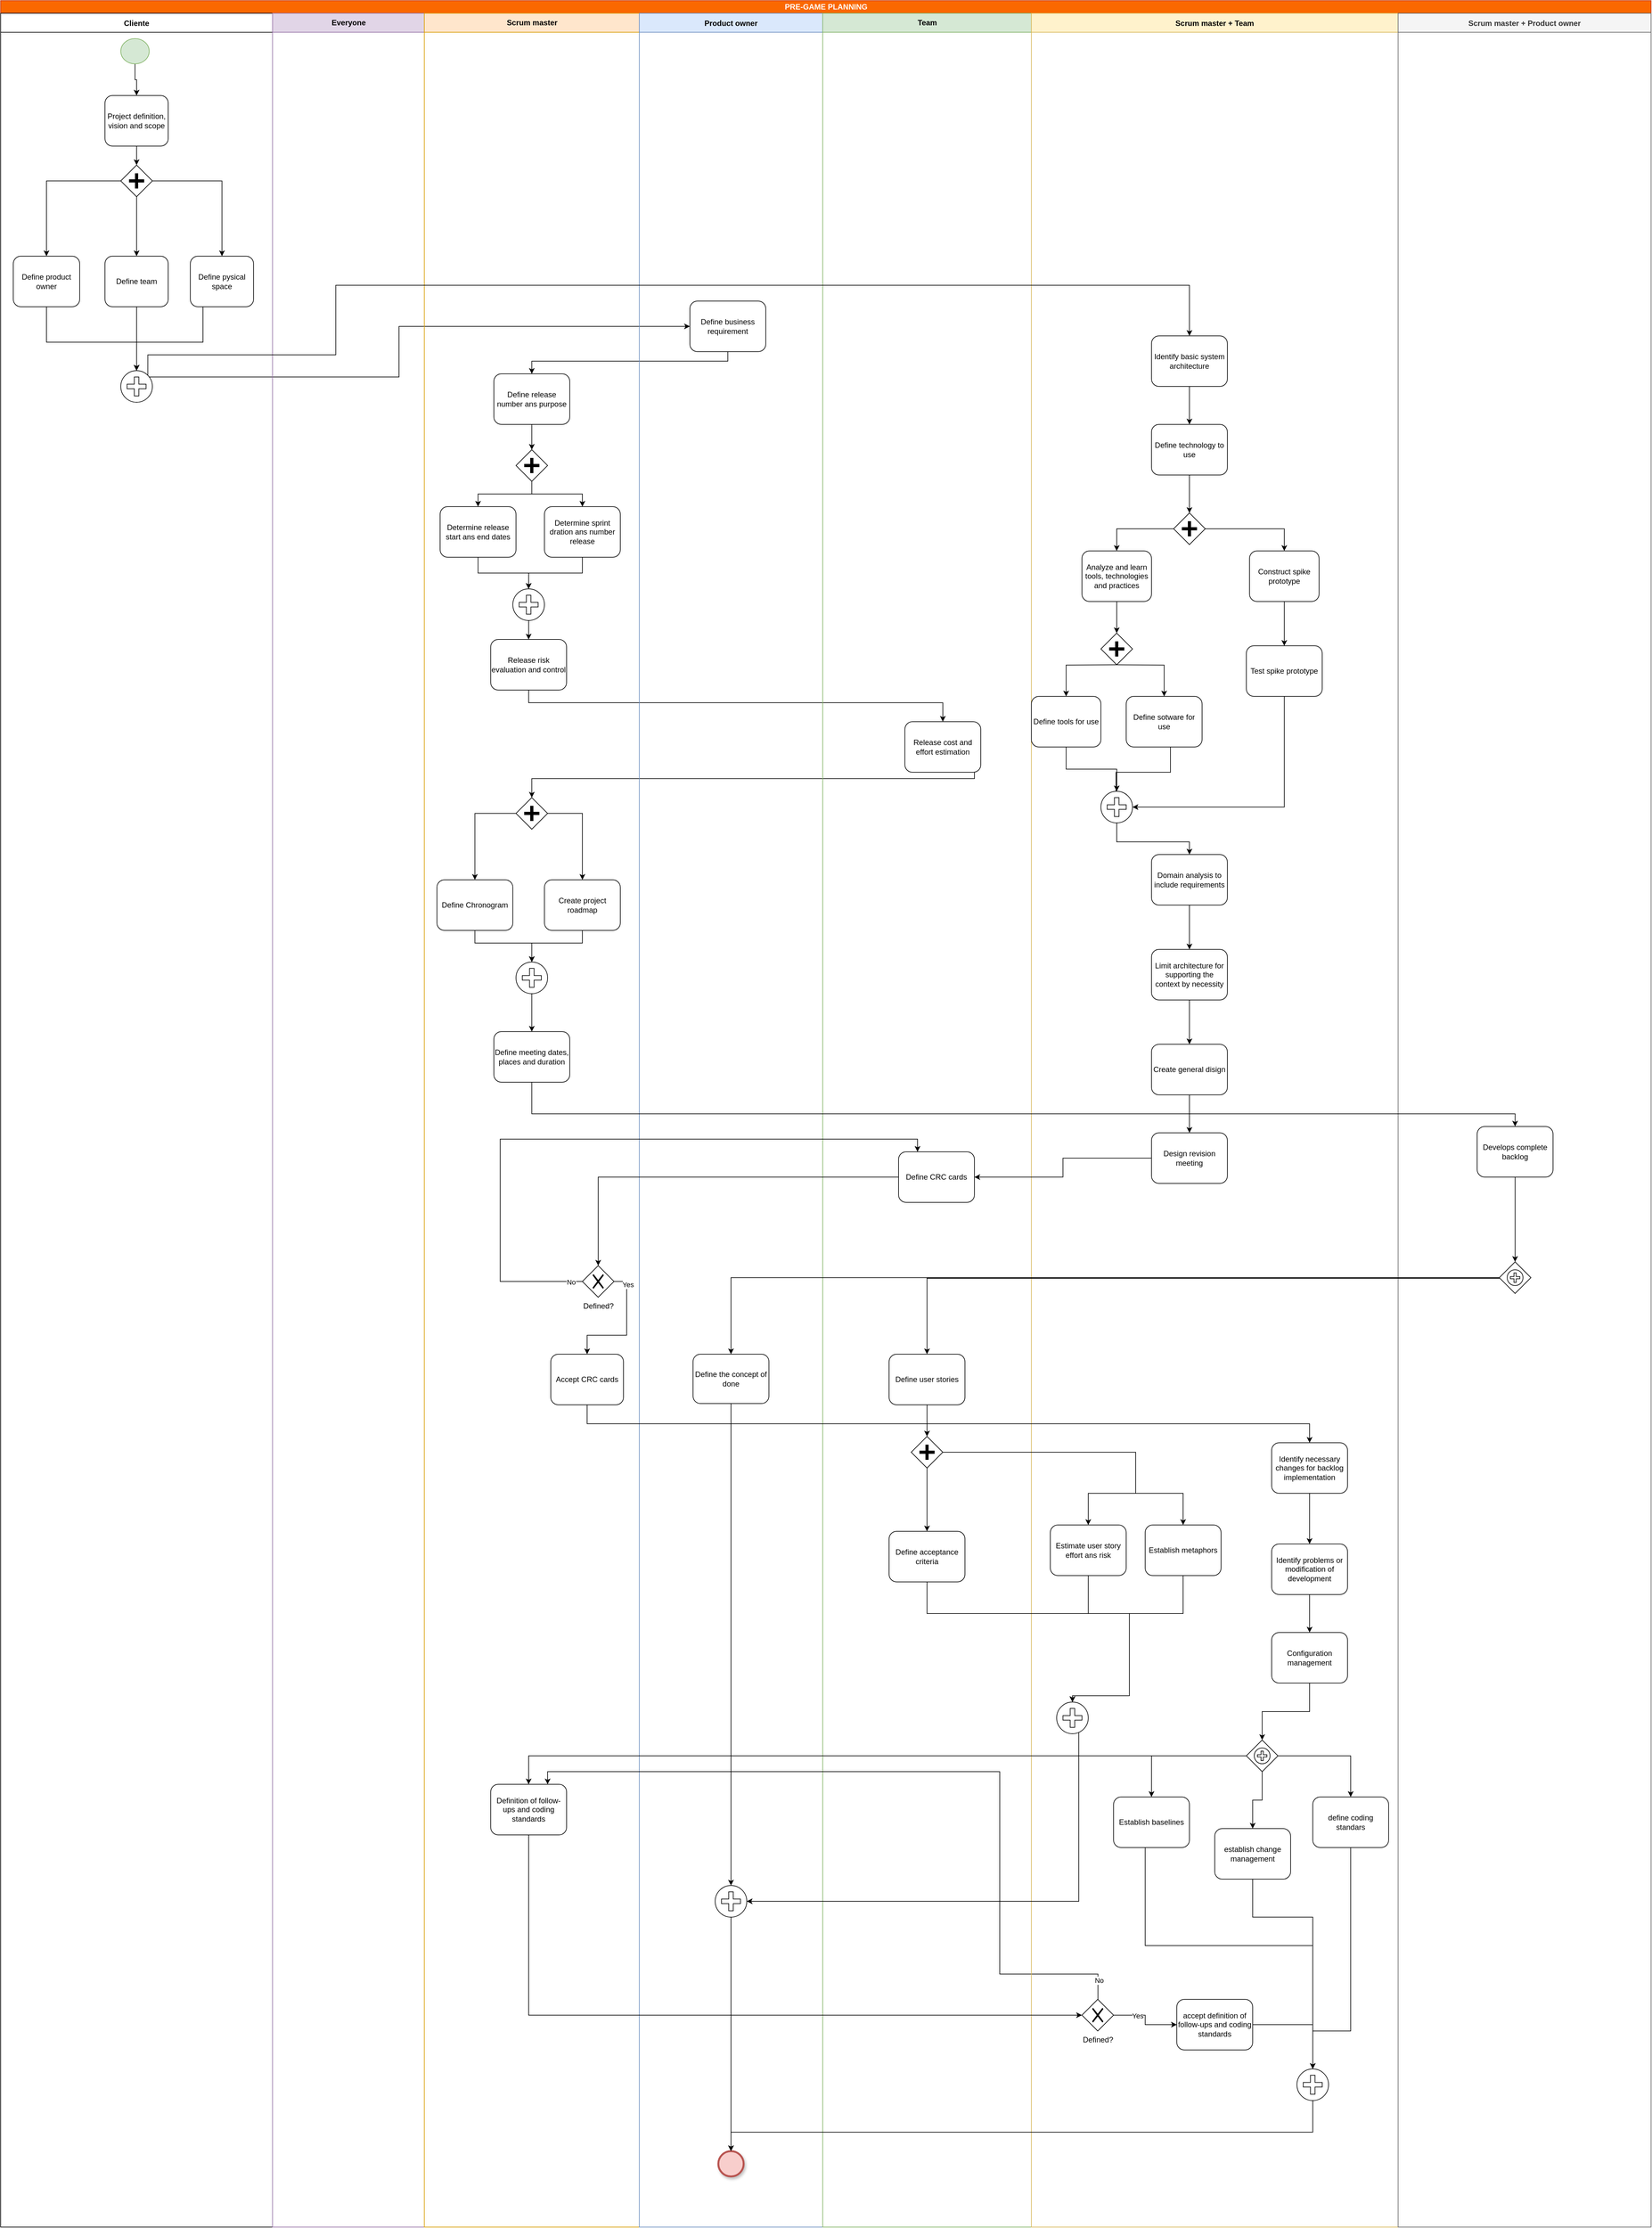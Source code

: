 <mxfile version="13.10.9" type="github" pages="12">
  <diagram id="2vq2golCytQ-a2IFae-c" name="Integration Pre-game">
    <mxGraphModel dx="4282" dy="1460" grid="1" gridSize="10" guides="1" tooltips="1" connect="1" arrows="1" fold="1" page="1" pageScale="1" pageWidth="1169" pageHeight="827" math="0" shadow="0">
      <root>
        <mxCell id="_7wLVEjFSow3d28LaPfk-0" />
        <mxCell id="_7wLVEjFSow3d28LaPfk-1" parent="_7wLVEjFSow3d28LaPfk-0" />
        <mxCell id="wuSgqLGZ9F2cMNaaLQiV-0" value="PRE-GAME PLANNING" style="swimlane;html=1;childLayout=stackLayout;resizeParent=1;resizeParentMax=0;startSize=20;fillColor=#fa6800;strokeColor=#C73500;fontColor=#ffffff;shadow=0;swimlaneFillColor=#ffffff;" parent="_7wLVEjFSow3d28LaPfk-1" vertex="1">
          <mxGeometry x="-40" y="20" width="2610" height="3520" as="geometry" />
        </mxCell>
        <mxCell id="wuSgqLGZ9F2cMNaaLQiV-1" style="edgeStyle=orthogonalEdgeStyle;rounded=0;orthogonalLoop=1;jettySize=auto;html=1;entryX=0;entryY=0.5;entryDx=0;entryDy=0;" parent="wuSgqLGZ9F2cMNaaLQiV-0" source="wuSgqLGZ9F2cMNaaLQiV-18" target="wuSgqLGZ9F2cMNaaLQiV-46" edge="1">
          <mxGeometry relative="1" as="geometry">
            <Array as="points">
              <mxPoint x="630" y="595" />
              <mxPoint x="630" y="515" />
            </Array>
          </mxGeometry>
        </mxCell>
        <mxCell id="wuSgqLGZ9F2cMNaaLQiV-2" style="edgeStyle=orthogonalEdgeStyle;rounded=0;orthogonalLoop=1;jettySize=auto;html=1;" parent="wuSgqLGZ9F2cMNaaLQiV-0" source="wuSgqLGZ9F2cMNaaLQiV-46" target="wuSgqLGZ9F2cMNaaLQiV-22" edge="1">
          <mxGeometry relative="1" as="geometry">
            <Array as="points">
              <mxPoint x="1150" y="570" />
              <mxPoint x="840" y="570" />
            </Array>
          </mxGeometry>
        </mxCell>
        <mxCell id="wuSgqLGZ9F2cMNaaLQiV-3" value="Cliente" style="swimlane;startSize=30;" parent="wuSgqLGZ9F2cMNaaLQiV-0" vertex="1">
          <mxGeometry y="20" width="430" height="3500" as="geometry" />
        </mxCell>
        <mxCell id="wuSgqLGZ9F2cMNaaLQiV-4" style="edgeStyle=orthogonalEdgeStyle;rounded=0;orthogonalLoop=1;jettySize=auto;html=1;" parent="wuSgqLGZ9F2cMNaaLQiV-3" source="wuSgqLGZ9F2cMNaaLQiV-5" target="wuSgqLGZ9F2cMNaaLQiV-7" edge="1">
          <mxGeometry relative="1" as="geometry" />
        </mxCell>
        <mxCell id="wuSgqLGZ9F2cMNaaLQiV-5" value="" style="shape=mxgraph.bpmn.shape;html=1;verticalLabelPosition=bottom;labelBackgroundColor=#ffffff;verticalAlign=top;align=center;perimeter=ellipsePerimeter;outlineConnect=0;outline=standard;symbol=general;fillColor=#d5e8d4;strokeColor=#82b366;" parent="wuSgqLGZ9F2cMNaaLQiV-3" vertex="1">
          <mxGeometry x="190" y="40" width="45" height="40" as="geometry" />
        </mxCell>
        <mxCell id="wuSgqLGZ9F2cMNaaLQiV-6" style="edgeStyle=orthogonalEdgeStyle;rounded=0;orthogonalLoop=1;jettySize=auto;html=1;entryX=0.5;entryY=0;entryDx=0;entryDy=0;" parent="wuSgqLGZ9F2cMNaaLQiV-3" source="wuSgqLGZ9F2cMNaaLQiV-7" target="wuSgqLGZ9F2cMNaaLQiV-11" edge="1">
          <mxGeometry relative="1" as="geometry" />
        </mxCell>
        <mxCell id="wuSgqLGZ9F2cMNaaLQiV-7" value="Project definition, vision and scope" style="shape=ext;rounded=1;html=1;whiteSpace=wrap;shadow=0;" parent="wuSgqLGZ9F2cMNaaLQiV-3" vertex="1">
          <mxGeometry x="165" y="130" width="100" height="80" as="geometry" />
        </mxCell>
        <mxCell id="wuSgqLGZ9F2cMNaaLQiV-8" style="edgeStyle=orthogonalEdgeStyle;rounded=0;orthogonalLoop=1;jettySize=auto;html=1;entryX=0.5;entryY=0;entryDx=0;entryDy=0;" parent="wuSgqLGZ9F2cMNaaLQiV-3" source="wuSgqLGZ9F2cMNaaLQiV-11" target="wuSgqLGZ9F2cMNaaLQiV-15" edge="1">
          <mxGeometry relative="1" as="geometry" />
        </mxCell>
        <mxCell id="wuSgqLGZ9F2cMNaaLQiV-9" style="edgeStyle=orthogonalEdgeStyle;rounded=0;orthogonalLoop=1;jettySize=auto;html=1;" parent="wuSgqLGZ9F2cMNaaLQiV-3" source="wuSgqLGZ9F2cMNaaLQiV-11" target="wuSgqLGZ9F2cMNaaLQiV-13" edge="1">
          <mxGeometry relative="1" as="geometry" />
        </mxCell>
        <mxCell id="wuSgqLGZ9F2cMNaaLQiV-10" style="edgeStyle=orthogonalEdgeStyle;rounded=0;orthogonalLoop=1;jettySize=auto;html=1;entryX=0.5;entryY=0;entryDx=0;entryDy=0;" parent="wuSgqLGZ9F2cMNaaLQiV-3" source="wuSgqLGZ9F2cMNaaLQiV-11" target="wuSgqLGZ9F2cMNaaLQiV-17" edge="1">
          <mxGeometry relative="1" as="geometry" />
        </mxCell>
        <mxCell id="wuSgqLGZ9F2cMNaaLQiV-11" value="" style="shape=mxgraph.bpmn.shape;html=1;verticalLabelPosition=bottom;labelBackgroundColor=#ffffff;verticalAlign=top;align=center;perimeter=rhombusPerimeter;background=gateway;outlineConnect=0;outline=none;symbol=parallelGw;" parent="wuSgqLGZ9F2cMNaaLQiV-3" vertex="1">
          <mxGeometry x="190" y="240" width="50" height="50" as="geometry" />
        </mxCell>
        <mxCell id="wuSgqLGZ9F2cMNaaLQiV-12" style="edgeStyle=orthogonalEdgeStyle;rounded=0;orthogonalLoop=1;jettySize=auto;html=1;entryX=0.5;entryY=0;entryDx=0;entryDy=0;" parent="wuSgqLGZ9F2cMNaaLQiV-3" source="wuSgqLGZ9F2cMNaaLQiV-13" target="wuSgqLGZ9F2cMNaaLQiV-18" edge="1">
          <mxGeometry relative="1" as="geometry">
            <Array as="points">
              <mxPoint x="73" y="520" />
              <mxPoint x="215" y="520" />
            </Array>
          </mxGeometry>
        </mxCell>
        <mxCell id="wuSgqLGZ9F2cMNaaLQiV-13" value="Define product owner" style="html=1;whiteSpace=wrap;rounded=1;dropTarget=0;shadow=0;" parent="wuSgqLGZ9F2cMNaaLQiV-3" vertex="1">
          <mxGeometry x="20" y="384" width="105" height="80" as="geometry" />
        </mxCell>
        <mxCell id="wuSgqLGZ9F2cMNaaLQiV-14" style="edgeStyle=orthogonalEdgeStyle;rounded=0;orthogonalLoop=1;jettySize=auto;html=1;" parent="wuSgqLGZ9F2cMNaaLQiV-3" source="wuSgqLGZ9F2cMNaaLQiV-15" target="wuSgqLGZ9F2cMNaaLQiV-18" edge="1">
          <mxGeometry relative="1" as="geometry" />
        </mxCell>
        <mxCell id="wuSgqLGZ9F2cMNaaLQiV-15" value="Define team" style="html=1;whiteSpace=wrap;rounded=1;dropTarget=0;shadow=0;" parent="wuSgqLGZ9F2cMNaaLQiV-3" vertex="1">
          <mxGeometry x="165" y="384" width="100" height="80" as="geometry" />
        </mxCell>
        <mxCell id="wuSgqLGZ9F2cMNaaLQiV-16" style="edgeStyle=orthogonalEdgeStyle;rounded=0;orthogonalLoop=1;jettySize=auto;html=1;entryX=0.5;entryY=0;entryDx=0;entryDy=0;" parent="wuSgqLGZ9F2cMNaaLQiV-3" source="wuSgqLGZ9F2cMNaaLQiV-17" target="wuSgqLGZ9F2cMNaaLQiV-18" edge="1">
          <mxGeometry relative="1" as="geometry">
            <Array as="points">
              <mxPoint x="320" y="520" />
              <mxPoint x="215" y="520" />
            </Array>
          </mxGeometry>
        </mxCell>
        <mxCell id="wuSgqLGZ9F2cMNaaLQiV-17" value="Define pysical space" style="html=1;whiteSpace=wrap;rounded=1;dropTarget=0;shadow=0;" parent="wuSgqLGZ9F2cMNaaLQiV-3" vertex="1">
          <mxGeometry x="300" y="384" width="100" height="80" as="geometry" />
        </mxCell>
        <mxCell id="wuSgqLGZ9F2cMNaaLQiV-18" value="" style="shape=mxgraph.bpmn.shape;html=1;verticalLabelPosition=bottom;labelBackgroundColor=#ffffff;verticalAlign=top;align=center;perimeter=ellipsePerimeter;outlineConnect=0;outline=standard;symbol=parallelMultiple;shadow=0;" parent="wuSgqLGZ9F2cMNaaLQiV-3" vertex="1">
          <mxGeometry x="190" y="565" width="50" height="50" as="geometry" />
        </mxCell>
        <mxCell id="wuSgqLGZ9F2cMNaaLQiV-19" value="Everyone" style="swimlane;html=1;startSize=30;fillColor=#e1d5e7;strokeColor=#9673a6;shadow=0;" parent="wuSgqLGZ9F2cMNaaLQiV-0" vertex="1">
          <mxGeometry x="430" y="20" width="240" height="3500" as="geometry" />
        </mxCell>
        <mxCell id="wuSgqLGZ9F2cMNaaLQiV-43" style="edgeStyle=orthogonalEdgeStyle;rounded=0;orthogonalLoop=1;jettySize=auto;html=1;entryX=0.5;entryY=0;entryDx=0;entryDy=0;" parent="wuSgqLGZ9F2cMNaaLQiV-0" source="wuSgqLGZ9F2cMNaaLQiV-32" target="wuSgqLGZ9F2cMNaaLQiV-57" edge="1">
          <mxGeometry relative="1" as="geometry">
            <Array as="points">
              <mxPoint x="835" y="1110" />
              <mxPoint x="1490" y="1110" />
            </Array>
          </mxGeometry>
        </mxCell>
        <mxCell id="wuSgqLGZ9F2cMNaaLQiV-44" style="edgeStyle=orthogonalEdgeStyle;rounded=0;orthogonalLoop=1;jettySize=auto;html=1;entryX=0.5;entryY=0;entryDx=0;entryDy=0;" parent="wuSgqLGZ9F2cMNaaLQiV-0" source="wuSgqLGZ9F2cMNaaLQiV-57" target="wuSgqLGZ9F2cMNaaLQiV-42" edge="1">
          <mxGeometry relative="1" as="geometry">
            <Array as="points">
              <mxPoint x="1540" y="1230" />
              <mxPoint x="840" y="1230" />
            </Array>
          </mxGeometry>
        </mxCell>
        <mxCell id="wuSgqLGZ9F2cMNaaLQiV-20" value="Scrum master" style="swimlane;html=1;startSize=30;fillColor=#ffe6cc;strokeColor=#d79b00;shadow=0;" parent="wuSgqLGZ9F2cMNaaLQiV-0" vertex="1">
          <mxGeometry x="670" y="20" width="340" height="3500" as="geometry" />
        </mxCell>
        <mxCell id="wuSgqLGZ9F2cMNaaLQiV-21" style="edgeStyle=orthogonalEdgeStyle;rounded=0;orthogonalLoop=1;jettySize=auto;html=1;" parent="wuSgqLGZ9F2cMNaaLQiV-20" source="wuSgqLGZ9F2cMNaaLQiV-22" target="wuSgqLGZ9F2cMNaaLQiV-25" edge="1">
          <mxGeometry relative="1" as="geometry" />
        </mxCell>
        <mxCell id="wuSgqLGZ9F2cMNaaLQiV-22" value="Define release number ans purpose" style="shape=ext;rounded=1;html=1;whiteSpace=wrap;shadow=0;" parent="wuSgqLGZ9F2cMNaaLQiV-20" vertex="1">
          <mxGeometry x="110" y="570" width="120" height="80" as="geometry" />
        </mxCell>
        <mxCell id="wuSgqLGZ9F2cMNaaLQiV-23" style="edgeStyle=orthogonalEdgeStyle;rounded=0;orthogonalLoop=1;jettySize=auto;html=1;entryX=0.5;entryY=0;entryDx=0;entryDy=0;" parent="wuSgqLGZ9F2cMNaaLQiV-20" source="wuSgqLGZ9F2cMNaaLQiV-25" target="wuSgqLGZ9F2cMNaaLQiV-27" edge="1">
          <mxGeometry relative="1" as="geometry" />
        </mxCell>
        <mxCell id="wuSgqLGZ9F2cMNaaLQiV-24" style="edgeStyle=orthogonalEdgeStyle;rounded=0;orthogonalLoop=1;jettySize=auto;html=1;entryX=0.5;entryY=0;entryDx=0;entryDy=0;" parent="wuSgqLGZ9F2cMNaaLQiV-20" source="wuSgqLGZ9F2cMNaaLQiV-25" target="wuSgqLGZ9F2cMNaaLQiV-29" edge="1">
          <mxGeometry relative="1" as="geometry" />
        </mxCell>
        <mxCell id="wuSgqLGZ9F2cMNaaLQiV-25" value="" style="shape=mxgraph.bpmn.shape;html=1;verticalLabelPosition=bottom;labelBackgroundColor=#ffffff;verticalAlign=top;align=center;perimeter=rhombusPerimeter;background=gateway;outlineConnect=0;outline=none;symbol=parallelGw;shadow=0;" parent="wuSgqLGZ9F2cMNaaLQiV-20" vertex="1">
          <mxGeometry x="145" y="690" width="50" height="50" as="geometry" />
        </mxCell>
        <mxCell id="wuSgqLGZ9F2cMNaaLQiV-26" style="edgeStyle=orthogonalEdgeStyle;rounded=0;orthogonalLoop=1;jettySize=auto;html=1;" parent="wuSgqLGZ9F2cMNaaLQiV-20" source="wuSgqLGZ9F2cMNaaLQiV-27" target="wuSgqLGZ9F2cMNaaLQiV-31" edge="1">
          <mxGeometry relative="1" as="geometry" />
        </mxCell>
        <mxCell id="wuSgqLGZ9F2cMNaaLQiV-27" value="Determine release start ans end dates" style="html=1;whiteSpace=wrap;rounded=1;dropTarget=0;shadow=0;" parent="wuSgqLGZ9F2cMNaaLQiV-20" vertex="1">
          <mxGeometry x="25" y="780" width="120" height="80" as="geometry" />
        </mxCell>
        <mxCell id="wuSgqLGZ9F2cMNaaLQiV-28" style="edgeStyle=orthogonalEdgeStyle;rounded=0;orthogonalLoop=1;jettySize=auto;html=1;" parent="wuSgqLGZ9F2cMNaaLQiV-20" source="wuSgqLGZ9F2cMNaaLQiV-29" target="wuSgqLGZ9F2cMNaaLQiV-31" edge="1">
          <mxGeometry relative="1" as="geometry" />
        </mxCell>
        <mxCell id="wuSgqLGZ9F2cMNaaLQiV-29" value="Determine sprint dration ans number release" style="html=1;whiteSpace=wrap;rounded=1;dropTarget=0;shadow=0;" parent="wuSgqLGZ9F2cMNaaLQiV-20" vertex="1">
          <mxGeometry x="190" y="780" width="120" height="80" as="geometry" />
        </mxCell>
        <mxCell id="wuSgqLGZ9F2cMNaaLQiV-30" style="edgeStyle=orthogonalEdgeStyle;rounded=0;orthogonalLoop=1;jettySize=auto;html=1;entryX=0.5;entryY=0;entryDx=0;entryDy=0;" parent="wuSgqLGZ9F2cMNaaLQiV-20" source="wuSgqLGZ9F2cMNaaLQiV-31" target="wuSgqLGZ9F2cMNaaLQiV-32" edge="1">
          <mxGeometry relative="1" as="geometry" />
        </mxCell>
        <mxCell id="wuSgqLGZ9F2cMNaaLQiV-31" value="" style="shape=mxgraph.bpmn.shape;html=1;verticalLabelPosition=bottom;labelBackgroundColor=#ffffff;verticalAlign=top;align=center;perimeter=ellipsePerimeter;outlineConnect=0;outline=standard;symbol=parallelMultiple;shadow=0;" parent="wuSgqLGZ9F2cMNaaLQiV-20" vertex="1">
          <mxGeometry x="140" y="910" width="50" height="50" as="geometry" />
        </mxCell>
        <mxCell id="wuSgqLGZ9F2cMNaaLQiV-32" value="Release risk evaluation and control" style="shape=ext;rounded=1;html=1;whiteSpace=wrap;shadow=0;" parent="wuSgqLGZ9F2cMNaaLQiV-20" vertex="1">
          <mxGeometry x="105" y="990" width="120" height="80" as="geometry" />
        </mxCell>
        <mxCell id="wuSgqLGZ9F2cMNaaLQiV-33" style="edgeStyle=orthogonalEdgeStyle;rounded=0;orthogonalLoop=1;jettySize=auto;html=1;" parent="wuSgqLGZ9F2cMNaaLQiV-20" source="wuSgqLGZ9F2cMNaaLQiV-34" target="wuSgqLGZ9F2cMNaaLQiV-38" edge="1">
          <mxGeometry relative="1" as="geometry">
            <Array as="points">
              <mxPoint x="250" y="1470" />
              <mxPoint x="170" y="1470" />
            </Array>
          </mxGeometry>
        </mxCell>
        <mxCell id="wuSgqLGZ9F2cMNaaLQiV-34" value="Create project roadmap" style="shape=ext;rounded=1;html=1;whiteSpace=wrap;shadow=0;" parent="wuSgqLGZ9F2cMNaaLQiV-20" vertex="1">
          <mxGeometry x="190" y="1370" width="120" height="80" as="geometry" />
        </mxCell>
        <mxCell id="wuSgqLGZ9F2cMNaaLQiV-35" style="edgeStyle=orthogonalEdgeStyle;rounded=0;orthogonalLoop=1;jettySize=auto;html=1;" parent="wuSgqLGZ9F2cMNaaLQiV-20" source="wuSgqLGZ9F2cMNaaLQiV-36" target="wuSgqLGZ9F2cMNaaLQiV-38" edge="1">
          <mxGeometry relative="1" as="geometry">
            <Array as="points">
              <mxPoint x="80" y="1470" />
              <mxPoint x="170" y="1470" />
            </Array>
          </mxGeometry>
        </mxCell>
        <mxCell id="wuSgqLGZ9F2cMNaaLQiV-36" value="Define Chronogram" style="html=1;whiteSpace=wrap;rounded=1;dropTarget=0;shadow=0;" parent="wuSgqLGZ9F2cMNaaLQiV-20" vertex="1">
          <mxGeometry x="20" y="1370" width="120" height="80" as="geometry" />
        </mxCell>
        <mxCell id="wuSgqLGZ9F2cMNaaLQiV-37" style="edgeStyle=orthogonalEdgeStyle;rounded=0;orthogonalLoop=1;jettySize=auto;html=1;" parent="wuSgqLGZ9F2cMNaaLQiV-20" source="wuSgqLGZ9F2cMNaaLQiV-38" target="wuSgqLGZ9F2cMNaaLQiV-39" edge="1">
          <mxGeometry relative="1" as="geometry" />
        </mxCell>
        <mxCell id="wuSgqLGZ9F2cMNaaLQiV-38" value="" style="shape=mxgraph.bpmn.shape;html=1;verticalLabelPosition=bottom;labelBackgroundColor=#ffffff;verticalAlign=top;align=center;perimeter=ellipsePerimeter;outlineConnect=0;outline=standard;symbol=parallelMultiple;shadow=0;" parent="wuSgqLGZ9F2cMNaaLQiV-20" vertex="1">
          <mxGeometry x="145" y="1500" width="50" height="50" as="geometry" />
        </mxCell>
        <mxCell id="wuSgqLGZ9F2cMNaaLQiV-39" value="Define meeting dates, places and duration" style="shape=ext;rounded=1;html=1;whiteSpace=wrap;shadow=0;" parent="wuSgqLGZ9F2cMNaaLQiV-20" vertex="1">
          <mxGeometry x="110" y="1610" width="120" height="80" as="geometry" />
        </mxCell>
        <mxCell id="wuSgqLGZ9F2cMNaaLQiV-40" style="edgeStyle=orthogonalEdgeStyle;rounded=0;orthogonalLoop=1;jettySize=auto;html=1;entryX=0.5;entryY=0;entryDx=0;entryDy=0;" parent="wuSgqLGZ9F2cMNaaLQiV-20" source="wuSgqLGZ9F2cMNaaLQiV-42" target="wuSgqLGZ9F2cMNaaLQiV-36" edge="1">
          <mxGeometry relative="1" as="geometry" />
        </mxCell>
        <mxCell id="wuSgqLGZ9F2cMNaaLQiV-41" style="edgeStyle=orthogonalEdgeStyle;rounded=0;orthogonalLoop=1;jettySize=auto;html=1;entryX=0.5;entryY=0;entryDx=0;entryDy=0;" parent="wuSgqLGZ9F2cMNaaLQiV-20" source="wuSgqLGZ9F2cMNaaLQiV-42" target="wuSgqLGZ9F2cMNaaLQiV-34" edge="1">
          <mxGeometry relative="1" as="geometry">
            <Array as="points">
              <mxPoint x="250" y="1265" />
            </Array>
          </mxGeometry>
        </mxCell>
        <mxCell id="wuSgqLGZ9F2cMNaaLQiV-42" value="" style="shape=mxgraph.bpmn.shape;html=1;verticalLabelPosition=bottom;labelBackgroundColor=#ffffff;verticalAlign=top;align=center;perimeter=rhombusPerimeter;background=gateway;outlineConnect=0;outline=none;symbol=parallelGw;" parent="wuSgqLGZ9F2cMNaaLQiV-20" vertex="1">
          <mxGeometry x="145" y="1240" width="50" height="50" as="geometry" />
        </mxCell>
        <mxCell id="5w5T9OOfM-ZXIYdzokpZ-352" value="Defined?" style="shape=mxgraph.bpmn.shape;html=1;verticalLabelPosition=bottom;labelBackgroundColor=#ffffff;verticalAlign=top;align=center;perimeter=rhombusPerimeter;background=gateway;outlineConnect=0;outline=none;symbol=exclusiveGw;" parent="wuSgqLGZ9F2cMNaaLQiV-20" vertex="1">
          <mxGeometry x="250" y="1980" width="50" height="50" as="geometry" />
        </mxCell>
        <mxCell id="5w5T9OOfM-ZXIYdzokpZ-353" value="Accept CRC cards" style="html=1;whiteSpace=wrap;rounded=1;dropTarget=0;" parent="wuSgqLGZ9F2cMNaaLQiV-20" vertex="1">
          <mxGeometry x="200" y="2120" width="115" height="80" as="geometry" />
        </mxCell>
        <mxCell id="5w5T9OOfM-ZXIYdzokpZ-354" style="edgeStyle=orthogonalEdgeStyle;rounded=0;orthogonalLoop=1;jettySize=auto;html=1;entryX=0.5;entryY=0;entryDx=0;entryDy=0;exitX=1;exitY=0.5;exitDx=0;exitDy=0;" parent="wuSgqLGZ9F2cMNaaLQiV-20" source="5w5T9OOfM-ZXIYdzokpZ-352" target="5w5T9OOfM-ZXIYdzokpZ-353" edge="1">
          <mxGeometry relative="1" as="geometry">
            <Array as="points">
              <mxPoint x="320" y="2005" />
              <mxPoint x="320" y="2090" />
              <mxPoint x="258" y="2090" />
            </Array>
          </mxGeometry>
        </mxCell>
        <mxCell id="5w5T9OOfM-ZXIYdzokpZ-355" value="Yes" style="edgeLabel;html=1;align=center;verticalAlign=middle;resizable=0;points=[];" parent="5w5T9OOfM-ZXIYdzokpZ-354" vertex="1" connectable="0">
          <mxGeometry x="-0.749" y="2" relative="1" as="geometry">
            <mxPoint as="offset" />
          </mxGeometry>
        </mxCell>
        <mxCell id="shil4O10NMlYJumQxL-e-12" value="Definition of follow-ups and coding standards" style="html=1;whiteSpace=wrap;rounded=1;dropTarget=0;" parent="wuSgqLGZ9F2cMNaaLQiV-20" vertex="1">
          <mxGeometry x="105" y="2800" width="120" height="80" as="geometry" />
        </mxCell>
        <mxCell id="wuSgqLGZ9F2cMNaaLQiV-45" value="Product owner" style="swimlane;startSize=30;fillColor=#dae8fc;strokeColor=#6c8ebf;shadow=0;" parent="wuSgqLGZ9F2cMNaaLQiV-0" vertex="1">
          <mxGeometry x="1010" y="20" width="290" height="3500" as="geometry" />
        </mxCell>
        <mxCell id="wuSgqLGZ9F2cMNaaLQiV-46" value="Define business requirement" style="shape=ext;rounded=1;html=1;whiteSpace=wrap;shadow=0;" parent="wuSgqLGZ9F2cMNaaLQiV-45" vertex="1">
          <mxGeometry x="80" y="455" width="120" height="80" as="geometry" />
        </mxCell>
        <mxCell id="wuSgqLGZ9F2cMNaaLQiV-47" value="Define the concept of done" style="shape=ext;rounded=1;html=1;whiteSpace=wrap;shadow=0;" parent="wuSgqLGZ9F2cMNaaLQiV-45" vertex="1">
          <mxGeometry x="85" y="2120" width="120" height="78" as="geometry" />
        </mxCell>
        <mxCell id="wuSgqLGZ9F2cMNaaLQiV-48" value="" style="shape=mxgraph.bpmn.shape;html=1;verticalLabelPosition=bottom;labelBackgroundColor=#ffffff;verticalAlign=top;align=center;perimeter=ellipsePerimeter;outlineConnect=0;outline=standard;symbol=parallelMultiple;" parent="wuSgqLGZ9F2cMNaaLQiV-45" vertex="1">
          <mxGeometry x="120" y="2960" width="50" height="50" as="geometry" />
        </mxCell>
        <mxCell id="wuSgqLGZ9F2cMNaaLQiV-49" style="edgeStyle=orthogonalEdgeStyle;rounded=0;orthogonalLoop=1;jettySize=auto;html=1;entryX=0.5;entryY=0;entryDx=0;entryDy=0;" parent="wuSgqLGZ9F2cMNaaLQiV-45" source="wuSgqLGZ9F2cMNaaLQiV-47" target="wuSgqLGZ9F2cMNaaLQiV-48" edge="1">
          <mxGeometry relative="1" as="geometry">
            <mxPoint x="145" y="2250" as="targetPoint" />
            <Array as="points">
              <mxPoint x="145" y="2470" />
            </Array>
          </mxGeometry>
        </mxCell>
        <mxCell id="wuSgqLGZ9F2cMNaaLQiV-50" value="Team" style="swimlane;html=1;startSize=30;fillColor=#d5e8d4;strokeColor=#82b366;shadow=0;" parent="wuSgqLGZ9F2cMNaaLQiV-0" vertex="1">
          <mxGeometry x="1300" y="20" width="330" height="3500" as="geometry" />
        </mxCell>
        <mxCell id="wuSgqLGZ9F2cMNaaLQiV-51" style="edgeStyle=orthogonalEdgeStyle;rounded=0;orthogonalLoop=1;jettySize=auto;html=1;" parent="wuSgqLGZ9F2cMNaaLQiV-50" source="wuSgqLGZ9F2cMNaaLQiV-52" target="wuSgqLGZ9F2cMNaaLQiV-55" edge="1">
          <mxGeometry relative="1" as="geometry" />
        </mxCell>
        <mxCell id="wuSgqLGZ9F2cMNaaLQiV-52" value="Define user stories" style="html=1;whiteSpace=wrap;rounded=1;dropTarget=0;shadow=0;" parent="wuSgqLGZ9F2cMNaaLQiV-50" vertex="1">
          <mxGeometry x="105" y="2120" width="120" height="80" as="geometry" />
        </mxCell>
        <mxCell id="wuSgqLGZ9F2cMNaaLQiV-53" value="Define acceptance criteria" style="html=1;whiteSpace=wrap;rounded=1;dropTarget=0;shadow=0;" parent="wuSgqLGZ9F2cMNaaLQiV-50" vertex="1">
          <mxGeometry x="105" y="2400" width="120" height="80" as="geometry" />
        </mxCell>
        <mxCell id="wgble69hNnHLpJWu_Xji-1" style="edgeStyle=orthogonalEdgeStyle;rounded=0;orthogonalLoop=1;jettySize=auto;html=1;" parent="wuSgqLGZ9F2cMNaaLQiV-50" source="wuSgqLGZ9F2cMNaaLQiV-55" target="wuSgqLGZ9F2cMNaaLQiV-53" edge="1">
          <mxGeometry relative="1" as="geometry" />
        </mxCell>
        <mxCell id="wuSgqLGZ9F2cMNaaLQiV-55" value="" style="shape=mxgraph.bpmn.shape;html=1;verticalLabelPosition=bottom;labelBackgroundColor=#ffffff;verticalAlign=top;align=center;perimeter=rhombusPerimeter;background=gateway;outlineConnect=0;outline=none;symbol=parallelGw;shadow=0;" parent="wuSgqLGZ9F2cMNaaLQiV-50" vertex="1">
          <mxGeometry x="140" y="2250" width="50" height="50" as="geometry" />
        </mxCell>
        <mxCell id="wuSgqLGZ9F2cMNaaLQiV-57" value="Release cost and effort estimation" style="shape=ext;rounded=1;html=1;whiteSpace=wrap;shadow=0;" parent="wuSgqLGZ9F2cMNaaLQiV-50" vertex="1">
          <mxGeometry x="130" y="1120" width="120" height="80" as="geometry" />
        </mxCell>
        <mxCell id="5w5T9OOfM-ZXIYdzokpZ-350" value="Define CRC cards" style="html=1;whiteSpace=wrap;rounded=1;dropTarget=0;" parent="wuSgqLGZ9F2cMNaaLQiV-50" vertex="1">
          <mxGeometry x="120" y="1800" width="120" height="80" as="geometry" />
        </mxCell>
        <mxCell id="shil4O10NMlYJumQxL-e-18" style="edgeStyle=orthogonalEdgeStyle;rounded=0;orthogonalLoop=1;jettySize=auto;html=1;entryX=0.75;entryY=0;entryDx=0;entryDy=0;" parent="wuSgqLGZ9F2cMNaaLQiV-50" target="shil4O10NMlYJumQxL-e-12" edge="1">
          <mxGeometry relative="1" as="geometry">
            <Array as="points">
              <mxPoint x="435" y="3100" />
              <mxPoint x="280" y="3100" />
              <mxPoint x="280" y="2780" />
              <mxPoint x="-435" y="2780" />
            </Array>
            <mxPoint x="435.333" y="3140.473" as="sourcePoint" />
            <mxPoint x="-100" y="2850.14" as="targetPoint" />
          </mxGeometry>
        </mxCell>
        <mxCell id="shil4O10NMlYJumQxL-e-19" value="No" style="edgeLabel;html=1;align=center;verticalAlign=middle;resizable=0;points=[];" parent="shil4O10NMlYJumQxL-e-18" vertex="1" connectable="0">
          <mxGeometry x="-0.935" y="1" relative="1" as="geometry">
            <mxPoint x="1" y="8.33" as="offset" />
          </mxGeometry>
        </mxCell>
        <mxCell id="wuSgqLGZ9F2cMNaaLQiV-56" value="Scrum master + Team" style="swimlane;startSize=30;shadow=0;fillColor=#fff2cc;strokeColor=#d6b656;" parent="wuSgqLGZ9F2cMNaaLQiV-0" vertex="1">
          <mxGeometry x="1630" y="20" width="580" height="3500" as="geometry" />
        </mxCell>
        <mxCell id="wuSgqLGZ9F2cMNaaLQiV-58" style="edgeStyle=orthogonalEdgeStyle;rounded=0;orthogonalLoop=1;jettySize=auto;html=1;entryX=0.5;entryY=0;entryDx=0;entryDy=0;" parent="wuSgqLGZ9F2cMNaaLQiV-56" source="wuSgqLGZ9F2cMNaaLQiV-59" target="wuSgqLGZ9F2cMNaaLQiV-62" edge="1">
          <mxGeometry relative="1" as="geometry">
            <Array as="points">
              <mxPoint x="90" y="2530" />
              <mxPoint x="155" y="2530" />
              <mxPoint x="155" y="2660" />
              <mxPoint x="65" y="2660" />
            </Array>
          </mxGeometry>
        </mxCell>
        <mxCell id="wuSgqLGZ9F2cMNaaLQiV-59" value="Estimate user story effort ans risk" style="html=1;whiteSpace=wrap;rounded=1;dropTarget=0;shadow=0;" parent="wuSgqLGZ9F2cMNaaLQiV-56" vertex="1">
          <mxGeometry x="30" y="2390" width="120" height="80" as="geometry" />
        </mxCell>
        <mxCell id="wuSgqLGZ9F2cMNaaLQiV-60" style="edgeStyle=orthogonalEdgeStyle;rounded=0;orthogonalLoop=1;jettySize=auto;html=1;entryX=0.5;entryY=0;entryDx=0;entryDy=0;" parent="wuSgqLGZ9F2cMNaaLQiV-56" source="wuSgqLGZ9F2cMNaaLQiV-61" target="wuSgqLGZ9F2cMNaaLQiV-62" edge="1">
          <mxGeometry relative="1" as="geometry">
            <Array as="points">
              <mxPoint x="240" y="2530" />
              <mxPoint x="155" y="2530" />
              <mxPoint x="155" y="2660" />
              <mxPoint x="65" y="2660" />
            </Array>
          </mxGeometry>
        </mxCell>
        <mxCell id="wuSgqLGZ9F2cMNaaLQiV-61" value="Establish metaphors" style="html=1;whiteSpace=wrap;rounded=1;dropTarget=0;shadow=0;" parent="wuSgqLGZ9F2cMNaaLQiV-56" vertex="1">
          <mxGeometry x="180" y="2390" width="120" height="80" as="geometry" />
        </mxCell>
        <mxCell id="wuSgqLGZ9F2cMNaaLQiV-62" value="" style="shape=mxgraph.bpmn.shape;html=1;verticalLabelPosition=bottom;labelBackgroundColor=#ffffff;verticalAlign=top;align=center;perimeter=ellipsePerimeter;outlineConnect=0;outline=standard;symbol=parallelMultiple;" parent="wuSgqLGZ9F2cMNaaLQiV-56" vertex="1">
          <mxGeometry x="40" y="2670" width="50" height="50" as="geometry" />
        </mxCell>
        <mxCell id="5w5T9OOfM-ZXIYdzokpZ-319" value="Identify basic system architecture" style="shape=ext;rounded=1;html=1;whiteSpace=wrap;" parent="wuSgqLGZ9F2cMNaaLQiV-56" vertex="1">
          <mxGeometry x="190" y="510" width="120" height="80" as="geometry" />
        </mxCell>
        <mxCell id="5w5T9OOfM-ZXIYdzokpZ-320" style="edgeStyle=orthogonalEdgeStyle;rounded=0;orthogonalLoop=1;jettySize=auto;html=1;entryX=0.5;entryY=0;entryDx=0;entryDy=0;" parent="wuSgqLGZ9F2cMNaaLQiV-56" source="5w5T9OOfM-ZXIYdzokpZ-321" edge="1">
          <mxGeometry relative="1" as="geometry">
            <mxPoint x="135.0" y="980" as="targetPoint" />
          </mxGeometry>
        </mxCell>
        <mxCell id="5w5T9OOfM-ZXIYdzokpZ-321" value="Analyze and learn tools, technologies and practices" style="html=1;whiteSpace=wrap;rounded=1;dropTarget=0;" parent="wuSgqLGZ9F2cMNaaLQiV-56" vertex="1">
          <mxGeometry x="80" y="850" width="110" height="80" as="geometry" />
        </mxCell>
        <mxCell id="5w5T9OOfM-ZXIYdzokpZ-323" value="Construct spike prototype" style="html=1;whiteSpace=wrap;rounded=1;dropTarget=0;" parent="wuSgqLGZ9F2cMNaaLQiV-56" vertex="1">
          <mxGeometry x="345" y="850" width="110" height="80" as="geometry" />
        </mxCell>
        <mxCell id="5w5T9OOfM-ZXIYdzokpZ-325" value="Define tools for use" style="html=1;whiteSpace=wrap;rounded=1;dropTarget=0;" parent="wuSgqLGZ9F2cMNaaLQiV-56" vertex="1">
          <mxGeometry y="1080" width="110" height="80" as="geometry" />
        </mxCell>
        <mxCell id="5w5T9OOfM-ZXIYdzokpZ-326" style="edgeStyle=orthogonalEdgeStyle;rounded=0;orthogonalLoop=1;jettySize=auto;html=1;" parent="wuSgqLGZ9F2cMNaaLQiV-56" source="5w5T9OOfM-ZXIYdzokpZ-327" edge="1">
          <mxGeometry relative="1" as="geometry">
            <mxPoint x="134" y="1240" as="targetPoint" />
            <Array as="points">
              <mxPoint x="220" y="1200" />
              <mxPoint x="134" y="1200" />
            </Array>
          </mxGeometry>
        </mxCell>
        <mxCell id="5w5T9OOfM-ZXIYdzokpZ-327" value="Define sotware for use" style="html=1;whiteSpace=wrap;rounded=1;dropTarget=0;" parent="wuSgqLGZ9F2cMNaaLQiV-56" vertex="1">
          <mxGeometry x="150" y="1080" width="120" height="80" as="geometry" />
        </mxCell>
        <mxCell id="5w5T9OOfM-ZXIYdzokpZ-329" value="Test spike prototype" style="html=1;whiteSpace=wrap;rounded=1;dropTarget=0;" parent="wuSgqLGZ9F2cMNaaLQiV-56" vertex="1">
          <mxGeometry x="340" y="1000" width="120" height="80" as="geometry" />
        </mxCell>
        <mxCell id="5w5T9OOfM-ZXIYdzokpZ-322" style="edgeStyle=orthogonalEdgeStyle;rounded=0;orthogonalLoop=1;jettySize=auto;html=1;entryX=0.5;entryY=0;entryDx=0;entryDy=0;" parent="wuSgqLGZ9F2cMNaaLQiV-56" source="5w5T9OOfM-ZXIYdzokpZ-323" target="5w5T9OOfM-ZXIYdzokpZ-329" edge="1">
          <mxGeometry relative="1" as="geometry" />
        </mxCell>
        <mxCell id="5w5T9OOfM-ZXIYdzokpZ-330" style="edgeStyle=orthogonalEdgeStyle;rounded=0;orthogonalLoop=1;jettySize=auto;html=1;" parent="wuSgqLGZ9F2cMNaaLQiV-56" source="5w5T9OOfM-ZXIYdzokpZ-332" target="5w5T9OOfM-ZXIYdzokpZ-323" edge="1">
          <mxGeometry relative="1" as="geometry" />
        </mxCell>
        <mxCell id="5w5T9OOfM-ZXIYdzokpZ-331" style="edgeStyle=orthogonalEdgeStyle;rounded=0;orthogonalLoop=1;jettySize=auto;html=1;" parent="wuSgqLGZ9F2cMNaaLQiV-56" source="5w5T9OOfM-ZXIYdzokpZ-332" target="5w5T9OOfM-ZXIYdzokpZ-321" edge="1">
          <mxGeometry relative="1" as="geometry" />
        </mxCell>
        <mxCell id="5w5T9OOfM-ZXIYdzokpZ-332" value="" style="shape=mxgraph.bpmn.shape;html=1;verticalLabelPosition=bottom;labelBackgroundColor=#ffffff;verticalAlign=top;align=center;perimeter=rhombusPerimeter;background=gateway;outlineConnect=0;outline=none;symbol=parallelGw;" parent="wuSgqLGZ9F2cMNaaLQiV-56" vertex="1">
          <mxGeometry x="225" y="790" width="50" height="50" as="geometry" />
        </mxCell>
        <mxCell id="5w5T9OOfM-ZXIYdzokpZ-333" style="edgeStyle=orthogonalEdgeStyle;rounded=0;orthogonalLoop=1;jettySize=auto;html=1;entryX=0.5;entryY=0;entryDx=0;entryDy=0;" parent="wuSgqLGZ9F2cMNaaLQiV-56" source="5w5T9OOfM-ZXIYdzokpZ-334" target="5w5T9OOfM-ZXIYdzokpZ-332" edge="1">
          <mxGeometry relative="1" as="geometry" />
        </mxCell>
        <mxCell id="5w5T9OOfM-ZXIYdzokpZ-334" value="Define technology to use" style="shape=ext;rounded=1;html=1;whiteSpace=wrap;" parent="wuSgqLGZ9F2cMNaaLQiV-56" vertex="1">
          <mxGeometry x="190" y="650" width="120" height="80" as="geometry" />
        </mxCell>
        <mxCell id="5w5T9OOfM-ZXIYdzokpZ-318" style="edgeStyle=orthogonalEdgeStyle;rounded=0;orthogonalLoop=1;jettySize=auto;html=1;entryX=0.5;entryY=0;entryDx=0;entryDy=0;" parent="wuSgqLGZ9F2cMNaaLQiV-56" source="5w5T9OOfM-ZXIYdzokpZ-319" target="5w5T9OOfM-ZXIYdzokpZ-334" edge="1">
          <mxGeometry relative="1" as="geometry" />
        </mxCell>
        <mxCell id="5w5T9OOfM-ZXIYdzokpZ-335" style="edgeStyle=orthogonalEdgeStyle;rounded=0;orthogonalLoop=1;jettySize=auto;html=1;" parent="wuSgqLGZ9F2cMNaaLQiV-56" target="5w5T9OOfM-ZXIYdzokpZ-325" edge="1">
          <mxGeometry relative="1" as="geometry">
            <mxPoint x="135.0" y="1030.0" as="sourcePoint" />
          </mxGeometry>
        </mxCell>
        <mxCell id="5w5T9OOfM-ZXIYdzokpZ-336" style="edgeStyle=orthogonalEdgeStyle;rounded=0;orthogonalLoop=1;jettySize=auto;html=1;entryX=0.5;entryY=0;entryDx=0;entryDy=0;" parent="wuSgqLGZ9F2cMNaaLQiV-56" target="5w5T9OOfM-ZXIYdzokpZ-327" edge="1">
          <mxGeometry relative="1" as="geometry">
            <mxPoint x="135.0" y="1030.0" as="sourcePoint" />
          </mxGeometry>
        </mxCell>
        <mxCell id="5w5T9OOfM-ZXIYdzokpZ-338" value="" style="shape=mxgraph.bpmn.shape;html=1;verticalLabelPosition=bottom;labelBackgroundColor=#ffffff;verticalAlign=top;align=center;perimeter=ellipsePerimeter;outlineConnect=0;outline=standard;symbol=parallelMultiple;" parent="wuSgqLGZ9F2cMNaaLQiV-56" vertex="1">
          <mxGeometry x="110" y="1230" width="50" height="50" as="geometry" />
        </mxCell>
        <mxCell id="5w5T9OOfM-ZXIYdzokpZ-324" style="edgeStyle=orthogonalEdgeStyle;rounded=0;orthogonalLoop=1;jettySize=auto;html=1;" parent="wuSgqLGZ9F2cMNaaLQiV-56" source="5w5T9OOfM-ZXIYdzokpZ-325" target="5w5T9OOfM-ZXIYdzokpZ-338" edge="1">
          <mxGeometry relative="1" as="geometry" />
        </mxCell>
        <mxCell id="5w5T9OOfM-ZXIYdzokpZ-328" style="edgeStyle=orthogonalEdgeStyle;rounded=0;orthogonalLoop=1;jettySize=auto;html=1;entryX=1;entryY=0.5;entryDx=0;entryDy=0;" parent="wuSgqLGZ9F2cMNaaLQiV-56" source="5w5T9OOfM-ZXIYdzokpZ-329" target="5w5T9OOfM-ZXIYdzokpZ-338" edge="1">
          <mxGeometry relative="1" as="geometry">
            <Array as="points">
              <mxPoint x="400" y="1255" />
            </Array>
          </mxGeometry>
        </mxCell>
        <mxCell id="5w5T9OOfM-ZXIYdzokpZ-340" value="Domain analysis to include requirements" style="shape=ext;rounded=1;html=1;whiteSpace=wrap;" parent="wuSgqLGZ9F2cMNaaLQiV-56" vertex="1">
          <mxGeometry x="190" y="1330" width="120" height="80" as="geometry" />
        </mxCell>
        <mxCell id="5w5T9OOfM-ZXIYdzokpZ-337" style="edgeStyle=orthogonalEdgeStyle;rounded=0;orthogonalLoop=1;jettySize=auto;html=1;" parent="wuSgqLGZ9F2cMNaaLQiV-56" source="5w5T9OOfM-ZXIYdzokpZ-338" target="5w5T9OOfM-ZXIYdzokpZ-340" edge="1">
          <mxGeometry relative="1" as="geometry">
            <Array as="points">
              <mxPoint x="135" y="1310" />
              <mxPoint x="250" y="1310" />
            </Array>
          </mxGeometry>
        </mxCell>
        <mxCell id="5w5T9OOfM-ZXIYdzokpZ-342" value="Limit architecture for supporting the context by necessity" style="shape=ext;rounded=1;html=1;whiteSpace=wrap;" parent="wuSgqLGZ9F2cMNaaLQiV-56" vertex="1">
          <mxGeometry x="190" y="1480" width="120" height="80" as="geometry" />
        </mxCell>
        <mxCell id="5w5T9OOfM-ZXIYdzokpZ-339" style="edgeStyle=orthogonalEdgeStyle;rounded=0;orthogonalLoop=1;jettySize=auto;html=1;" parent="wuSgqLGZ9F2cMNaaLQiV-56" source="5w5T9OOfM-ZXIYdzokpZ-340" target="5w5T9OOfM-ZXIYdzokpZ-342" edge="1">
          <mxGeometry relative="1" as="geometry" />
        </mxCell>
        <mxCell id="5w5T9OOfM-ZXIYdzokpZ-349" style="edgeStyle=orthogonalEdgeStyle;rounded=0;orthogonalLoop=1;jettySize=auto;html=1;" parent="wuSgqLGZ9F2cMNaaLQiV-56" source="5w5T9OOfM-ZXIYdzokpZ-343" target="5w5T9OOfM-ZXIYdzokpZ-344" edge="1">
          <mxGeometry relative="1" as="geometry" />
        </mxCell>
        <mxCell id="5w5T9OOfM-ZXIYdzokpZ-343" value="Create general disign" style="shape=ext;rounded=1;html=1;whiteSpace=wrap;" parent="wuSgqLGZ9F2cMNaaLQiV-56" vertex="1">
          <mxGeometry x="190" y="1630" width="120" height="80" as="geometry" />
        </mxCell>
        <mxCell id="5w5T9OOfM-ZXIYdzokpZ-341" style="edgeStyle=orthogonalEdgeStyle;rounded=0;orthogonalLoop=1;jettySize=auto;html=1;" parent="wuSgqLGZ9F2cMNaaLQiV-56" source="5w5T9OOfM-ZXIYdzokpZ-342" target="5w5T9OOfM-ZXIYdzokpZ-343" edge="1">
          <mxGeometry relative="1" as="geometry" />
        </mxCell>
        <mxCell id="5w5T9OOfM-ZXIYdzokpZ-344" value="Design revision meeting" style="html=1;whiteSpace=wrap;rounded=1;dropTarget=0;" parent="wuSgqLGZ9F2cMNaaLQiV-56" vertex="1">
          <mxGeometry x="190" y="1770" width="120" height="80" as="geometry" />
        </mxCell>
        <mxCell id="5w5T9OOfM-ZXIYdzokpZ-347" value="" style="shape=mxgraph.bpmn.shape;html=1;verticalLabelPosition=bottom;labelBackgroundColor=#ffffff;verticalAlign=top;align=center;perimeter=rhombusPerimeter;background=gateway;outlineConnect=0;outline=none;symbol=parallelGw;" parent="wuSgqLGZ9F2cMNaaLQiV-56" vertex="1">
          <mxGeometry x="110" y="980" width="50" height="50" as="geometry" />
        </mxCell>
        <mxCell id="wgble69hNnHLpJWu_Xji-9" style="edgeStyle=orthogonalEdgeStyle;rounded=0;orthogonalLoop=1;jettySize=auto;html=1;" parent="wuSgqLGZ9F2cMNaaLQiV-56" source="wgble69hNnHLpJWu_Xji-3" target="wgble69hNnHLpJWu_Xji-4" edge="1">
          <mxGeometry relative="1" as="geometry" />
        </mxCell>
        <mxCell id="wgble69hNnHLpJWu_Xji-3" value="Identify necessary changes for backlog implementation" style="shape=ext;rounded=1;html=1;whiteSpace=wrap;" parent="wuSgqLGZ9F2cMNaaLQiV-56" vertex="1">
          <mxGeometry x="380" y="2260" width="120" height="80" as="geometry" />
        </mxCell>
        <mxCell id="wgble69hNnHLpJWu_Xji-10" style="edgeStyle=orthogonalEdgeStyle;rounded=0;orthogonalLoop=1;jettySize=auto;html=1;entryX=0.5;entryY=0;entryDx=0;entryDy=0;" parent="wuSgqLGZ9F2cMNaaLQiV-56" source="wgble69hNnHLpJWu_Xji-4" target="wgble69hNnHLpJWu_Xji-5" edge="1">
          <mxGeometry relative="1" as="geometry" />
        </mxCell>
        <mxCell id="wgble69hNnHLpJWu_Xji-4" value="Identify problems or modification of development" style="shape=ext;rounded=1;html=1;whiteSpace=wrap;" parent="wuSgqLGZ9F2cMNaaLQiV-56" vertex="1">
          <mxGeometry x="380" y="2420" width="120" height="80" as="geometry" />
        </mxCell>
        <mxCell id="shil4O10NMlYJumQxL-e-4" style="edgeStyle=orthogonalEdgeStyle;rounded=0;orthogonalLoop=1;jettySize=auto;html=1;entryX=0.5;entryY=0;entryDx=0;entryDy=0;" parent="wuSgqLGZ9F2cMNaaLQiV-56" source="wgble69hNnHLpJWu_Xji-5" target="shil4O10NMlYJumQxL-e-0" edge="1">
          <mxGeometry relative="1" as="geometry" />
        </mxCell>
        <mxCell id="wgble69hNnHLpJWu_Xji-5" value="Configuration management" style="shape=ext;rounded=1;html=1;whiteSpace=wrap;" parent="wuSgqLGZ9F2cMNaaLQiV-56" vertex="1">
          <mxGeometry x="380" y="2560" width="120" height="80" as="geometry" />
        </mxCell>
        <mxCell id="shil4O10NMlYJumQxL-e-5" style="edgeStyle=orthogonalEdgeStyle;rounded=0;orthogonalLoop=1;jettySize=auto;html=1;" parent="wuSgqLGZ9F2cMNaaLQiV-56" source="shil4O10NMlYJumQxL-e-0" target="shil4O10NMlYJumQxL-e-2" edge="1">
          <mxGeometry relative="1" as="geometry" />
        </mxCell>
        <mxCell id="shil4O10NMlYJumQxL-e-6" style="edgeStyle=orthogonalEdgeStyle;rounded=0;orthogonalLoop=1;jettySize=auto;html=1;" parent="wuSgqLGZ9F2cMNaaLQiV-56" source="shil4O10NMlYJumQxL-e-0" target="shil4O10NMlYJumQxL-e-1" edge="1">
          <mxGeometry relative="1" as="geometry" />
        </mxCell>
        <mxCell id="shil4O10NMlYJumQxL-e-7" style="edgeStyle=orthogonalEdgeStyle;rounded=0;orthogonalLoop=1;jettySize=auto;html=1;entryX=0.5;entryY=0;entryDx=0;entryDy=0;" parent="wuSgqLGZ9F2cMNaaLQiV-56" source="shil4O10NMlYJumQxL-e-0" target="shil4O10NMlYJumQxL-e-3" edge="1">
          <mxGeometry relative="1" as="geometry" />
        </mxCell>
        <mxCell id="shil4O10NMlYJumQxL-e-0" value="" style="shape=mxgraph.bpmn.shape;html=1;verticalLabelPosition=bottom;labelBackgroundColor=#ffffff;verticalAlign=top;align=center;perimeter=rhombusPerimeter;background=gateway;outlineConnect=0;outline=standard;symbol=parallelMultiple;" parent="wuSgqLGZ9F2cMNaaLQiV-56" vertex="1">
          <mxGeometry x="340" y="2730" width="50" height="50" as="geometry" />
        </mxCell>
        <mxCell id="shil4O10NMlYJumQxL-e-10" style="edgeStyle=orthogonalEdgeStyle;rounded=0;orthogonalLoop=1;jettySize=auto;html=1;" parent="wuSgqLGZ9F2cMNaaLQiV-56" source="shil4O10NMlYJumQxL-e-1" target="shil4O10NMlYJumQxL-e-8" edge="1">
          <mxGeometry relative="1" as="geometry">
            <Array as="points">
              <mxPoint x="350" y="3010" />
              <mxPoint x="445" y="3010" />
            </Array>
          </mxGeometry>
        </mxCell>
        <mxCell id="shil4O10NMlYJumQxL-e-1" value="establish change management" style="html=1;whiteSpace=wrap;rounded=1;dropTarget=0;" parent="wuSgqLGZ9F2cMNaaLQiV-56" vertex="1">
          <mxGeometry x="290" y="2870" width="120" height="80" as="geometry" />
        </mxCell>
        <mxCell id="shil4O10NMlYJumQxL-e-9" style="edgeStyle=orthogonalEdgeStyle;rounded=0;orthogonalLoop=1;jettySize=auto;html=1;entryX=0;entryY=0.5;entryDx=0;entryDy=0;" parent="wuSgqLGZ9F2cMNaaLQiV-56" source="shil4O10NMlYJumQxL-e-2" target="shil4O10NMlYJumQxL-e-8" edge="1">
          <mxGeometry relative="1" as="geometry">
            <Array as="points">
              <mxPoint x="180" y="3055" />
              <mxPoint x="445" y="3055" />
              <mxPoint x="445" y="3275" />
            </Array>
          </mxGeometry>
        </mxCell>
        <mxCell id="shil4O10NMlYJumQxL-e-2" value="Establish baselines" style="html=1;whiteSpace=wrap;rounded=1;dropTarget=0;" parent="wuSgqLGZ9F2cMNaaLQiV-56" vertex="1">
          <mxGeometry x="130" y="2820" width="120" height="80" as="geometry" />
        </mxCell>
        <mxCell id="shil4O10NMlYJumQxL-e-11" style="edgeStyle=orthogonalEdgeStyle;rounded=0;orthogonalLoop=1;jettySize=auto;html=1;entryX=1;entryY=0.5;entryDx=0;entryDy=0;" parent="wuSgqLGZ9F2cMNaaLQiV-56" source="shil4O10NMlYJumQxL-e-3" target="shil4O10NMlYJumQxL-e-8" edge="1">
          <mxGeometry relative="1" as="geometry">
            <Array as="points">
              <mxPoint x="505" y="3190" />
              <mxPoint x="445" y="3190" />
              <mxPoint x="445" y="3275" />
            </Array>
          </mxGeometry>
        </mxCell>
        <mxCell id="shil4O10NMlYJumQxL-e-3" value="define coding standars" style="html=1;whiteSpace=wrap;rounded=1;dropTarget=0;" parent="wuSgqLGZ9F2cMNaaLQiV-56" vertex="1">
          <mxGeometry x="445" y="2820" width="120" height="80" as="geometry" />
        </mxCell>
        <mxCell id="shil4O10NMlYJumQxL-e-8" value="" style="shape=mxgraph.bpmn.shape;html=1;verticalLabelPosition=bottom;labelBackgroundColor=#ffffff;verticalAlign=top;align=center;perimeter=ellipsePerimeter;outlineConnect=0;outline=standard;symbol=parallelMultiple;" parent="wuSgqLGZ9F2cMNaaLQiV-56" vertex="1">
          <mxGeometry x="420" y="3250" width="50" height="50" as="geometry" />
        </mxCell>
        <mxCell id="shil4O10NMlYJumQxL-e-23" style="edgeStyle=orthogonalEdgeStyle;rounded=0;orthogonalLoop=1;jettySize=auto;html=1;" parent="wuSgqLGZ9F2cMNaaLQiV-56" source="shil4O10NMlYJumQxL-e-16" target="shil4O10NMlYJumQxL-e-20" edge="1">
          <mxGeometry relative="1" as="geometry" />
        </mxCell>
        <mxCell id="shil4O10NMlYJumQxL-e-24" value="Yes" style="edgeLabel;html=1;align=center;verticalAlign=middle;resizable=0;points=[];" parent="shil4O10NMlYJumQxL-e-23" vertex="1" connectable="0">
          <mxGeometry x="-0.337" y="-1" relative="1" as="geometry">
            <mxPoint as="offset" />
          </mxGeometry>
        </mxCell>
        <mxCell id="shil4O10NMlYJumQxL-e-16" value="Defined?" style="shape=mxgraph.bpmn.shape;html=1;verticalLabelPosition=bottom;labelBackgroundColor=#ffffff;verticalAlign=top;align=center;perimeter=rhombusPerimeter;background=gateway;outlineConnect=0;outline=none;symbol=exclusiveGw;" parent="wuSgqLGZ9F2cMNaaLQiV-56" vertex="1">
          <mxGeometry x="80" y="3140" width="50" height="50" as="geometry" />
        </mxCell>
        <mxCell id="shil4O10NMlYJumQxL-e-25" style="edgeStyle=orthogonalEdgeStyle;rounded=0;orthogonalLoop=1;jettySize=auto;html=1;entryX=0.5;entryY=0;entryDx=0;entryDy=0;" parent="wuSgqLGZ9F2cMNaaLQiV-56" source="shil4O10NMlYJumQxL-e-20" target="shil4O10NMlYJumQxL-e-8" edge="1">
          <mxGeometry relative="1" as="geometry" />
        </mxCell>
        <mxCell id="shil4O10NMlYJumQxL-e-20" value="accept definition of follow-ups and coding standards" style="shape=ext;rounded=1;html=1;whiteSpace=wrap;" parent="wuSgqLGZ9F2cMNaaLQiV-56" vertex="1">
          <mxGeometry x="230" y="3140" width="120" height="80" as="geometry" />
        </mxCell>
        <mxCell id="wuSgqLGZ9F2cMNaaLQiV-63" value="Scrum master + Product owner" style="swimlane;startSize=30;shadow=0;fillColor=#f5f5f5;strokeColor=#666666;fontColor=#333333;" parent="wuSgqLGZ9F2cMNaaLQiV-0" vertex="1">
          <mxGeometry x="2210" y="20" width="400" height="3500" as="geometry" />
        </mxCell>
        <mxCell id="wuSgqLGZ9F2cMNaaLQiV-64" style="edgeStyle=orthogonalEdgeStyle;rounded=0;orthogonalLoop=1;jettySize=auto;html=1;entryX=0.5;entryY=0;entryDx=0;entryDy=0;exitX=0.5;exitY=1;exitDx=0;exitDy=0;" parent="wuSgqLGZ9F2cMNaaLQiV-63" source="wuSgqLGZ9F2cMNaaLQiV-65" target="wuSgqLGZ9F2cMNaaLQiV-66" edge="1">
          <mxGeometry relative="1" as="geometry">
            <Array as="points">
              <mxPoint x="185" y="1830" />
            </Array>
          </mxGeometry>
        </mxCell>
        <mxCell id="wuSgqLGZ9F2cMNaaLQiV-65" value="Develops complete backlog" style="shape=ext;rounded=1;html=1;whiteSpace=wrap;shadow=0;" parent="wuSgqLGZ9F2cMNaaLQiV-63" vertex="1">
          <mxGeometry x="125" y="1760" width="120" height="80" as="geometry" />
        </mxCell>
        <mxCell id="wuSgqLGZ9F2cMNaaLQiV-66" value="" style="shape=mxgraph.bpmn.shape;html=1;verticalLabelPosition=bottom;labelBackgroundColor=#ffffff;verticalAlign=top;align=center;perimeter=rhombusPerimeter;background=gateway;outlineConnect=0;outline=standard;symbol=parallelMultiple;shadow=0;" parent="wuSgqLGZ9F2cMNaaLQiV-63" vertex="1">
          <mxGeometry x="160" y="1974" width="50" height="50" as="geometry" />
        </mxCell>
        <mxCell id="wuSgqLGZ9F2cMNaaLQiV-67" style="edgeStyle=orthogonalEdgeStyle;rounded=0;orthogonalLoop=1;jettySize=auto;html=1;" parent="wuSgqLGZ9F2cMNaaLQiV-0" source="wuSgqLGZ9F2cMNaaLQiV-39" target="wuSgqLGZ9F2cMNaaLQiV-65" edge="1">
          <mxGeometry relative="1" as="geometry">
            <Array as="points">
              <mxPoint x="840" y="1760" />
              <mxPoint x="2395" y="1760" />
            </Array>
          </mxGeometry>
        </mxCell>
        <mxCell id="wuSgqLGZ9F2cMNaaLQiV-68" style="edgeStyle=orthogonalEdgeStyle;rounded=0;orthogonalLoop=1;jettySize=auto;html=1;entryX=0.5;entryY=0;entryDx=0;entryDy=0;" parent="wuSgqLGZ9F2cMNaaLQiV-0" source="wuSgqLGZ9F2cMNaaLQiV-66" target="wuSgqLGZ9F2cMNaaLQiV-52" edge="1">
          <mxGeometry relative="1" as="geometry">
            <mxPoint x="1465" y="1960" as="targetPoint" />
            <Array as="points">
              <mxPoint x="1465" y="2020" />
            </Array>
          </mxGeometry>
        </mxCell>
        <mxCell id="wuSgqLGZ9F2cMNaaLQiV-69" style="edgeStyle=orthogonalEdgeStyle;rounded=0;orthogonalLoop=1;jettySize=auto;html=1;" parent="wuSgqLGZ9F2cMNaaLQiV-0" source="wuSgqLGZ9F2cMNaaLQiV-55" target="wuSgqLGZ9F2cMNaaLQiV-59" edge="1">
          <mxGeometry relative="1" as="geometry">
            <Array as="points">
              <mxPoint x="1795" y="2295" />
              <mxPoint x="1795" y="2360" />
              <mxPoint x="1720" y="2360" />
            </Array>
          </mxGeometry>
        </mxCell>
        <mxCell id="wuSgqLGZ9F2cMNaaLQiV-70" style="edgeStyle=orthogonalEdgeStyle;rounded=0;orthogonalLoop=1;jettySize=auto;html=1;" parent="wuSgqLGZ9F2cMNaaLQiV-0" source="wuSgqLGZ9F2cMNaaLQiV-55" target="wuSgqLGZ9F2cMNaaLQiV-61" edge="1">
          <mxGeometry relative="1" as="geometry">
            <Array as="points">
              <mxPoint x="1795" y="2295" />
              <mxPoint x="1795" y="2360" />
              <mxPoint x="1870" y="2360" />
            </Array>
          </mxGeometry>
        </mxCell>
        <mxCell id="wuSgqLGZ9F2cMNaaLQiV-71" style="edgeStyle=orthogonalEdgeStyle;rounded=0;orthogonalLoop=1;jettySize=auto;html=1;" parent="wuSgqLGZ9F2cMNaaLQiV-0" source="wuSgqLGZ9F2cMNaaLQiV-66" target="wuSgqLGZ9F2cMNaaLQiV-47" edge="1">
          <mxGeometry relative="1" as="geometry" />
        </mxCell>
        <mxCell id="wuSgqLGZ9F2cMNaaLQiV-72" style="edgeStyle=orthogonalEdgeStyle;rounded=0;orthogonalLoop=1;jettySize=auto;html=1;entryX=0.5;entryY=0;entryDx=0;entryDy=0;" parent="wuSgqLGZ9F2cMNaaLQiV-0" source="wuSgqLGZ9F2cMNaaLQiV-53" target="wuSgqLGZ9F2cMNaaLQiV-62" edge="1">
          <mxGeometry relative="1" as="geometry">
            <Array as="points">
              <mxPoint x="1465" y="2550" />
              <mxPoint x="1785" y="2550" />
              <mxPoint x="1785" y="2680" />
              <mxPoint x="1695" y="2680" />
            </Array>
          </mxGeometry>
        </mxCell>
        <mxCell id="wuSgqLGZ9F2cMNaaLQiV-73" style="edgeStyle=orthogonalEdgeStyle;rounded=0;orthogonalLoop=1;jettySize=auto;html=1;entryX=1;entryY=0.5;entryDx=0;entryDy=0;" parent="wuSgqLGZ9F2cMNaaLQiV-0" source="wuSgqLGZ9F2cMNaaLQiV-62" target="wuSgqLGZ9F2cMNaaLQiV-48" edge="1">
          <mxGeometry relative="1" as="geometry">
            <Array as="points">
              <mxPoint x="1705" y="3005" />
            </Array>
          </mxGeometry>
        </mxCell>
        <mxCell id="5w5T9OOfM-ZXIYdzokpZ-345" style="edgeStyle=orthogonalEdgeStyle;rounded=0;orthogonalLoop=1;jettySize=auto;html=1;entryX=0.5;entryY=0;entryDx=0;entryDy=0;exitX=0.855;exitY=0.145;exitDx=0;exitDy=0;exitPerimeter=0;" parent="wuSgqLGZ9F2cMNaaLQiV-0" source="wuSgqLGZ9F2cMNaaLQiV-18" target="5w5T9OOfM-ZXIYdzokpZ-319" edge="1">
          <mxGeometry relative="1" as="geometry">
            <mxPoint x="2400" y="440" as="sourcePoint" />
            <mxPoint x="1902.5" y="440" as="targetPoint" />
            <Array as="points">
              <mxPoint x="233" y="560" />
              <mxPoint x="530" y="560" />
              <mxPoint x="530" y="450" />
              <mxPoint x="1880" y="450" />
            </Array>
          </mxGeometry>
        </mxCell>
        <mxCell id="5w5T9OOfM-ZXIYdzokpZ-351" style="edgeStyle=orthogonalEdgeStyle;rounded=0;orthogonalLoop=1;jettySize=auto;html=1;entryX=1;entryY=0.5;entryDx=0;entryDy=0;" parent="wuSgqLGZ9F2cMNaaLQiV-0" source="5w5T9OOfM-ZXIYdzokpZ-344" target="5w5T9OOfM-ZXIYdzokpZ-350" edge="1">
          <mxGeometry relative="1" as="geometry" />
        </mxCell>
        <mxCell id="5w5T9OOfM-ZXIYdzokpZ-356" style="edgeStyle=orthogonalEdgeStyle;rounded=0;orthogonalLoop=1;jettySize=auto;html=1;entryX=0.25;entryY=0;entryDx=0;entryDy=0;" parent="wuSgqLGZ9F2cMNaaLQiV-0" source="5w5T9OOfM-ZXIYdzokpZ-352" target="5w5T9OOfM-ZXIYdzokpZ-350" edge="1">
          <mxGeometry relative="1" as="geometry">
            <Array as="points">
              <mxPoint x="790" y="2025" />
              <mxPoint x="790" y="1800" />
              <mxPoint x="1450" y="1800" />
            </Array>
            <mxPoint x="1180" y="1860" as="targetPoint" />
          </mxGeometry>
        </mxCell>
        <mxCell id="5w5T9OOfM-ZXIYdzokpZ-357" value="No" style="edgeLabel;html=1;align=center;verticalAlign=middle;resizable=0;points=[];" parent="5w5T9OOfM-ZXIYdzokpZ-356" vertex="1" connectable="0">
          <mxGeometry x="-0.965" y="1" relative="1" as="geometry">
            <mxPoint as="offset" />
          </mxGeometry>
        </mxCell>
        <mxCell id="wgble69hNnHLpJWu_Xji-2" style="edgeStyle=orthogonalEdgeStyle;rounded=0;orthogonalLoop=1;jettySize=auto;html=1;entryX=0.5;entryY=0;entryDx=0;entryDy=0;" parent="wuSgqLGZ9F2cMNaaLQiV-0" source="5w5T9OOfM-ZXIYdzokpZ-350" target="5w5T9OOfM-ZXIYdzokpZ-352" edge="1">
          <mxGeometry relative="1" as="geometry" />
        </mxCell>
        <mxCell id="wgble69hNnHLpJWu_Xji-7" style="edgeStyle=orthogonalEdgeStyle;rounded=0;orthogonalLoop=1;jettySize=auto;html=1;" parent="wuSgqLGZ9F2cMNaaLQiV-0" source="5w5T9OOfM-ZXIYdzokpZ-353" target="wgble69hNnHLpJWu_Xji-3" edge="1">
          <mxGeometry relative="1" as="geometry">
            <Array as="points">
              <mxPoint x="928" y="2250" />
              <mxPoint x="2070" y="2250" />
            </Array>
          </mxGeometry>
        </mxCell>
        <mxCell id="shil4O10NMlYJumQxL-e-13" style="edgeStyle=orthogonalEdgeStyle;rounded=0;orthogonalLoop=1;jettySize=auto;html=1;entryX=0.5;entryY=0;entryDx=0;entryDy=0;" parent="wuSgqLGZ9F2cMNaaLQiV-0" source="shil4O10NMlYJumQxL-e-0" target="shil4O10NMlYJumQxL-e-12" edge="1">
          <mxGeometry relative="1" as="geometry">
            <Array as="points">
              <mxPoint x="835" y="2775" />
            </Array>
          </mxGeometry>
        </mxCell>
        <mxCell id="shil4O10NMlYJumQxL-e-17" style="edgeStyle=orthogonalEdgeStyle;rounded=0;orthogonalLoop=1;jettySize=auto;html=1;entryX=0;entryY=0.5;entryDx=0;entryDy=0;" parent="wuSgqLGZ9F2cMNaaLQiV-0" source="shil4O10NMlYJumQxL-e-12" target="shil4O10NMlYJumQxL-e-16" edge="1">
          <mxGeometry relative="1" as="geometry">
            <Array as="points">
              <mxPoint x="835" y="3185" />
            </Array>
          </mxGeometry>
        </mxCell>
        <mxCell id="wuSgqLGZ9F2cMNaaLQiV-74" value="" style="shape=mxgraph.bpmn.shape;html=1;verticalLabelPosition=bottom;labelBackgroundColor=#ffffff;verticalAlign=top;align=center;perimeter=ellipsePerimeter;outlineConnect=0;outline=end;symbol=general;rounded=0;shadow=1;glass=0;fillColor=#f8cecc;strokeColor=#b85450;" parent="_7wLVEjFSow3d28LaPfk-1" vertex="1">
          <mxGeometry x="1095" y="3420" width="40" height="40" as="geometry" />
        </mxCell>
        <mxCell id="wuSgqLGZ9F2cMNaaLQiV-75" style="edgeStyle=orthogonalEdgeStyle;rounded=0;orthogonalLoop=1;jettySize=auto;html=1;" parent="_7wLVEjFSow3d28LaPfk-1" source="wuSgqLGZ9F2cMNaaLQiV-48" target="wuSgqLGZ9F2cMNaaLQiV-74" edge="1">
          <mxGeometry relative="1" as="geometry" />
        </mxCell>
        <mxCell id="shil4O10NMlYJumQxL-e-26" style="edgeStyle=orthogonalEdgeStyle;rounded=0;orthogonalLoop=1;jettySize=auto;html=1;entryX=0.5;entryY=0;entryDx=0;entryDy=0;" parent="_7wLVEjFSow3d28LaPfk-1" source="shil4O10NMlYJumQxL-e-8" target="wuSgqLGZ9F2cMNaaLQiV-74" edge="1">
          <mxGeometry relative="1" as="geometry">
            <Array as="points">
              <mxPoint x="2035" y="3390" />
              <mxPoint x="1115" y="3390" />
            </Array>
          </mxGeometry>
        </mxCell>
      </root>
    </mxGraphModel>
  </diagram>
  <diagram name="Planning" id="XW2Fe1h-RJ-dhcVb71Kr">
    <mxGraphModel dx="2490" dy="1168" grid="1" gridSize="10" guides="1" tooltips="1" connect="1" arrows="1" fold="1" page="1" pageScale="1" pageWidth="1169" pageHeight="827" math="0" shadow="1">
      <root>
        <mxCell id="fWi-4zxbIX4sj_a_09jM-0" />
        <mxCell id="fWi-4zxbIX4sj_a_09jM-1" parent="fWi-4zxbIX4sj_a_09jM-0" />
        <mxCell id="fWi-4zxbIX4sj_a_09jM-2" value="PRE-GAME PLANNING" style="swimlane;html=1;childLayout=stackLayout;resizeParent=1;resizeParentMax=0;startSize=20;fillColor=#fa6800;strokeColor=#C73500;fontColor=#ffffff;shadow=0;swimlaneFillColor=#ffffff;" parent="fWi-4zxbIX4sj_a_09jM-1" vertex="1">
          <mxGeometry x="10" y="10" width="2340" height="2680" as="geometry" />
        </mxCell>
        <mxCell id="fWi-4zxbIX4sj_a_09jM-260" style="edgeStyle=orthogonalEdgeStyle;rounded=0;orthogonalLoop=1;jettySize=auto;html=1;entryX=0;entryY=0.5;entryDx=0;entryDy=0;" parent="fWi-4zxbIX4sj_a_09jM-2" source="fWi-4zxbIX4sj_a_09jM-258" target="fWi-4zxbIX4sj_a_09jM-244" edge="1">
          <mxGeometry relative="1" as="geometry">
            <Array as="points">
              <mxPoint x="630" y="595" />
              <mxPoint x="630" y="515" />
            </Array>
          </mxGeometry>
        </mxCell>
        <mxCell id="fWi-4zxbIX4sj_a_09jM-261" style="edgeStyle=orthogonalEdgeStyle;rounded=0;orthogonalLoop=1;jettySize=auto;html=1;" parent="fWi-4zxbIX4sj_a_09jM-2" source="fWi-4zxbIX4sj_a_09jM-244" target="fWi-4zxbIX4sj_a_09jM-246" edge="1">
          <mxGeometry relative="1" as="geometry">
            <Array as="points">
              <mxPoint x="1150" y="570" />
              <mxPoint x="840" y="570" />
            </Array>
          </mxGeometry>
        </mxCell>
        <mxCell id="_J6WjYqti9emSBiGCBsJ-3" value="Cliente" style="swimlane;startSize=30;" parent="fWi-4zxbIX4sj_a_09jM-2" vertex="1">
          <mxGeometry y="20" width="430" height="2660" as="geometry" />
        </mxCell>
        <mxCell id="_J6WjYqti9emSBiGCBsJ-5" style="edgeStyle=orthogonalEdgeStyle;rounded=0;orthogonalLoop=1;jettySize=auto;html=1;" parent="_J6WjYqti9emSBiGCBsJ-3" source="fWi-4zxbIX4sj_a_09jM-5" target="fWi-4zxbIX4sj_a_09jM-236" edge="1">
          <mxGeometry relative="1" as="geometry" />
        </mxCell>
        <mxCell id="fWi-4zxbIX4sj_a_09jM-5" value="" style="shape=mxgraph.bpmn.shape;html=1;verticalLabelPosition=bottom;labelBackgroundColor=#ffffff;verticalAlign=top;align=center;perimeter=ellipsePerimeter;outlineConnect=0;outline=standard;symbol=general;fillColor=#d5e8d4;strokeColor=#82b366;" parent="_J6WjYqti9emSBiGCBsJ-3" vertex="1">
          <mxGeometry x="190" y="40" width="45" height="40" as="geometry" />
        </mxCell>
        <mxCell id="_J6WjYqti9emSBiGCBsJ-4" style="edgeStyle=orthogonalEdgeStyle;rounded=0;orthogonalLoop=1;jettySize=auto;html=1;entryX=0.5;entryY=0;entryDx=0;entryDy=0;" parent="_J6WjYqti9emSBiGCBsJ-3" source="fWi-4zxbIX4sj_a_09jM-236" target="_J6WjYqti9emSBiGCBsJ-0" edge="1">
          <mxGeometry relative="1" as="geometry" />
        </mxCell>
        <mxCell id="fWi-4zxbIX4sj_a_09jM-236" value="Project definition, vision and scope" style="shape=ext;rounded=1;html=1;whiteSpace=wrap;shadow=0;" parent="_J6WjYqti9emSBiGCBsJ-3" vertex="1">
          <mxGeometry x="165" y="130" width="100" height="80" as="geometry" />
        </mxCell>
        <mxCell id="_J6WjYqti9emSBiGCBsJ-6" style="edgeStyle=orthogonalEdgeStyle;rounded=0;orthogonalLoop=1;jettySize=auto;html=1;entryX=0.5;entryY=0;entryDx=0;entryDy=0;" parent="_J6WjYqti9emSBiGCBsJ-3" source="_J6WjYqti9emSBiGCBsJ-0" target="fWi-4zxbIX4sj_a_09jM-254" edge="1">
          <mxGeometry relative="1" as="geometry" />
        </mxCell>
        <mxCell id="_J6WjYqti9emSBiGCBsJ-7" style="edgeStyle=orthogonalEdgeStyle;rounded=0;orthogonalLoop=1;jettySize=auto;html=1;" parent="_J6WjYqti9emSBiGCBsJ-3" source="_J6WjYqti9emSBiGCBsJ-0" target="fWi-4zxbIX4sj_a_09jM-252" edge="1">
          <mxGeometry relative="1" as="geometry" />
        </mxCell>
        <mxCell id="_J6WjYqti9emSBiGCBsJ-8" style="edgeStyle=orthogonalEdgeStyle;rounded=0;orthogonalLoop=1;jettySize=auto;html=1;entryX=0.5;entryY=0;entryDx=0;entryDy=0;" parent="_J6WjYqti9emSBiGCBsJ-3" source="_J6WjYqti9emSBiGCBsJ-0" target="fWi-4zxbIX4sj_a_09jM-256" edge="1">
          <mxGeometry relative="1" as="geometry" />
        </mxCell>
        <mxCell id="_J6WjYqti9emSBiGCBsJ-0" value="" style="shape=mxgraph.bpmn.shape;html=1;verticalLabelPosition=bottom;labelBackgroundColor=#ffffff;verticalAlign=top;align=center;perimeter=rhombusPerimeter;background=gateway;outlineConnect=0;outline=none;symbol=parallelGw;" parent="_J6WjYqti9emSBiGCBsJ-3" vertex="1">
          <mxGeometry x="190" y="240" width="50" height="50" as="geometry" />
        </mxCell>
        <mxCell id="_J6WjYqti9emSBiGCBsJ-10" style="edgeStyle=orthogonalEdgeStyle;rounded=0;orthogonalLoop=1;jettySize=auto;html=1;entryX=0.5;entryY=0;entryDx=0;entryDy=0;" parent="_J6WjYqti9emSBiGCBsJ-3" source="fWi-4zxbIX4sj_a_09jM-252" target="fWi-4zxbIX4sj_a_09jM-258" edge="1">
          <mxGeometry relative="1" as="geometry">
            <Array as="points">
              <mxPoint x="73" y="520" />
              <mxPoint x="215" y="520" />
            </Array>
          </mxGeometry>
        </mxCell>
        <mxCell id="fWi-4zxbIX4sj_a_09jM-252" value="Define product owner" style="html=1;whiteSpace=wrap;rounded=1;dropTarget=0;shadow=0;" parent="_J6WjYqti9emSBiGCBsJ-3" vertex="1">
          <mxGeometry x="20" y="384" width="105" height="80" as="geometry" />
        </mxCell>
        <mxCell id="_J6WjYqti9emSBiGCBsJ-11" style="edgeStyle=orthogonalEdgeStyle;rounded=0;orthogonalLoop=1;jettySize=auto;html=1;" parent="_J6WjYqti9emSBiGCBsJ-3" source="fWi-4zxbIX4sj_a_09jM-254" target="fWi-4zxbIX4sj_a_09jM-258" edge="1">
          <mxGeometry relative="1" as="geometry" />
        </mxCell>
        <mxCell id="fWi-4zxbIX4sj_a_09jM-254" value="Define team" style="html=1;whiteSpace=wrap;rounded=1;dropTarget=0;shadow=0;" parent="_J6WjYqti9emSBiGCBsJ-3" vertex="1">
          <mxGeometry x="165" y="384" width="100" height="80" as="geometry" />
        </mxCell>
        <mxCell id="_J6WjYqti9emSBiGCBsJ-12" style="edgeStyle=orthogonalEdgeStyle;rounded=0;orthogonalLoop=1;jettySize=auto;html=1;entryX=0.5;entryY=0;entryDx=0;entryDy=0;" parent="_J6WjYqti9emSBiGCBsJ-3" source="fWi-4zxbIX4sj_a_09jM-256" target="fWi-4zxbIX4sj_a_09jM-258" edge="1">
          <mxGeometry relative="1" as="geometry">
            <Array as="points">
              <mxPoint x="320" y="520" />
              <mxPoint x="215" y="520" />
            </Array>
          </mxGeometry>
        </mxCell>
        <mxCell id="fWi-4zxbIX4sj_a_09jM-256" value="Define pysical space" style="html=1;whiteSpace=wrap;rounded=1;dropTarget=0;shadow=0;" parent="_J6WjYqti9emSBiGCBsJ-3" vertex="1">
          <mxGeometry x="300" y="384" width="100" height="80" as="geometry" />
        </mxCell>
        <mxCell id="fWi-4zxbIX4sj_a_09jM-258" value="" style="shape=mxgraph.bpmn.shape;html=1;verticalLabelPosition=bottom;labelBackgroundColor=#ffffff;verticalAlign=top;align=center;perimeter=ellipsePerimeter;outlineConnect=0;outline=standard;symbol=parallelMultiple;shadow=0;" parent="_J6WjYqti9emSBiGCBsJ-3" vertex="1">
          <mxGeometry x="190" y="550" width="50" height="50" as="geometry" />
        </mxCell>
        <mxCell id="fWi-4zxbIX4sj_a_09jM-3" value="Everyone" style="swimlane;html=1;startSize=30;fillColor=#e1d5e7;strokeColor=#9673a6;shadow=0;" parent="fWi-4zxbIX4sj_a_09jM-2" vertex="1">
          <mxGeometry x="430" y="20" width="240" height="2660" as="geometry" />
        </mxCell>
        <mxCell id="fWi-4zxbIX4sj_a_09jM-23" value="Scrum master" style="swimlane;html=1;startSize=30;fillColor=#ffe6cc;strokeColor=#d79b00;shadow=0;" parent="fWi-4zxbIX4sj_a_09jM-2" vertex="1">
          <mxGeometry x="670" y="20" width="340" height="2660" as="geometry" />
        </mxCell>
        <mxCell id="fWi-4zxbIX4sj_a_09jM-263" style="edgeStyle=orthogonalEdgeStyle;rounded=0;orthogonalLoop=1;jettySize=auto;html=1;" parent="fWi-4zxbIX4sj_a_09jM-23" source="fWi-4zxbIX4sj_a_09jM-246" target="fWi-4zxbIX4sj_a_09jM-247" edge="1">
          <mxGeometry relative="1" as="geometry" />
        </mxCell>
        <mxCell id="fWi-4zxbIX4sj_a_09jM-246" value="Define release number ans purpose" style="shape=ext;rounded=1;html=1;whiteSpace=wrap;shadow=0;" parent="fWi-4zxbIX4sj_a_09jM-23" vertex="1">
          <mxGeometry x="110" y="570" width="120" height="80" as="geometry" />
        </mxCell>
        <mxCell id="fWi-4zxbIX4sj_a_09jM-264" style="edgeStyle=orthogonalEdgeStyle;rounded=0;orthogonalLoop=1;jettySize=auto;html=1;entryX=0.5;entryY=0;entryDx=0;entryDy=0;" parent="fWi-4zxbIX4sj_a_09jM-23" source="fWi-4zxbIX4sj_a_09jM-247" target="fWi-4zxbIX4sj_a_09jM-248" edge="1">
          <mxGeometry relative="1" as="geometry" />
        </mxCell>
        <mxCell id="fWi-4zxbIX4sj_a_09jM-265" style="edgeStyle=orthogonalEdgeStyle;rounded=0;orthogonalLoop=1;jettySize=auto;html=1;entryX=0.5;entryY=0;entryDx=0;entryDy=0;" parent="fWi-4zxbIX4sj_a_09jM-23" source="fWi-4zxbIX4sj_a_09jM-247" target="fWi-4zxbIX4sj_a_09jM-250" edge="1">
          <mxGeometry relative="1" as="geometry" />
        </mxCell>
        <mxCell id="fWi-4zxbIX4sj_a_09jM-247" value="" style="shape=mxgraph.bpmn.shape;html=1;verticalLabelPosition=bottom;labelBackgroundColor=#ffffff;verticalAlign=top;align=center;perimeter=rhombusPerimeter;background=gateway;outlineConnect=0;outline=none;symbol=parallelGw;shadow=0;" parent="fWi-4zxbIX4sj_a_09jM-23" vertex="1">
          <mxGeometry x="145" y="690" width="50" height="50" as="geometry" />
        </mxCell>
        <mxCell id="fWi-4zxbIX4sj_a_09jM-279" style="edgeStyle=orthogonalEdgeStyle;rounded=0;orthogonalLoop=1;jettySize=auto;html=1;" parent="fWi-4zxbIX4sj_a_09jM-23" source="fWi-4zxbIX4sj_a_09jM-248" target="fWi-4zxbIX4sj_a_09jM-277" edge="1">
          <mxGeometry relative="1" as="geometry" />
        </mxCell>
        <mxCell id="fWi-4zxbIX4sj_a_09jM-248" value="Determine release start ans end dates" style="html=1;whiteSpace=wrap;rounded=1;dropTarget=0;shadow=0;" parent="fWi-4zxbIX4sj_a_09jM-23" vertex="1">
          <mxGeometry x="25" y="780" width="120" height="80" as="geometry" />
        </mxCell>
        <mxCell id="fWi-4zxbIX4sj_a_09jM-278" style="edgeStyle=orthogonalEdgeStyle;rounded=0;orthogonalLoop=1;jettySize=auto;html=1;" parent="fWi-4zxbIX4sj_a_09jM-23" source="fWi-4zxbIX4sj_a_09jM-250" target="fWi-4zxbIX4sj_a_09jM-277" edge="1">
          <mxGeometry relative="1" as="geometry" />
        </mxCell>
        <mxCell id="fWi-4zxbIX4sj_a_09jM-250" value="Determine sprint dration ans number release" style="html=1;whiteSpace=wrap;rounded=1;dropTarget=0;shadow=0;" parent="fWi-4zxbIX4sj_a_09jM-23" vertex="1">
          <mxGeometry x="190" y="780" width="120" height="80" as="geometry" />
        </mxCell>
        <mxCell id="fWi-4zxbIX4sj_a_09jM-281" style="edgeStyle=orthogonalEdgeStyle;rounded=0;orthogonalLoop=1;jettySize=auto;html=1;entryX=0.5;entryY=0;entryDx=0;entryDy=0;" parent="fWi-4zxbIX4sj_a_09jM-23" source="fWi-4zxbIX4sj_a_09jM-277" target="fWi-4zxbIX4sj_a_09jM-280" edge="1">
          <mxGeometry relative="1" as="geometry" />
        </mxCell>
        <mxCell id="fWi-4zxbIX4sj_a_09jM-277" value="" style="shape=mxgraph.bpmn.shape;html=1;verticalLabelPosition=bottom;labelBackgroundColor=#ffffff;verticalAlign=top;align=center;perimeter=ellipsePerimeter;outlineConnect=0;outline=standard;symbol=parallelMultiple;shadow=0;" parent="fWi-4zxbIX4sj_a_09jM-23" vertex="1">
          <mxGeometry x="140" y="910" width="50" height="50" as="geometry" />
        </mxCell>
        <mxCell id="fWi-4zxbIX4sj_a_09jM-280" value="Release risk evaluation and control" style="shape=ext;rounded=1;html=1;whiteSpace=wrap;shadow=0;" parent="fWi-4zxbIX4sj_a_09jM-23" vertex="1">
          <mxGeometry x="105" y="990" width="120" height="80" as="geometry" />
        </mxCell>
        <mxCell id="_J6WjYqti9emSBiGCBsJ-17" style="edgeStyle=orthogonalEdgeStyle;rounded=0;orthogonalLoop=1;jettySize=auto;html=1;" parent="fWi-4zxbIX4sj_a_09jM-23" source="fWi-4zxbIX4sj_a_09jM-285" target="fWi-4zxbIX4sj_a_09jM-290" edge="1">
          <mxGeometry relative="1" as="geometry">
            <Array as="points">
              <mxPoint x="250" y="1470" />
              <mxPoint x="170" y="1470" />
            </Array>
          </mxGeometry>
        </mxCell>
        <mxCell id="fWi-4zxbIX4sj_a_09jM-285" value="Create project roadmap" style="shape=ext;rounded=1;html=1;whiteSpace=wrap;shadow=0;" parent="fWi-4zxbIX4sj_a_09jM-23" vertex="1">
          <mxGeometry x="190" y="1370" width="120" height="80" as="geometry" />
        </mxCell>
        <mxCell id="_J6WjYqti9emSBiGCBsJ-16" style="edgeStyle=orthogonalEdgeStyle;rounded=0;orthogonalLoop=1;jettySize=auto;html=1;" parent="fWi-4zxbIX4sj_a_09jM-23" source="fWi-4zxbIX4sj_a_09jM-287" target="fWi-4zxbIX4sj_a_09jM-290" edge="1">
          <mxGeometry relative="1" as="geometry">
            <Array as="points">
              <mxPoint x="80" y="1470" />
              <mxPoint x="170" y="1470" />
            </Array>
          </mxGeometry>
        </mxCell>
        <mxCell id="fWi-4zxbIX4sj_a_09jM-287" value="Define Chronogram" style="html=1;whiteSpace=wrap;rounded=1;dropTarget=0;shadow=0;" parent="fWi-4zxbIX4sj_a_09jM-23" vertex="1">
          <mxGeometry x="20" y="1370" width="120" height="80" as="geometry" />
        </mxCell>
        <mxCell id="fWi-4zxbIX4sj_a_09jM-293" style="edgeStyle=orthogonalEdgeStyle;rounded=0;orthogonalLoop=1;jettySize=auto;html=1;" parent="fWi-4zxbIX4sj_a_09jM-23" source="fWi-4zxbIX4sj_a_09jM-290" target="fWi-4zxbIX4sj_a_09jM-292" edge="1">
          <mxGeometry relative="1" as="geometry" />
        </mxCell>
        <mxCell id="fWi-4zxbIX4sj_a_09jM-290" value="" style="shape=mxgraph.bpmn.shape;html=1;verticalLabelPosition=bottom;labelBackgroundColor=#ffffff;verticalAlign=top;align=center;perimeter=ellipsePerimeter;outlineConnect=0;outline=standard;symbol=parallelMultiple;shadow=0;" parent="fWi-4zxbIX4sj_a_09jM-23" vertex="1">
          <mxGeometry x="145" y="1500" width="50" height="50" as="geometry" />
        </mxCell>
        <mxCell id="fWi-4zxbIX4sj_a_09jM-292" value="Define meeting dates, places and duration" style="shape=ext;rounded=1;html=1;whiteSpace=wrap;shadow=0;" parent="fWi-4zxbIX4sj_a_09jM-23" vertex="1">
          <mxGeometry x="110" y="1610" width="120" height="80" as="geometry" />
        </mxCell>
        <mxCell id="_J6WjYqti9emSBiGCBsJ-14" style="edgeStyle=orthogonalEdgeStyle;rounded=0;orthogonalLoop=1;jettySize=auto;html=1;entryX=0.5;entryY=0;entryDx=0;entryDy=0;" parent="fWi-4zxbIX4sj_a_09jM-23" source="_J6WjYqti9emSBiGCBsJ-13" target="fWi-4zxbIX4sj_a_09jM-287" edge="1">
          <mxGeometry relative="1" as="geometry" />
        </mxCell>
        <mxCell id="_J6WjYqti9emSBiGCBsJ-15" style="edgeStyle=orthogonalEdgeStyle;rounded=0;orthogonalLoop=1;jettySize=auto;html=1;entryX=0.5;entryY=0;entryDx=0;entryDy=0;" parent="fWi-4zxbIX4sj_a_09jM-23" source="_J6WjYqti9emSBiGCBsJ-13" target="fWi-4zxbIX4sj_a_09jM-285" edge="1">
          <mxGeometry relative="1" as="geometry">
            <Array as="points">
              <mxPoint x="250" y="1265" />
            </Array>
          </mxGeometry>
        </mxCell>
        <mxCell id="_J6WjYqti9emSBiGCBsJ-13" value="" style="shape=mxgraph.bpmn.shape;html=1;verticalLabelPosition=bottom;labelBackgroundColor=#ffffff;verticalAlign=top;align=center;perimeter=rhombusPerimeter;background=gateway;outlineConnect=0;outline=none;symbol=parallelGw;" parent="fWi-4zxbIX4sj_a_09jM-23" vertex="1">
          <mxGeometry x="145" y="1240" width="50" height="50" as="geometry" />
        </mxCell>
        <mxCell id="fWi-4zxbIX4sj_a_09jM-284" style="edgeStyle=orthogonalEdgeStyle;rounded=0;orthogonalLoop=1;jettySize=auto;html=1;entryX=0.5;entryY=0;entryDx=0;entryDy=0;" parent="fWi-4zxbIX4sj_a_09jM-2" source="fWi-4zxbIX4sj_a_09jM-280" target="fWi-4zxbIX4sj_a_09jM-283" edge="1">
          <mxGeometry relative="1" as="geometry">
            <Array as="points">
              <mxPoint x="835" y="1110" />
              <mxPoint x="1785" y="1110" />
            </Array>
          </mxGeometry>
        </mxCell>
        <mxCell id="fWi-4zxbIX4sj_a_09jM-286" style="edgeStyle=orthogonalEdgeStyle;rounded=0;orthogonalLoop=1;jettySize=auto;html=1;entryX=0.5;entryY=0;entryDx=0;entryDy=0;" parent="fWi-4zxbIX4sj_a_09jM-2" source="fWi-4zxbIX4sj_a_09jM-283" target="_J6WjYqti9emSBiGCBsJ-13" edge="1">
          <mxGeometry relative="1" as="geometry">
            <Array as="points">
              <mxPoint x="1785" y="1230" />
              <mxPoint x="840" y="1230" />
            </Array>
          </mxGeometry>
        </mxCell>
        <mxCell id="fWi-4zxbIX4sj_a_09jM-76" value="Product owner" style="swimlane;startSize=30;fillColor=#dae8fc;strokeColor=#6c8ebf;shadow=0;" parent="fWi-4zxbIX4sj_a_09jM-2" vertex="1">
          <mxGeometry x="1010" y="20" width="290" height="2660" as="geometry" />
        </mxCell>
        <mxCell id="fWi-4zxbIX4sj_a_09jM-244" value="Define business requirement" style="shape=ext;rounded=1;html=1;whiteSpace=wrap;shadow=0;" parent="fWi-4zxbIX4sj_a_09jM-76" vertex="1">
          <mxGeometry x="80" y="455" width="120" height="80" as="geometry" />
        </mxCell>
        <mxCell id="fWi-4zxbIX4sj_a_09jM-323" value="Define the concept of done" style="shape=ext;rounded=1;html=1;whiteSpace=wrap;shadow=0;" parent="fWi-4zxbIX4sj_a_09jM-76" vertex="1">
          <mxGeometry x="85" y="1960" width="120" height="78" as="geometry" />
        </mxCell>
        <mxCell id="_J6WjYqti9emSBiGCBsJ-34" value="" style="shape=mxgraph.bpmn.shape;html=1;verticalLabelPosition=bottom;labelBackgroundColor=#ffffff;verticalAlign=top;align=center;perimeter=ellipsePerimeter;outlineConnect=0;outline=standard;symbol=parallelMultiple;" parent="fWi-4zxbIX4sj_a_09jM-76" vertex="1">
          <mxGeometry x="120" y="2480" width="50" height="50" as="geometry" />
        </mxCell>
        <mxCell id="_J6WjYqti9emSBiGCBsJ-33" style="edgeStyle=orthogonalEdgeStyle;rounded=0;orthogonalLoop=1;jettySize=auto;html=1;entryX=0.5;entryY=0;entryDx=0;entryDy=0;" parent="fWi-4zxbIX4sj_a_09jM-76" source="fWi-4zxbIX4sj_a_09jM-323" target="_J6WjYqti9emSBiGCBsJ-34" edge="1">
          <mxGeometry relative="1" as="geometry">
            <mxPoint x="145" y="2250" as="targetPoint" />
            <Array as="points">
              <mxPoint x="145" y="2470" />
            </Array>
          </mxGeometry>
        </mxCell>
        <mxCell id="fWi-4zxbIX4sj_a_09jM-86" value="Team" style="swimlane;html=1;startSize=30;fillColor=#d5e8d4;strokeColor=#82b366;shadow=0;" parent="fWi-4zxbIX4sj_a_09jM-2" vertex="1">
          <mxGeometry x="1300" y="20" width="330" height="2660" as="geometry" />
        </mxCell>
        <mxCell id="_J6WjYqti9emSBiGCBsJ-22" style="edgeStyle=orthogonalEdgeStyle;rounded=0;orthogonalLoop=1;jettySize=auto;html=1;" parent="fWi-4zxbIX4sj_a_09jM-86" source="fWi-4zxbIX4sj_a_09jM-299" target="fWi-4zxbIX4sj_a_09jM-313" edge="1">
          <mxGeometry relative="1" as="geometry" />
        </mxCell>
        <mxCell id="fWi-4zxbIX4sj_a_09jM-299" value="Define user stories" style="html=1;whiteSpace=wrap;rounded=1;dropTarget=0;shadow=0;" parent="fWi-4zxbIX4sj_a_09jM-86" vertex="1">
          <mxGeometry x="105" y="1970" width="120" height="80" as="geometry" />
        </mxCell>
        <mxCell id="fWi-4zxbIX4sj_a_09jM-306" value="Define acceptance criteria" style="html=1;whiteSpace=wrap;rounded=1;dropTarget=0;shadow=0;" parent="fWi-4zxbIX4sj_a_09jM-86" vertex="1">
          <mxGeometry x="105" y="2250" width="120" height="80" as="geometry" />
        </mxCell>
        <mxCell id="_J6WjYqti9emSBiGCBsJ-21" style="edgeStyle=orthogonalEdgeStyle;rounded=0;orthogonalLoop=1;jettySize=auto;html=1;entryX=0.5;entryY=0;entryDx=0;entryDy=0;exitX=0.5;exitY=1;exitDx=0;exitDy=0;" parent="fWi-4zxbIX4sj_a_09jM-86" source="fWi-4zxbIX4sj_a_09jM-313" target="fWi-4zxbIX4sj_a_09jM-306" edge="1">
          <mxGeometry relative="1" as="geometry">
            <Array as="points">
              <mxPoint x="165" y="2130" />
            </Array>
          </mxGeometry>
        </mxCell>
        <mxCell id="fWi-4zxbIX4sj_a_09jM-313" value="" style="shape=mxgraph.bpmn.shape;html=1;verticalLabelPosition=bottom;labelBackgroundColor=#ffffff;verticalAlign=top;align=center;perimeter=rhombusPerimeter;background=gateway;outlineConnect=0;outline=none;symbol=parallelGw;shadow=0;" parent="fWi-4zxbIX4sj_a_09jM-86" vertex="1">
          <mxGeometry x="140" y="2080" width="50" height="50" as="geometry" />
        </mxCell>
        <mxCell id="fWi-4zxbIX4sj_a_09jM-282" value="Scrum master + Team" style="swimlane;startSize=30;shadow=0;fillColor=#fff2cc;strokeColor=#d6b656;" parent="fWi-4zxbIX4sj_a_09jM-2" vertex="1">
          <mxGeometry x="1630" y="20" width="310" height="2660" as="geometry" />
        </mxCell>
        <mxCell id="fWi-4zxbIX4sj_a_09jM-283" value="Release cost and effort estimation" style="shape=ext;rounded=1;html=1;whiteSpace=wrap;shadow=0;" parent="fWi-4zxbIX4sj_a_09jM-282" vertex="1">
          <mxGeometry x="95" y="1110" width="120" height="80" as="geometry" />
        </mxCell>
        <mxCell id="_J6WjYqti9emSBiGCBsJ-30" style="edgeStyle=orthogonalEdgeStyle;rounded=0;orthogonalLoop=1;jettySize=auto;html=1;entryX=0.5;entryY=0;entryDx=0;entryDy=0;" parent="fWi-4zxbIX4sj_a_09jM-282" source="fWi-4zxbIX4sj_a_09jM-315" target="_J6WjYqti9emSBiGCBsJ-26" edge="1">
          <mxGeometry relative="1" as="geometry" />
        </mxCell>
        <mxCell id="fWi-4zxbIX4sj_a_09jM-315" value="Estimate user story effort ans risk" style="html=1;whiteSpace=wrap;rounded=1;dropTarget=0;shadow=0;" parent="fWi-4zxbIX4sj_a_09jM-282" vertex="1">
          <mxGeometry x="30" y="2250" width="120" height="80" as="geometry" />
        </mxCell>
        <mxCell id="_J6WjYqti9emSBiGCBsJ-31" style="edgeStyle=orthogonalEdgeStyle;rounded=0;orthogonalLoop=1;jettySize=auto;html=1;entryX=0.5;entryY=0;entryDx=0;entryDy=0;" parent="fWi-4zxbIX4sj_a_09jM-282" source="fWi-4zxbIX4sj_a_09jM-317" target="_J6WjYqti9emSBiGCBsJ-26" edge="1">
          <mxGeometry relative="1" as="geometry" />
        </mxCell>
        <mxCell id="fWi-4zxbIX4sj_a_09jM-317" value="Establish metaphors" style="html=1;whiteSpace=wrap;rounded=1;dropTarget=0;shadow=0;" parent="fWi-4zxbIX4sj_a_09jM-282" vertex="1">
          <mxGeometry x="180" y="2250" width="120" height="80" as="geometry" />
        </mxCell>
        <mxCell id="_J6WjYqti9emSBiGCBsJ-26" value="" style="shape=mxgraph.bpmn.shape;html=1;verticalLabelPosition=bottom;labelBackgroundColor=#ffffff;verticalAlign=top;align=center;perimeter=ellipsePerimeter;outlineConnect=0;outline=standard;symbol=parallelMultiple;" parent="fWi-4zxbIX4sj_a_09jM-282" vertex="1">
          <mxGeometry x="130" y="2420" width="50" height="50" as="geometry" />
        </mxCell>
        <mxCell id="fWi-4zxbIX4sj_a_09jM-294" value="Scrum master + Product owner" style="swimlane;startSize=30;shadow=0;fillColor=#f5f5f5;strokeColor=#666666;fontColor=#333333;" parent="fWi-4zxbIX4sj_a_09jM-2" vertex="1">
          <mxGeometry x="1940" y="20" width="400" height="2660" as="geometry" />
        </mxCell>
        <mxCell id="fWi-4zxbIX4sj_a_09jM-298" style="edgeStyle=orthogonalEdgeStyle;rounded=0;orthogonalLoop=1;jettySize=auto;html=1;entryX=0.5;entryY=0;entryDx=0;entryDy=0;" parent="fWi-4zxbIX4sj_a_09jM-294" source="fWi-4zxbIX4sj_a_09jM-295" target="fWi-4zxbIX4sj_a_09jM-297" edge="1">
          <mxGeometry relative="1" as="geometry" />
        </mxCell>
        <mxCell id="fWi-4zxbIX4sj_a_09jM-295" value="Develops complete backlog" style="shape=ext;rounded=1;html=1;whiteSpace=wrap;shadow=0;" parent="fWi-4zxbIX4sj_a_09jM-294" vertex="1">
          <mxGeometry x="130" y="1750" width="120" height="80" as="geometry" />
        </mxCell>
        <mxCell id="fWi-4zxbIX4sj_a_09jM-297" value="" style="shape=mxgraph.bpmn.shape;html=1;verticalLabelPosition=bottom;labelBackgroundColor=#ffffff;verticalAlign=top;align=center;perimeter=rhombusPerimeter;background=gateway;outlineConnect=0;outline=standard;symbol=parallelMultiple;shadow=0;" parent="fWi-4zxbIX4sj_a_09jM-294" vertex="1">
          <mxGeometry x="165" y="1870" width="50" height="50" as="geometry" />
        </mxCell>
        <mxCell id="fWi-4zxbIX4sj_a_09jM-296" style="edgeStyle=orthogonalEdgeStyle;rounded=0;orthogonalLoop=1;jettySize=auto;html=1;" parent="fWi-4zxbIX4sj_a_09jM-2" source="fWi-4zxbIX4sj_a_09jM-292" target="fWi-4zxbIX4sj_a_09jM-295" edge="1">
          <mxGeometry relative="1" as="geometry">
            <Array as="points">
              <mxPoint x="840" y="1810" />
            </Array>
          </mxGeometry>
        </mxCell>
        <mxCell id="fWi-4zxbIX4sj_a_09jM-305" style="edgeStyle=orthogonalEdgeStyle;rounded=0;orthogonalLoop=1;jettySize=auto;html=1;entryX=0.5;entryY=0;entryDx=0;entryDy=0;" parent="fWi-4zxbIX4sj_a_09jM-2" source="fWi-4zxbIX4sj_a_09jM-297" target="fWi-4zxbIX4sj_a_09jM-299" edge="1">
          <mxGeometry relative="1" as="geometry">
            <mxPoint x="1465" y="1960" as="targetPoint" />
            <Array as="points">
              <mxPoint x="2130" y="1960" />
              <mxPoint x="1465" y="1960" />
            </Array>
          </mxGeometry>
        </mxCell>
        <mxCell id="fWi-4zxbIX4sj_a_09jM-319" style="edgeStyle=orthogonalEdgeStyle;rounded=0;orthogonalLoop=1;jettySize=auto;html=1;" parent="fWi-4zxbIX4sj_a_09jM-2" source="fWi-4zxbIX4sj_a_09jM-313" target="fWi-4zxbIX4sj_a_09jM-315" edge="1">
          <mxGeometry relative="1" as="geometry">
            <Array as="points">
              <mxPoint x="1795" y="2125" />
              <mxPoint x="1795" y="2210" />
              <mxPoint x="1720" y="2210" />
            </Array>
          </mxGeometry>
        </mxCell>
        <mxCell id="fWi-4zxbIX4sj_a_09jM-320" style="edgeStyle=orthogonalEdgeStyle;rounded=0;orthogonalLoop=1;jettySize=auto;html=1;" parent="fWi-4zxbIX4sj_a_09jM-2" source="fWi-4zxbIX4sj_a_09jM-313" target="fWi-4zxbIX4sj_a_09jM-317" edge="1">
          <mxGeometry relative="1" as="geometry">
            <Array as="points">
              <mxPoint x="1795" y="2125" />
              <mxPoint x="1795" y="2210" />
              <mxPoint x="1870" y="2210" />
            </Array>
          </mxGeometry>
        </mxCell>
        <mxCell id="_J6WjYqti9emSBiGCBsJ-25" style="edgeStyle=orthogonalEdgeStyle;rounded=0;orthogonalLoop=1;jettySize=auto;html=1;" parent="fWi-4zxbIX4sj_a_09jM-2" source="fWi-4zxbIX4sj_a_09jM-297" target="fWi-4zxbIX4sj_a_09jM-323" edge="1">
          <mxGeometry relative="1" as="geometry" />
        </mxCell>
        <mxCell id="_J6WjYqti9emSBiGCBsJ-32" style="edgeStyle=orthogonalEdgeStyle;rounded=0;orthogonalLoop=1;jettySize=auto;html=1;entryX=0;entryY=0.5;entryDx=0;entryDy=0;" parent="fWi-4zxbIX4sj_a_09jM-2" source="fWi-4zxbIX4sj_a_09jM-306" target="_J6WjYqti9emSBiGCBsJ-26" edge="1">
          <mxGeometry relative="1" as="geometry">
            <Array as="points">
              <mxPoint x="1465" y="2465" />
            </Array>
          </mxGeometry>
        </mxCell>
        <mxCell id="_J6WjYqti9emSBiGCBsJ-35" style="edgeStyle=orthogonalEdgeStyle;rounded=0;orthogonalLoop=1;jettySize=auto;html=1;entryX=1;entryY=0.5;entryDx=0;entryDy=0;" parent="fWi-4zxbIX4sj_a_09jM-2" source="_J6WjYqti9emSBiGCBsJ-26" target="_J6WjYqti9emSBiGCBsJ-34" edge="1">
          <mxGeometry relative="1" as="geometry">
            <Array as="points">
              <mxPoint x="1785" y="2525" />
            </Array>
          </mxGeometry>
        </mxCell>
        <mxCell id="fWi-4zxbIX4sj_a_09jM-231" value="" style="shape=mxgraph.bpmn.shape;html=1;verticalLabelPosition=bottom;labelBackgroundColor=#ffffff;verticalAlign=top;align=center;perimeter=ellipsePerimeter;outlineConnect=0;outline=end;symbol=general;rounded=0;shadow=1;glass=0;fillColor=#f8cecc;strokeColor=#b85450;" parent="fWi-4zxbIX4sj_a_09jM-1" vertex="1">
          <mxGeometry x="1145" y="2610" width="40" height="40" as="geometry" />
        </mxCell>
        <mxCell id="_J6WjYqti9emSBiGCBsJ-36" style="edgeStyle=orthogonalEdgeStyle;rounded=0;orthogonalLoop=1;jettySize=auto;html=1;" parent="fWi-4zxbIX4sj_a_09jM-1" source="_J6WjYqti9emSBiGCBsJ-34" target="fWi-4zxbIX4sj_a_09jM-231" edge="1">
          <mxGeometry relative="1" as="geometry" />
        </mxCell>
      </root>
    </mxGraphModel>
  </diagram>
  <diagram name="Architecture" id="2LX9BDM6TRUcXgQAMWtP">
    <mxGraphModel dx="2490" dy="1995" grid="1" gridSize="10" guides="1" tooltips="1" connect="1" arrows="1" fold="1" page="1" pageScale="1" pageWidth="1169" pageHeight="827" math="0" shadow="1">
      <root>
        <mxCell id="j9mQKFum5xkmwVCitEWR-0" />
        <mxCell id="j9mQKFum5xkmwVCitEWR-1" parent="j9mQKFum5xkmwVCitEWR-0" />
        <mxCell id="j9mQKFum5xkmwVCitEWR-2" value="PRE-GAME architecture" style="swimlane;html=1;childLayout=stackLayout;resizeParent=1;resizeParentMax=0;startSize=20;fillColor=#fa6800;strokeColor=#C73500;fontColor=#ffffff;shadow=0;swimlaneFillColor=#ffffff;" parent="j9mQKFum5xkmwVCitEWR-1" vertex="1">
          <mxGeometry x="30" y="-160" width="1170" height="3180" as="geometry" />
        </mxCell>
        <mxCell id="j9mQKFum5xkmwVCitEWR-17" value="Scrum master" style="swimlane;html=1;startSize=30;fillColor=#ffe6cc;strokeColor=#d79b00;shadow=0;" parent="j9mQKFum5xkmwVCitEWR-2" vertex="1">
          <mxGeometry y="20" width="340" height="3160" as="geometry" />
        </mxCell>
        <mxCell id="jIgIx0z75J26xM9M6uir-17" value="Defined?" style="shape=mxgraph.bpmn.shape;html=1;verticalLabelPosition=bottom;labelBackgroundColor=#ffffff;verticalAlign=top;align=center;perimeter=rhombusPerimeter;background=gateway;outlineConnect=0;outline=none;symbol=exclusiveGw;" parent="j9mQKFum5xkmwVCitEWR-17" vertex="1">
          <mxGeometry x="145" y="1710" width="50" height="50" as="geometry" />
        </mxCell>
        <mxCell id="jIgIx0z75J26xM9M6uir-22" value="Accept CRC cards" style="html=1;whiteSpace=wrap;rounded=1;dropTarget=0;" parent="j9mQKFum5xkmwVCitEWR-17" vertex="1">
          <mxGeometry x="110" y="1820" width="120" height="80" as="geometry" />
        </mxCell>
        <mxCell id="3qoz1idptPCTyw_BplTy-5" style="edgeStyle=orthogonalEdgeStyle;rounded=0;orthogonalLoop=1;jettySize=auto;html=1;entryX=0.5;entryY=0;entryDx=0;entryDy=0;exitX=1;exitY=0.5;exitDx=0;exitDy=0;" parent="j9mQKFum5xkmwVCitEWR-17" source="jIgIx0z75J26xM9M6uir-17" target="jIgIx0z75J26xM9M6uir-22" edge="1">
          <mxGeometry relative="1" as="geometry">
            <Array as="points">
              <mxPoint x="210" y="1735" />
              <mxPoint x="210" y="1790" />
              <mxPoint x="170" y="1790" />
            </Array>
          </mxGeometry>
        </mxCell>
        <mxCell id="BwT_-iYe4cMwqD8arZvD-21" value="Yes" style="edgeLabel;html=1;align=center;verticalAlign=middle;resizable=0;points=[];" parent="3qoz1idptPCTyw_BplTy-5" vertex="1" connectable="0">
          <mxGeometry x="-0.749" y="2" relative="1" as="geometry">
            <mxPoint as="offset" />
          </mxGeometry>
        </mxCell>
        <mxCell id="BwT_-iYe4cMwqD8arZvD-14" value="Definition of follow-ups and coding standards" style="html=1;whiteSpace=wrap;rounded=1;dropTarget=0;" parent="j9mQKFum5xkmwVCitEWR-17" vertex="1">
          <mxGeometry x="120" y="2480" width="120" height="80" as="geometry" />
        </mxCell>
        <mxCell id="j9mQKFum5xkmwVCitEWR-48" value="Team" style="swimlane;html=1;startSize=30;fillColor=#d5e8d4;strokeColor=#82b366;shadow=0;" parent="j9mQKFum5xkmwVCitEWR-2" vertex="1">
          <mxGeometry x="340" y="20" width="330" height="3160" as="geometry" />
        </mxCell>
        <mxCell id="jIgIx0z75J26xM9M6uir-10" value="Define CRC cards" style="html=1;whiteSpace=wrap;rounded=1;dropTarget=0;" parent="j9mQKFum5xkmwVCitEWR-48" vertex="1">
          <mxGeometry x="120" y="1540" width="120" height="80" as="geometry" />
        </mxCell>
        <mxCell id="j9mQKFum5xkmwVCitEWR-58" value="Scrum master + Team" style="swimlane;startSize=30;shadow=0;fillColor=#fff2cc;strokeColor=#d6b656;" parent="j9mQKFum5xkmwVCitEWR-2" vertex="1">
          <mxGeometry x="670" y="20" width="500" height="3160" as="geometry" />
        </mxCell>
        <mxCell id="hKma6UO6HZOz8yKt1vR4-0" style="edgeStyle=orthogonalEdgeStyle;rounded=0;orthogonalLoop=1;jettySize=auto;html=1;" parent="j9mQKFum5xkmwVCitEWR-58" source="j9mQKFum5xkmwVCitEWR-42" target="j9mQKFum5xkmwVCitEWR-81" edge="1">
          <mxGeometry relative="1" as="geometry" />
        </mxCell>
        <mxCell id="j9mQKFum5xkmwVCitEWR-42" value="" style="shape=mxgraph.bpmn.shape;html=1;verticalLabelPosition=bottom;labelBackgroundColor=#ffffff;verticalAlign=top;align=center;perimeter=ellipsePerimeter;outlineConnect=0;outline=standard;symbol=general;fillColor=#d5e8d4;strokeColor=#82b366;" parent="j9mQKFum5xkmwVCitEWR-58" vertex="1">
          <mxGeometry x="247.5" y="70" width="45" height="40" as="geometry" />
        </mxCell>
        <mxCell id="7eGmifbqFd49QwfD_9kB-3" style="edgeStyle=orthogonalEdgeStyle;rounded=0;orthogonalLoop=1;jettySize=auto;html=1;entryX=0.5;entryY=0;entryDx=0;entryDy=0;" parent="j9mQKFum5xkmwVCitEWR-58" source="j9mQKFum5xkmwVCitEWR-81" target="7eGmifbqFd49QwfD_9kB-0" edge="1">
          <mxGeometry relative="1" as="geometry" />
        </mxCell>
        <mxCell id="j9mQKFum5xkmwVCitEWR-81" value="Identify basic system architecture" style="shape=ext;rounded=1;html=1;whiteSpace=wrap;" parent="j9mQKFum5xkmwVCitEWR-58" vertex="1">
          <mxGeometry x="210" y="180" width="120" height="80" as="geometry" />
        </mxCell>
        <mxCell id="7eGmifbqFd49QwfD_9kB-8" style="edgeStyle=orthogonalEdgeStyle;rounded=0;orthogonalLoop=1;jettySize=auto;html=1;entryX=0.5;entryY=0;entryDx=0;entryDy=0;" parent="j9mQKFum5xkmwVCitEWR-58" source="kJBOOzf1e5sOV2HrCZro-2" target="7eGmifbqFd49QwfD_9kB-7" edge="1">
          <mxGeometry relative="1" as="geometry" />
        </mxCell>
        <mxCell id="kJBOOzf1e5sOV2HrCZro-2" value="Analyze and learn tools, technologies and practices" style="html=1;whiteSpace=wrap;rounded=1;dropTarget=0;" parent="j9mQKFum5xkmwVCitEWR-58" vertex="1">
          <mxGeometry x="100" y="520" width="110" height="80" as="geometry" />
        </mxCell>
        <mxCell id="7eGmifbqFd49QwfD_9kB-6" style="edgeStyle=orthogonalEdgeStyle;rounded=0;orthogonalLoop=1;jettySize=auto;html=1;entryX=0.5;entryY=0;entryDx=0;entryDy=0;" parent="j9mQKFum5xkmwVCitEWR-58" source="kJBOOzf1e5sOV2HrCZro-4" target="kJBOOzf1e5sOV2HrCZro-10" edge="1">
          <mxGeometry relative="1" as="geometry" />
        </mxCell>
        <mxCell id="kJBOOzf1e5sOV2HrCZro-4" value="Construct spike prototype" style="html=1;whiteSpace=wrap;rounded=1;dropTarget=0;" parent="j9mQKFum5xkmwVCitEWR-58" vertex="1">
          <mxGeometry x="365" y="520" width="110" height="80" as="geometry" />
        </mxCell>
        <mxCell id="jIgIx0z75J26xM9M6uir-1" style="edgeStyle=orthogonalEdgeStyle;rounded=0;orthogonalLoop=1;jettySize=auto;html=1;" parent="j9mQKFum5xkmwVCitEWR-58" source="kJBOOzf1e5sOV2HrCZro-6" target="jIgIx0z75J26xM9M6uir-0" edge="1">
          <mxGeometry relative="1" as="geometry" />
        </mxCell>
        <mxCell id="kJBOOzf1e5sOV2HrCZro-6" value="Define tools for use" style="html=1;whiteSpace=wrap;rounded=1;dropTarget=0;" parent="j9mQKFum5xkmwVCitEWR-58" vertex="1">
          <mxGeometry x="20" y="750" width="110" height="80" as="geometry" />
        </mxCell>
        <mxCell id="jIgIx0z75J26xM9M6uir-2" style="edgeStyle=orthogonalEdgeStyle;rounded=0;orthogonalLoop=1;jettySize=auto;html=1;" parent="j9mQKFum5xkmwVCitEWR-58" source="kJBOOzf1e5sOV2HrCZro-8" target="jIgIx0z75J26xM9M6uir-0" edge="1">
          <mxGeometry relative="1" as="geometry" />
        </mxCell>
        <mxCell id="kJBOOzf1e5sOV2HrCZro-8" value="Define sotware for use" style="html=1;whiteSpace=wrap;rounded=1;dropTarget=0;" parent="j9mQKFum5xkmwVCitEWR-58" vertex="1">
          <mxGeometry x="170" y="750" width="120" height="80" as="geometry" />
        </mxCell>
        <mxCell id="jIgIx0z75J26xM9M6uir-3" style="edgeStyle=orthogonalEdgeStyle;rounded=0;orthogonalLoop=1;jettySize=auto;html=1;entryX=1;entryY=0.5;entryDx=0;entryDy=0;" parent="j9mQKFum5xkmwVCitEWR-58" source="kJBOOzf1e5sOV2HrCZro-10" target="jIgIx0z75J26xM9M6uir-0" edge="1">
          <mxGeometry relative="1" as="geometry">
            <Array as="points">
              <mxPoint x="420" y="925" />
            </Array>
          </mxGeometry>
        </mxCell>
        <mxCell id="kJBOOzf1e5sOV2HrCZro-10" value="Test spike prototype" style="html=1;whiteSpace=wrap;rounded=1;dropTarget=0;" parent="j9mQKFum5xkmwVCitEWR-58" vertex="1">
          <mxGeometry x="360" y="670" width="120" height="80" as="geometry" />
        </mxCell>
        <mxCell id="7eGmifbqFd49QwfD_9kB-4" style="edgeStyle=orthogonalEdgeStyle;rounded=0;orthogonalLoop=1;jettySize=auto;html=1;" parent="j9mQKFum5xkmwVCitEWR-58" source="kJBOOzf1e5sOV2HrCZro-17" target="kJBOOzf1e5sOV2HrCZro-4" edge="1">
          <mxGeometry relative="1" as="geometry" />
        </mxCell>
        <mxCell id="7eGmifbqFd49QwfD_9kB-5" style="edgeStyle=orthogonalEdgeStyle;rounded=0;orthogonalLoop=1;jettySize=auto;html=1;" parent="j9mQKFum5xkmwVCitEWR-58" source="kJBOOzf1e5sOV2HrCZro-17" target="kJBOOzf1e5sOV2HrCZro-2" edge="1">
          <mxGeometry relative="1" as="geometry" />
        </mxCell>
        <mxCell id="kJBOOzf1e5sOV2HrCZro-17" value="" style="shape=mxgraph.bpmn.shape;html=1;verticalLabelPosition=bottom;labelBackgroundColor=#ffffff;verticalAlign=top;align=center;perimeter=rhombusPerimeter;background=gateway;outlineConnect=0;outline=none;symbol=parallelGw;" parent="j9mQKFum5xkmwVCitEWR-58" vertex="1">
          <mxGeometry x="245" y="460" width="50" height="50" as="geometry" />
        </mxCell>
        <mxCell id="7eGmifbqFd49QwfD_9kB-2" style="edgeStyle=orthogonalEdgeStyle;rounded=0;orthogonalLoop=1;jettySize=auto;html=1;entryX=0.5;entryY=0;entryDx=0;entryDy=0;" parent="j9mQKFum5xkmwVCitEWR-58" source="7eGmifbqFd49QwfD_9kB-0" target="kJBOOzf1e5sOV2HrCZro-17" edge="1">
          <mxGeometry relative="1" as="geometry" />
        </mxCell>
        <mxCell id="7eGmifbqFd49QwfD_9kB-0" value="Define technology to use" style="shape=ext;rounded=1;html=1;whiteSpace=wrap;" parent="j9mQKFum5xkmwVCitEWR-58" vertex="1">
          <mxGeometry x="210" y="320" width="120" height="80" as="geometry" />
        </mxCell>
        <mxCell id="7eGmifbqFd49QwfD_9kB-9" style="edgeStyle=orthogonalEdgeStyle;rounded=0;orthogonalLoop=1;jettySize=auto;html=1;" parent="j9mQKFum5xkmwVCitEWR-58" source="7eGmifbqFd49QwfD_9kB-7" target="kJBOOzf1e5sOV2HrCZro-6" edge="1">
          <mxGeometry relative="1" as="geometry" />
        </mxCell>
        <mxCell id="7eGmifbqFd49QwfD_9kB-10" style="edgeStyle=orthogonalEdgeStyle;rounded=0;orthogonalLoop=1;jettySize=auto;html=1;entryX=0.5;entryY=0;entryDx=0;entryDy=0;" parent="j9mQKFum5xkmwVCitEWR-58" source="7eGmifbqFd49QwfD_9kB-7" target="kJBOOzf1e5sOV2HrCZro-8" edge="1">
          <mxGeometry relative="1" as="geometry" />
        </mxCell>
        <mxCell id="7eGmifbqFd49QwfD_9kB-7" value="" style="shape=mxgraph.bpmn.shape;html=1;verticalLabelPosition=bottom;labelBackgroundColor=#ffffff;verticalAlign=top;align=center;perimeter=rhombusPerimeter;background=gateway;outlineConnect=0;outline=none;symbol=parallelGw;" parent="j9mQKFum5xkmwVCitEWR-58" vertex="1">
          <mxGeometry x="130" y="650" width="50" height="50" as="geometry" />
        </mxCell>
        <mxCell id="jIgIx0z75J26xM9M6uir-5" style="edgeStyle=orthogonalEdgeStyle;rounded=0;orthogonalLoop=1;jettySize=auto;html=1;" parent="j9mQKFum5xkmwVCitEWR-58" source="jIgIx0z75J26xM9M6uir-0" target="jIgIx0z75J26xM9M6uir-4" edge="1">
          <mxGeometry relative="1" as="geometry">
            <Array as="points">
              <mxPoint x="155" y="980" />
              <mxPoint x="270" y="980" />
            </Array>
          </mxGeometry>
        </mxCell>
        <mxCell id="jIgIx0z75J26xM9M6uir-0" value="" style="shape=mxgraph.bpmn.shape;html=1;verticalLabelPosition=bottom;labelBackgroundColor=#ffffff;verticalAlign=top;align=center;perimeter=ellipsePerimeter;outlineConnect=0;outline=standard;symbol=parallelMultiple;" parent="j9mQKFum5xkmwVCitEWR-58" vertex="1">
          <mxGeometry x="130" y="900" width="50" height="50" as="geometry" />
        </mxCell>
        <mxCell id="jIgIx0z75J26xM9M6uir-7" style="edgeStyle=orthogonalEdgeStyle;rounded=0;orthogonalLoop=1;jettySize=auto;html=1;" parent="j9mQKFum5xkmwVCitEWR-58" source="jIgIx0z75J26xM9M6uir-4" target="jIgIx0z75J26xM9M6uir-6" edge="1">
          <mxGeometry relative="1" as="geometry" />
        </mxCell>
        <mxCell id="jIgIx0z75J26xM9M6uir-4" value="Domain analysis to include requirements" style="shape=ext;rounded=1;html=1;whiteSpace=wrap;" parent="j9mQKFum5xkmwVCitEWR-58" vertex="1">
          <mxGeometry x="210" y="1000" width="120" height="80" as="geometry" />
        </mxCell>
        <mxCell id="jIgIx0z75J26xM9M6uir-9" style="edgeStyle=orthogonalEdgeStyle;rounded=0;orthogonalLoop=1;jettySize=auto;html=1;" parent="j9mQKFum5xkmwVCitEWR-58" source="jIgIx0z75J26xM9M6uir-6" target="jIgIx0z75J26xM9M6uir-8" edge="1">
          <mxGeometry relative="1" as="geometry" />
        </mxCell>
        <mxCell id="jIgIx0z75J26xM9M6uir-6" value="Limit architecture for supporting the context by necessity" style="shape=ext;rounded=1;html=1;whiteSpace=wrap;" parent="j9mQKFum5xkmwVCitEWR-58" vertex="1">
          <mxGeometry x="210" y="1150" width="120" height="80" as="geometry" />
        </mxCell>
        <mxCell id="Fe_YvioSxxWr667sW2Mp-1" style="edgeStyle=orthogonalEdgeStyle;rounded=0;orthogonalLoop=1;jettySize=auto;html=1;" parent="j9mQKFum5xkmwVCitEWR-58" source="jIgIx0z75J26xM9M6uir-8" target="jIgIx0z75J26xM9M6uir-20" edge="1">
          <mxGeometry relative="1" as="geometry" />
        </mxCell>
        <mxCell id="jIgIx0z75J26xM9M6uir-8" value="Create general disign" style="shape=ext;rounded=1;html=1;whiteSpace=wrap;" parent="j9mQKFum5xkmwVCitEWR-58" vertex="1">
          <mxGeometry x="210" y="1300" width="120" height="80" as="geometry" />
        </mxCell>
        <mxCell id="jIgIx0z75J26xM9M6uir-20" value="Design revision meeting" style="html=1;whiteSpace=wrap;rounded=1;dropTarget=0;" parent="j9mQKFum5xkmwVCitEWR-58" vertex="1">
          <mxGeometry x="210" y="1440" width="120" height="80" as="geometry" />
        </mxCell>
        <mxCell id="T4U5NcJArRm2hfTo8U7t-6" style="edgeStyle=orthogonalEdgeStyle;rounded=0;orthogonalLoop=1;jettySize=auto;html=1;" parent="j9mQKFum5xkmwVCitEWR-58" source="T4U5NcJArRm2hfTo8U7t-3" target="T4U5NcJArRm2hfTo8U7t-5" edge="1">
          <mxGeometry relative="1" as="geometry" />
        </mxCell>
        <mxCell id="T4U5NcJArRm2hfTo8U7t-3" value="Identify necessary changes for backlog implementation" style="shape=ext;rounded=1;html=1;whiteSpace=wrap;" parent="j9mQKFum5xkmwVCitEWR-58" vertex="1">
          <mxGeometry x="260" y="2030" width="120" height="80" as="geometry" />
        </mxCell>
        <mxCell id="BwT_-iYe4cMwqD8arZvD-2" style="edgeStyle=orthogonalEdgeStyle;rounded=0;orthogonalLoop=1;jettySize=auto;html=1;entryX=0.5;entryY=0;entryDx=0;entryDy=0;" parent="j9mQKFum5xkmwVCitEWR-58" source="T4U5NcJArRm2hfTo8U7t-5" target="3qoz1idptPCTyw_BplTy-0" edge="1">
          <mxGeometry relative="1" as="geometry" />
        </mxCell>
        <mxCell id="T4U5NcJArRm2hfTo8U7t-5" value="Identify problems or modification of development" style="shape=ext;rounded=1;html=1;whiteSpace=wrap;" parent="j9mQKFum5xkmwVCitEWR-58" vertex="1">
          <mxGeometry x="50" y="2130" width="120" height="80" as="geometry" />
        </mxCell>
        <mxCell id="BwT_-iYe4cMwqD8arZvD-1" style="edgeStyle=orthogonalEdgeStyle;rounded=0;orthogonalLoop=1;jettySize=auto;html=1;entryX=0.5;entryY=0;entryDx=0;entryDy=0;" parent="j9mQKFum5xkmwVCitEWR-58" source="3qoz1idptPCTyw_BplTy-0" target="BwT_-iYe4cMwqD8arZvD-0" edge="1">
          <mxGeometry relative="1" as="geometry" />
        </mxCell>
        <mxCell id="3qoz1idptPCTyw_BplTy-0" value="Configuration management" style="shape=ext;rounded=1;html=1;whiteSpace=wrap;" parent="j9mQKFum5xkmwVCitEWR-58" vertex="1">
          <mxGeometry x="215" y="2240" width="120" height="80" as="geometry" />
        </mxCell>
        <mxCell id="BwT_-iYe4cMwqD8arZvD-11" style="edgeStyle=orthogonalEdgeStyle;rounded=0;orthogonalLoop=1;jettySize=auto;html=1;" parent="j9mQKFum5xkmwVCitEWR-58" source="BwT_-iYe4cMwqD8arZvD-0" target="BwT_-iYe4cMwqD8arZvD-7" edge="1">
          <mxGeometry relative="1" as="geometry" />
        </mxCell>
        <mxCell id="BwT_-iYe4cMwqD8arZvD-12" style="edgeStyle=orthogonalEdgeStyle;rounded=0;orthogonalLoop=1;jettySize=auto;html=1;" parent="j9mQKFum5xkmwVCitEWR-58" source="BwT_-iYe4cMwqD8arZvD-0" target="BwT_-iYe4cMwqD8arZvD-9" edge="1">
          <mxGeometry relative="1" as="geometry" />
        </mxCell>
        <mxCell id="BwT_-iYe4cMwqD8arZvD-13" style="edgeStyle=orthogonalEdgeStyle;rounded=0;orthogonalLoop=1;jettySize=auto;html=1;" parent="j9mQKFum5xkmwVCitEWR-58" source="BwT_-iYe4cMwqD8arZvD-0" target="BwT_-iYe4cMwqD8arZvD-5" edge="1">
          <mxGeometry relative="1" as="geometry" />
        </mxCell>
        <mxCell id="BwT_-iYe4cMwqD8arZvD-0" value="" style="shape=mxgraph.bpmn.shape;html=1;verticalLabelPosition=bottom;labelBackgroundColor=#ffffff;verticalAlign=top;align=center;perimeter=rhombusPerimeter;background=gateway;outlineConnect=0;outline=standard;symbol=parallelMultiple;" parent="j9mQKFum5xkmwVCitEWR-58" vertex="1">
          <mxGeometry x="250" y="2400" width="50" height="50" as="geometry" />
        </mxCell>
        <mxCell id="X4OfLSYH3XUt-1BlmDn7-8" style="edgeStyle=orthogonalEdgeStyle;rounded=0;orthogonalLoop=1;jettySize=auto;html=1;entryX=0.5;entryY=0;entryDx=0;entryDy=0;" parent="j9mQKFum5xkmwVCitEWR-58" source="BwT_-iYe4cMwqD8arZvD-9" target="X4OfLSYH3XUt-1BlmDn7-0" edge="1">
          <mxGeometry relative="1" as="geometry">
            <Array as="points">
              <mxPoint x="260" y="2680" />
              <mxPoint x="340" y="2680" />
              <mxPoint x="340" y="2710" />
              <mxPoint x="405" y="2710" />
            </Array>
          </mxGeometry>
        </mxCell>
        <mxCell id="BwT_-iYe4cMwqD8arZvD-9" value="establish change management" style="html=1;whiteSpace=wrap;rounded=1;dropTarget=0;" parent="j9mQKFum5xkmwVCitEWR-58" vertex="1">
          <mxGeometry x="200" y="2540" width="120" height="80" as="geometry" />
        </mxCell>
        <mxCell id="X4OfLSYH3XUt-1BlmDn7-7" style="edgeStyle=orthogonalEdgeStyle;rounded=0;orthogonalLoop=1;jettySize=auto;html=1;entryX=0.145;entryY=0.145;entryDx=0;entryDy=0;entryPerimeter=0;" parent="j9mQKFum5xkmwVCitEWR-58" source="BwT_-iYe4cMwqD8arZvD-7" target="X4OfLSYH3XUt-1BlmDn7-0" edge="1">
          <mxGeometry relative="1" as="geometry">
            <Array as="points">
              <mxPoint x="100" y="2710" />
              <mxPoint x="290" y="2710" />
              <mxPoint x="290" y="2957" />
            </Array>
          </mxGeometry>
        </mxCell>
        <mxCell id="BwT_-iYe4cMwqD8arZvD-7" value="Establish baselines" style="html=1;whiteSpace=wrap;rounded=1;dropTarget=0;" parent="j9mQKFum5xkmwVCitEWR-58" vertex="1">
          <mxGeometry x="40" y="2490" width="120" height="80" as="geometry" />
        </mxCell>
        <mxCell id="X4OfLSYH3XUt-1BlmDn7-9" style="edgeStyle=orthogonalEdgeStyle;rounded=0;orthogonalLoop=1;jettySize=auto;html=1;entryX=1;entryY=0.5;entryDx=0;entryDy=0;" parent="j9mQKFum5xkmwVCitEWR-58" source="BwT_-iYe4cMwqD8arZvD-5" target="X4OfLSYH3XUt-1BlmDn7-0" edge="1">
          <mxGeometry relative="1" as="geometry">
            <Array as="points">
              <mxPoint x="415" y="2710" />
              <mxPoint x="450" y="2710" />
              <mxPoint x="450" y="2975" />
            </Array>
          </mxGeometry>
        </mxCell>
        <mxCell id="BwT_-iYe4cMwqD8arZvD-5" value="define coding standars" style="html=1;whiteSpace=wrap;rounded=1;dropTarget=0;" parent="j9mQKFum5xkmwVCitEWR-58" vertex="1">
          <mxGeometry x="355" y="2490" width="120" height="80" as="geometry" />
        </mxCell>
        <mxCell id="BwT_-iYe4cMwqD8arZvD-23" style="edgeStyle=orthogonalEdgeStyle;rounded=0;orthogonalLoop=1;jettySize=auto;html=1;entryX=0;entryY=0.5;entryDx=0;entryDy=0;" parent="j9mQKFum5xkmwVCitEWR-58" source="BwT_-iYe4cMwqD8arZvD-17" target="BwT_-iYe4cMwqD8arZvD-22" edge="1">
          <mxGeometry relative="1" as="geometry" />
        </mxCell>
        <mxCell id="BwT_-iYe4cMwqD8arZvD-24" value="Yes" style="edgeLabel;html=1;align=center;verticalAlign=middle;resizable=0;points=[];" parent="BwT_-iYe4cMwqD8arZvD-23" vertex="1" connectable="0">
          <mxGeometry x="-0.377" y="1" relative="1" as="geometry">
            <mxPoint as="offset" />
          </mxGeometry>
        </mxCell>
        <mxCell id="BwT_-iYe4cMwqD8arZvD-17" value="Defined?" style="shape=mxgraph.bpmn.shape;html=1;verticalLabelPosition=bottom;labelBackgroundColor=#ffffff;verticalAlign=top;align=center;perimeter=rhombusPerimeter;background=gateway;outlineConnect=0;outline=none;symbol=exclusiveGw;" parent="j9mQKFum5xkmwVCitEWR-58" vertex="1">
          <mxGeometry x="50" y="2770" width="50" height="50" as="geometry" />
        </mxCell>
        <mxCell id="X4OfLSYH3XUt-1BlmDn7-6" style="edgeStyle=orthogonalEdgeStyle;rounded=0;orthogonalLoop=1;jettySize=auto;html=1;entryX=0;entryY=0.5;entryDx=0;entryDy=0;" parent="j9mQKFum5xkmwVCitEWR-58" source="BwT_-iYe4cMwqD8arZvD-22" target="X4OfLSYH3XUt-1BlmDn7-0" edge="1">
          <mxGeometry relative="1" as="geometry">
            <Array as="points">
              <mxPoint x="210" y="2975" />
            </Array>
          </mxGeometry>
        </mxCell>
        <mxCell id="BwT_-iYe4cMwqD8arZvD-22" value="accept definition of follow-ups and coding standards" style="shape=ext;rounded=1;html=1;whiteSpace=wrap;" parent="j9mQKFum5xkmwVCitEWR-58" vertex="1">
          <mxGeometry x="150" y="2755" width="120" height="80" as="geometry" />
        </mxCell>
        <mxCell id="X4OfLSYH3XUt-1BlmDn7-0" value="" style="shape=mxgraph.bpmn.shape;html=1;verticalLabelPosition=bottom;labelBackgroundColor=#ffffff;verticalAlign=top;align=center;perimeter=ellipsePerimeter;outlineConnect=0;outline=standard;symbol=parallelMultiple;" parent="j9mQKFum5xkmwVCitEWR-58" vertex="1">
          <mxGeometry x="380" y="2950" width="50" height="50" as="geometry" />
        </mxCell>
        <mxCell id="3qoz1idptPCTyw_BplTy-2" style="edgeStyle=orthogonalEdgeStyle;rounded=0;orthogonalLoop=1;jettySize=auto;html=1;entryX=0.5;entryY=0;entryDx=0;entryDy=0;" parent="j9mQKFum5xkmwVCitEWR-2" source="jIgIx0z75J26xM9M6uir-10" target="jIgIx0z75J26xM9M6uir-17" edge="1">
          <mxGeometry relative="1" as="geometry" />
        </mxCell>
        <mxCell id="3qoz1idptPCTyw_BplTy-3" style="edgeStyle=orthogonalEdgeStyle;rounded=0;orthogonalLoop=1;jettySize=auto;html=1;entryX=0.25;entryY=0;entryDx=0;entryDy=0;" parent="j9mQKFum5xkmwVCitEWR-2" source="jIgIx0z75J26xM9M6uir-17" target="jIgIx0z75J26xM9M6uir-10" edge="1">
          <mxGeometry relative="1" as="geometry">
            <Array as="points">
              <mxPoint x="100" y="1755" />
              <mxPoint x="100" y="1540" />
              <mxPoint x="490" y="1540" />
            </Array>
          </mxGeometry>
        </mxCell>
        <mxCell id="3qoz1idptPCTyw_BplTy-4" value="No" style="edgeLabel;html=1;align=center;verticalAlign=middle;resizable=0;points=[];" parent="3qoz1idptPCTyw_BplTy-3" vertex="1" connectable="0">
          <mxGeometry x="-0.965" y="1" relative="1" as="geometry">
            <mxPoint as="offset" />
          </mxGeometry>
        </mxCell>
        <mxCell id="BwT_-iYe4cMwqD8arZvD-16" style="edgeStyle=orthogonalEdgeStyle;rounded=0;orthogonalLoop=1;jettySize=auto;html=1;entryX=0.5;entryY=0;entryDx=0;entryDy=0;" parent="j9mQKFum5xkmwVCitEWR-2" source="BwT_-iYe4cMwqD8arZvD-0" target="BwT_-iYe4cMwqD8arZvD-14" edge="1">
          <mxGeometry relative="1" as="geometry" />
        </mxCell>
        <mxCell id="BwT_-iYe4cMwqD8arZvD-18" style="edgeStyle=orthogonalEdgeStyle;rounded=0;orthogonalLoop=1;jettySize=auto;html=1;entryX=0;entryY=0.5;entryDx=0;entryDy=0;" parent="j9mQKFum5xkmwVCitEWR-2" source="BwT_-iYe4cMwqD8arZvD-14" target="BwT_-iYe4cMwqD8arZvD-17" edge="1">
          <mxGeometry relative="1" as="geometry">
            <Array as="points">
              <mxPoint x="180" y="2815" />
            </Array>
          </mxGeometry>
        </mxCell>
        <mxCell id="BwT_-iYe4cMwqD8arZvD-19" style="edgeStyle=orthogonalEdgeStyle;rounded=0;orthogonalLoop=1;jettySize=auto;html=1;entryX=0.75;entryY=0;entryDx=0;entryDy=0;" parent="j9mQKFum5xkmwVCitEWR-2" source="BwT_-iYe4cMwqD8arZvD-17" target="BwT_-iYe4cMwqD8arZvD-14" edge="1">
          <mxGeometry relative="1" as="geometry">
            <Array as="points">
              <mxPoint x="745" y="2750" />
              <mxPoint x="480" y="2750" />
              <mxPoint x="480" y="2480" />
              <mxPoint x="210" y="2480" />
            </Array>
          </mxGeometry>
        </mxCell>
        <mxCell id="BwT_-iYe4cMwqD8arZvD-20" value="No" style="edgeLabel;html=1;align=center;verticalAlign=middle;resizable=0;points=[];" parent="BwT_-iYe4cMwqD8arZvD-19" vertex="1" connectable="0">
          <mxGeometry x="-0.935" y="1" relative="1" as="geometry">
            <mxPoint x="1" y="8.33" as="offset" />
          </mxGeometry>
        </mxCell>
        <mxCell id="Fe_YvioSxxWr667sW2Mp-2" style="edgeStyle=orthogonalEdgeStyle;rounded=0;orthogonalLoop=1;jettySize=auto;html=1;entryX=1;entryY=0.5;entryDx=0;entryDy=0;" parent="j9mQKFum5xkmwVCitEWR-2" source="jIgIx0z75J26xM9M6uir-20" target="jIgIx0z75J26xM9M6uir-10" edge="1">
          <mxGeometry relative="1" as="geometry">
            <Array as="points">
              <mxPoint x="940" y="1600" />
            </Array>
          </mxGeometry>
        </mxCell>
        <mxCell id="Fe_YvioSxxWr667sW2Mp-3" style="edgeStyle=orthogonalEdgeStyle;rounded=0;orthogonalLoop=1;jettySize=auto;html=1;" parent="j9mQKFum5xkmwVCitEWR-2" source="jIgIx0z75J26xM9M6uir-22" target="T4U5NcJArRm2hfTo8U7t-3" edge="1">
          <mxGeometry relative="1" as="geometry" />
        </mxCell>
        <mxCell id="AC2ZuWook7m0WVxLtHC0-0" value="" style="shape=mxgraph.bpmn.shape;html=1;verticalLabelPosition=bottom;labelBackgroundColor=#ffffff;verticalAlign=top;align=center;perimeter=ellipsePerimeter;outlineConnect=0;outline=end;symbol=general;rounded=0;shadow=1;glass=0;fillColor=#f8cecc;strokeColor=#b85450;" parent="j9mQKFum5xkmwVCitEWR-1" vertex="1">
          <mxGeometry x="1085" y="2950" width="40" height="40" as="geometry" />
        </mxCell>
        <mxCell id="AC2ZuWook7m0WVxLtHC0-1" style="edgeStyle=orthogonalEdgeStyle;rounded=0;orthogonalLoop=1;jettySize=auto;html=1;entryX=0.5;entryY=0;entryDx=0;entryDy=0;" parent="j9mQKFum5xkmwVCitEWR-1" source="X4OfLSYH3XUt-1BlmDn7-0" target="AC2ZuWook7m0WVxLtHC0-0" edge="1">
          <mxGeometry relative="1" as="geometry" />
        </mxCell>
      </root>
    </mxGraphModel>
  </diagram>
  <diagram id="BQdUViBVxIoWZbVgWdFb" name="Sprint_planning">
    <mxGraphModel dx="1779" dy="834" grid="1" gridSize="10" guides="1" tooltips="1" connect="1" arrows="1" fold="1" page="1" pageScale="1" pageWidth="1169" pageHeight="827" background="#ffffff" math="0" shadow="0">
      <root>
        <mxCell id="-ivD1RnK2b1TeEtyX8an-0" />
        <mxCell id="-ivD1RnK2b1TeEtyX8an-1" parent="-ivD1RnK2b1TeEtyX8an-0" />
        <mxCell id="gGg6vH18oqVuSa0sxrPB-0" value="Sprint planning" style="swimlane;html=1;childLayout=stackLayout;resizeParent=1;resizeParentMax=0;startSize=20;shadow=1;glass=0;fillColor=#f8cecc;strokeColor=#b85450;rounded=1;swimlaneFillColor=#ffffff;labelBackgroundColor=none;" parent="-ivD1RnK2b1TeEtyX8an-1" vertex="1">
          <mxGeometry x="50" y="20" width="860" height="1610" as="geometry" />
        </mxCell>
        <mxCell id="AGhA_AGmTYB78pJaRRQu-0" value="Everyone" style="swimlane;startSize=30;" parent="gGg6vH18oqVuSa0sxrPB-0" vertex="1">
          <mxGeometry y="20" width="180" height="1590" as="geometry" />
        </mxCell>
        <mxCell id="gGg6vH18oqVuSa0sxrPB-1" value="Scrum Master&lt;br&gt;&amp;nbsp;team" style="swimlane;html=1;startSize=30;fillColor=#fff2cc;strokeColor=#d6b656;labelBackgroundColor=none;" parent="gGg6vH18oqVuSa0sxrPB-0" vertex="1">
          <mxGeometry x="180" y="20" width="240" height="1590" as="geometry" />
        </mxCell>
        <mxCell id="YnpZ28cVOQzm-k7wB7gG-3" value="Define goals sprint" style="shape=ext;rounded=1;html=1;whiteSpace=wrap;shadow=1;glass=0;labelBackgroundColor=none;" parent="gGg6vH18oqVuSa0sxrPB-1" vertex="1">
          <mxGeometry x="110" y="190" width="120" height="80" as="geometry" />
        </mxCell>
        <mxCell id="NGx3i0nBAyNoX7K0loVg-21" value="Needed?" style="shape=mxgraph.bpmn.shape;html=1;verticalLabelPosition=bottom;labelBackgroundColor=none;verticalAlign=top;align=center;perimeter=rhombusPerimeter;background=gateway;outlineConnect=0;outline=none;symbol=exclusiveGw;" parent="gGg6vH18oqVuSa0sxrPB-1" vertex="1">
          <mxGeometry x="145" y="470" width="50" height="50" as="geometry" />
        </mxCell>
        <mxCell id="3JA-3wDhio7hg6KM3G44-23" value="Selected?" style="shape=mxgraph.bpmn.shape;html=1;verticalLabelPosition=bottom;labelBackgroundColor=none;verticalAlign=top;align=center;perimeter=rhombusPerimeter;background=gateway;outlineConnect=0;outline=none;symbol=exclusiveGw;" parent="gGg6vH18oqVuSa0sxrPB-1" vertex="1">
          <mxGeometry x="95" y="860" width="50" height="50" as="geometry" />
        </mxCell>
        <mxCell id="3JA-3wDhio7hg6KM3G44-32" value="Stimed?" style="shape=mxgraph.bpmn.shape;html=1;verticalLabelPosition=bottom;labelBackgroundColor=none;verticalAlign=top;align=center;perimeter=rhombusPerimeter;background=gateway;outlineConnect=0;outline=none;symbol=exclusiveGw;" parent="gGg6vH18oqVuSa0sxrPB-1" vertex="1">
          <mxGeometry x="110" y="1105" width="50" height="50" as="geometry" />
        </mxCell>
        <mxCell id="AGhA_AGmTYB78pJaRRQu-3" style="edgeStyle=orthogonalEdgeStyle;rounded=0;orthogonalLoop=1;jettySize=auto;html=1;entryX=0;entryY=0.5;entryDx=0;entryDy=0;" parent="gGg6vH18oqVuSa0sxrPB-1" source="3JA-3wDhio7hg6KM3G44-14" target="YnpZ28cVOQzm-k7wB7gG-3" edge="1">
          <mxGeometry relative="1" as="geometry">
            <Array as="points">
              <mxPoint x="135" y="655" />
              <mxPoint x="60" y="655" />
              <mxPoint x="60" y="230" />
            </Array>
          </mxGeometry>
        </mxCell>
        <mxCell id="AGhA_AGmTYB78pJaRRQu-4" value="Yes" style="edgeLabel;html=1;align=center;verticalAlign=middle;resizable=0;points=[];" parent="AGhA_AGmTYB78pJaRRQu-3" vertex="1" connectable="0">
          <mxGeometry x="-0.791" y="-2" relative="1" as="geometry">
            <mxPoint as="offset" />
          </mxGeometry>
        </mxCell>
        <mxCell id="3JA-3wDhio7hg6KM3G44-14" value="scope change?" style="shape=mxgraph.bpmn.shape;html=1;verticalLabelPosition=bottom;labelBackgroundColor=none;verticalAlign=top;align=center;perimeter=rhombusPerimeter;background=gateway;outlineConnect=0;outline=none;symbol=exclusiveGw;" parent="gGg6vH18oqVuSa0sxrPB-1" vertex="1">
          <mxGeometry x="110" y="630" width="50" height="50" as="geometry" />
        </mxCell>
        <mxCell id="3JA-3wDhio7hg6KM3G44-48" value="Assingned?" style="shape=mxgraph.bpmn.shape;html=1;verticalLabelPosition=bottom;labelBackgroundColor=none;verticalAlign=top;align=center;perimeter=rhombusPerimeter;background=gateway;outlineConnect=0;outline=none;symbol=exclusiveGw;" parent="gGg6vH18oqVuSa0sxrPB-1" vertex="1">
          <mxGeometry x="80" y="1460" width="50" height="50" as="geometry" />
        </mxCell>
        <mxCell id="YnpZ28cVOQzm-k7wB7gG-7" value="Product owner" style="swimlane;startSize=30;shadow=0;glass=0;fillColor=#dae8fc;strokeColor=#6c8ebf;labelBackgroundColor=none;" parent="gGg6vH18oqVuSa0sxrPB-0" vertex="1">
          <mxGeometry x="420" y="20" width="220" height="1590" as="geometry" />
        </mxCell>
        <mxCell id="gGg6vH18oqVuSa0sxrPB-2" value="Team" style="swimlane;html=1;startSize=30;fillColor=#d5e8d4;strokeColor=#82b366;labelBackgroundColor=none;" parent="gGg6vH18oqVuSa0sxrPB-0" vertex="1">
          <mxGeometry x="640" y="20" width="220" height="1590" as="geometry" />
        </mxCell>
        <mxCell id="3JA-3wDhio7hg6KM3G44-39" value="Ready?" style="shape=mxgraph.bpmn.shape;html=1;verticalLabelPosition=bottom;labelBackgroundColor=none;verticalAlign=top;align=center;perimeter=rhombusPerimeter;background=gateway;outlineConnect=0;outline=none;symbol=exclusiveGw;" parent="gGg6vH18oqVuSa0sxrPB-2" vertex="1">
          <mxGeometry x="85" y="1240" width="50" height="50" as="geometry" />
        </mxCell>
        <mxCell id="3JA-3wDhio7hg6KM3G44-38" value="Assing number of hours to tasks" style="shape=ext;rounded=1;html=1;whiteSpace=wrap;shadow=1;glass=0;labelBackgroundColor=none;" parent="-ivD1RnK2b1TeEtyX8an-1" vertex="1">
          <mxGeometry x="749" y="1380" width="120" height="80" as="geometry" />
        </mxCell>
        <mxCell id="3JA-3wDhio7hg6KM3G44-31" value="Break user stories into tasks" style="shape=ext;rounded=1;html=1;whiteSpace=wrap;shadow=1;glass=0;labelBackgroundColor=none;" parent="-ivD1RnK2b1TeEtyX8an-1" vertex="1">
          <mxGeometry x="740" y="1130" width="120" height="80" as="geometry" />
        </mxCell>
        <mxCell id="3JA-3wDhio7hg6KM3G44-25" value="Stimate story points complete" style="shape=ext;rounded=1;html=1;whiteSpace=wrap;shadow=1;glass=0;labelBackgroundColor=none;" parent="-ivD1RnK2b1TeEtyX8an-1" vertex="1">
          <mxGeometry x="304" y="1010" width="120" height="80" as="geometry" />
        </mxCell>
        <mxCell id="3JA-3wDhio7hg6KM3G44-0" value="meeting emergency procedures" style="shape=ext;rounded=1;html=1;whiteSpace=wrap;shadow=1;glass=0;labelBackgroundColor=none;" parent="-ivD1RnK2b1TeEtyX8an-1" vertex="1">
          <mxGeometry x="80" y="575" width="120" height="80" as="geometry" />
        </mxCell>
        <mxCell id="3JA-3wDhio7hg6KM3G44-18" value="Select user stories to complete" style="shape=ext;rounded=1;html=1;whiteSpace=wrap;shadow=1;glass=0;labelBackgroundColor=none;" parent="-ivD1RnK2b1TeEtyX8an-1" vertex="1">
          <mxGeometry x="749" y="760" width="120" height="80" as="geometry" />
        </mxCell>
        <mxCell id="AGhA_AGmTYB78pJaRRQu-1" style="edgeStyle=orthogonalEdgeStyle;rounded=0;orthogonalLoop=1;jettySize=auto;html=1;" parent="-ivD1RnK2b1TeEtyX8an-1" source="YnpZ28cVOQzm-k7wB7gG-1" target="YnpZ28cVOQzm-k7wB7gG-3" edge="1">
          <mxGeometry relative="1" as="geometry">
            <Array as="points">
              <mxPoint x="170" y="210" />
              <mxPoint x="400" y="210" />
            </Array>
          </mxGeometry>
        </mxCell>
        <mxCell id="YnpZ28cVOQzm-k7wB7gG-1" value="&lt;p&gt;&lt;font style=&quot;font-size: 12px&quot;&gt;Sprint&lt;br&gt;planning meeting&lt;/font&gt;&lt;/p&gt;" style="shape=ext;rounded=1;html=1;whiteSpace=wrap;strokeWidth=3;shadow=1;glass=0;labelBackgroundColor=none;" parent="-ivD1RnK2b1TeEtyX8an-1" vertex="1">
          <mxGeometry x="120" y="150" width="100" height="40" as="geometry" />
        </mxCell>
        <mxCell id="YnpZ28cVOQzm-k7wB7gG-2" style="edgeStyle=orthogonalEdgeStyle;rounded=0;orthogonalLoop=1;jettySize=auto;html=1;entryX=0.5;entryY=0;entryDx=0;entryDy=0;labelBackgroundColor=none;" parent="-ivD1RnK2b1TeEtyX8an-1" source="YnpZ28cVOQzm-k7wB7gG-0" target="YnpZ28cVOQzm-k7wB7gG-1" edge="1">
          <mxGeometry relative="1" as="geometry">
            <mxPoint x="344" y="110" as="sourcePoint" />
            <Array as="points" />
          </mxGeometry>
        </mxCell>
        <mxCell id="NGx3i0nBAyNoX7K0loVg-18" value="Emergency procedures&lt;br&gt;" style="shape=ext;rounded=1;html=1;whiteSpace=wrap;shadow=1;glass=0;labelBackgroundColor=none;" parent="-ivD1RnK2b1TeEtyX8an-1" vertex="1">
          <mxGeometry x="340" y="390" width="120" height="80" as="geometry" />
        </mxCell>
        <mxCell id="NGx3i0nBAyNoX7K0loVg-22" style="edgeStyle=orthogonalEdgeStyle;rounded=0;orthogonalLoop=1;jettySize=auto;html=1;entryX=0.5;entryY=0;entryDx=0;entryDy=0;startArrow=oval;startFill=0;endArrow=block;endFill=0;strokeWidth=2;dashed=1;labelBackgroundColor=none;" parent="-ivD1RnK2b1TeEtyX8an-1" source="NGx3i0nBAyNoX7K0loVg-18" target="NGx3i0nBAyNoX7K0loVg-21" edge="1">
          <mxGeometry relative="1" as="geometry" />
        </mxCell>
        <mxCell id="3JA-3wDhio7hg6KM3G44-15" style="edgeStyle=orthogonalEdgeStyle;rounded=0;orthogonalLoop=1;jettySize=auto;html=1;entryX=0.5;entryY=0;entryDx=0;entryDy=0;dashed=1;startArrow=oval;startFill=0;endArrow=block;endFill=0;strokeWidth=2;labelBackgroundColor=none;" parent="-ivD1RnK2b1TeEtyX8an-1" source="3JA-3wDhio7hg6KM3G44-0" target="3JA-3wDhio7hg6KM3G44-14" edge="1">
          <mxGeometry relative="1" as="geometry" />
        </mxCell>
        <mxCell id="3JA-3wDhio7hg6KM3G44-1" style="edgeStyle=orthogonalEdgeStyle;rounded=0;orthogonalLoop=1;jettySize=auto;html=1;entryX=0;entryY=0.5;entryDx=0;entryDy=0;dashed=1;startArrow=oval;startFill=0;endArrow=block;endFill=0;strokeWidth=2;labelBackgroundColor=none;" parent="-ivD1RnK2b1TeEtyX8an-1" source="NGx3i0nBAyNoX7K0loVg-21" target="3JA-3wDhio7hg6KM3G44-0" edge="1">
          <mxGeometry relative="1" as="geometry" />
        </mxCell>
        <mxCell id="giYnRi2NNnWSdrlIBPwR-4" value="Yes" style="edgeLabel;html=1;align=center;verticalAlign=middle;resizable=0;points=[];" parent="3JA-3wDhio7hg6KM3G44-1" vertex="1" connectable="0">
          <mxGeometry x="-0.723" y="1" relative="1" as="geometry">
            <mxPoint as="offset" />
          </mxGeometry>
        </mxCell>
        <mxCell id="3JA-3wDhio7hg6KM3G44-24" style="edgeStyle=orthogonalEdgeStyle;rounded=0;orthogonalLoop=1;jettySize=auto;html=1;dashed=1;startArrow=oval;startFill=0;endArrow=block;endFill=0;strokeWidth=2;labelBackgroundColor=none;entryX=0.5;entryY=0;entryDx=0;entryDy=0;" parent="-ivD1RnK2b1TeEtyX8an-1" source="3JA-3wDhio7hg6KM3G44-18" target="3JA-3wDhio7hg6KM3G44-23" edge="1">
          <mxGeometry relative="1" as="geometry">
            <Array as="points">
              <mxPoint x="809" y="860" />
              <mxPoint x="350" y="860" />
            </Array>
          </mxGeometry>
        </mxCell>
        <mxCell id="3JA-3wDhio7hg6KM3G44-30" style="edgeStyle=orthogonalEdgeStyle;rounded=0;orthogonalLoop=1;jettySize=auto;html=1;entryX=1;entryY=0.5;entryDx=0;entryDy=0;startArrow=none;startFill=0;endArrow=classic;endFill=1;strokeWidth=2;labelBackgroundColor=none;" parent="-ivD1RnK2b1TeEtyX8an-1" source="3JA-3wDhio7hg6KM3G44-18" target="3JA-3wDhio7hg6KM3G44-25" edge="1">
          <mxGeometry relative="1" as="geometry">
            <Array as="points">
              <mxPoint x="809" y="1050" />
            </Array>
          </mxGeometry>
        </mxCell>
        <mxCell id="3JA-3wDhio7hg6KM3G44-19" style="edgeStyle=orthogonalEdgeStyle;rounded=0;orthogonalLoop=1;jettySize=auto;html=1;entryX=0.5;entryY=0;entryDx=0;entryDy=0;dashed=1;startArrow=oval;startFill=0;endArrow=block;endFill=0;strokeWidth=2;labelBackgroundColor=none;" parent="-ivD1RnK2b1TeEtyX8an-1" source="3JA-3wDhio7hg6KM3G44-14" target="3JA-3wDhio7hg6KM3G44-18" edge="1">
          <mxGeometry relative="1" as="geometry" />
        </mxCell>
        <mxCell id="giYnRi2NNnWSdrlIBPwR-1" value="No" style="edgeLabel;html=1;align=center;verticalAlign=middle;resizable=0;points=[];" parent="3JA-3wDhio7hg6KM3G44-19" vertex="1" connectable="0">
          <mxGeometry x="-0.833" relative="1" as="geometry">
            <mxPoint as="offset" />
          </mxGeometry>
        </mxCell>
        <mxCell id="3JA-3wDhio7hg6KM3G44-21" style="edgeStyle=orthogonalEdgeStyle;rounded=0;orthogonalLoop=1;jettySize=auto;html=1;entryX=0.25;entryY=0;entryDx=0;entryDy=0;dashed=1;startArrow=oval;startFill=0;endArrow=block;endFill=0;strokeWidth=2;labelBackgroundColor=none;" parent="-ivD1RnK2b1TeEtyX8an-1" source="NGx3i0nBAyNoX7K0loVg-21" target="3JA-3wDhio7hg6KM3G44-18" edge="1">
          <mxGeometry relative="1" as="geometry">
            <Array as="points">
              <mxPoint x="779" y="535" />
            </Array>
          </mxGeometry>
        </mxCell>
        <mxCell id="giYnRi2NNnWSdrlIBPwR-5" value="No" style="edgeLabel;html=1;align=center;verticalAlign=middle;resizable=0;points=[];" parent="3JA-3wDhio7hg6KM3G44-21" vertex="1" connectable="0">
          <mxGeometry x="-0.946" relative="1" as="geometry">
            <mxPoint as="offset" />
          </mxGeometry>
        </mxCell>
        <mxCell id="3JA-3wDhio7hg6KM3G44-33" style="edgeStyle=orthogonalEdgeStyle;rounded=0;orthogonalLoop=1;jettySize=auto;html=1;entryX=0.5;entryY=0;entryDx=0;entryDy=0;dashed=1;startArrow=oval;startFill=0;endArrow=block;endFill=0;strokeWidth=2;labelBackgroundColor=none;" parent="-ivD1RnK2b1TeEtyX8an-1" source="3JA-3wDhio7hg6KM3G44-25" target="3JA-3wDhio7hg6KM3G44-32" edge="1">
          <mxGeometry relative="1" as="geometry" />
        </mxCell>
        <mxCell id="3JA-3wDhio7hg6KM3G44-26" style="edgeStyle=orthogonalEdgeStyle;rounded=0;orthogonalLoop=1;jettySize=auto;html=1;entryX=0.5;entryY=0;entryDx=0;entryDy=0;dashed=1;startArrow=oval;startFill=0;endArrow=block;endFill=0;strokeWidth=2;labelBackgroundColor=none;" parent="-ivD1RnK2b1TeEtyX8an-1" source="3JA-3wDhio7hg6KM3G44-23" target="3JA-3wDhio7hg6KM3G44-25" edge="1">
          <mxGeometry relative="1" as="geometry">
            <Array as="points">
              <mxPoint x="304" y="925" />
              <mxPoint x="304" y="980" />
              <mxPoint x="364" y="980" />
            </Array>
          </mxGeometry>
        </mxCell>
        <mxCell id="giYnRi2NNnWSdrlIBPwR-6" value="Yes" style="edgeLabel;html=1;align=center;verticalAlign=middle;resizable=0;points=[];" parent="3JA-3wDhio7hg6KM3G44-26" vertex="1" connectable="0">
          <mxGeometry x="-0.694" relative="1" as="geometry">
            <mxPoint as="offset" />
          </mxGeometry>
        </mxCell>
        <mxCell id="3JA-3wDhio7hg6KM3G44-28" style="edgeStyle=orthogonalEdgeStyle;rounded=0;orthogonalLoop=1;jettySize=auto;html=1;entryX=0.75;entryY=0;entryDx=0;entryDy=0;startArrow=none;startFill=0;endArrow=classic;endFill=1;strokeWidth=2;labelBackgroundColor=none;" parent="-ivD1RnK2b1TeEtyX8an-1" source="3JA-3wDhio7hg6KM3G44-23" target="3JA-3wDhio7hg6KM3G44-18" edge="1">
          <mxGeometry relative="1" as="geometry">
            <Array as="points">
              <mxPoint x="884" y="925" />
              <mxPoint x="884" y="740" />
              <mxPoint x="839" y="740" />
            </Array>
          </mxGeometry>
        </mxCell>
        <mxCell id="giYnRi2NNnWSdrlIBPwR-7" value="No" style="edgeLabel;html=1;align=center;verticalAlign=middle;resizable=0;points=[];" parent="3JA-3wDhio7hg6KM3G44-28" vertex="1" connectable="0">
          <mxGeometry x="-0.953" y="1" relative="1" as="geometry">
            <mxPoint as="offset" />
          </mxGeometry>
        </mxCell>
        <mxCell id="3JA-3wDhio7hg6KM3G44-46" style="edgeStyle=orthogonalEdgeStyle;rounded=0;orthogonalLoop=1;jettySize=auto;html=1;startArrow=oval;startFill=0;endArrow=block;endFill=0;strokeWidth=2;dashed=1;labelBackgroundColor=none;" parent="-ivD1RnK2b1TeEtyX8an-1" source="3JA-3wDhio7hg6KM3G44-31" target="3JA-3wDhio7hg6KM3G44-39" edge="1">
          <mxGeometry relative="1" as="geometry" />
        </mxCell>
        <mxCell id="3JA-3wDhio7hg6KM3G44-34" style="edgeStyle=orthogonalEdgeStyle;rounded=0;orthogonalLoop=1;jettySize=auto;html=1;startArrow=none;startFill=0;endArrow=classic;endFill=1;strokeWidth=2;labelBackgroundColor=none;" parent="-ivD1RnK2b1TeEtyX8an-1" source="3JA-3wDhio7hg6KM3G44-32" target="3JA-3wDhio7hg6KM3G44-31" edge="1">
          <mxGeometry relative="1" as="geometry" />
        </mxCell>
        <mxCell id="giYnRi2NNnWSdrlIBPwR-9" value="Yes" style="edgeLabel;html=1;align=center;verticalAlign=middle;resizable=0;points=[];" parent="3JA-3wDhio7hg6KM3G44-34" vertex="1" connectable="0">
          <mxGeometry x="-0.94" relative="1" as="geometry">
            <mxPoint as="offset" />
          </mxGeometry>
        </mxCell>
        <mxCell id="3JA-3wDhio7hg6KM3G44-35" style="edgeStyle=orthogonalEdgeStyle;rounded=0;orthogonalLoop=1;jettySize=auto;html=1;entryX=0.25;entryY=0;entryDx=0;entryDy=0;startArrow=none;startFill=0;endArrow=classic;endFill=1;strokeWidth=2;exitX=0;exitY=0.5;exitDx=0;exitDy=0;labelBackgroundColor=none;" parent="-ivD1RnK2b1TeEtyX8an-1" source="3JA-3wDhio7hg6KM3G44-32" target="3JA-3wDhio7hg6KM3G44-25" edge="1">
          <mxGeometry relative="1" as="geometry">
            <Array as="points">
              <mxPoint x="284" y="1170" />
              <mxPoint x="284" y="990" />
              <mxPoint x="334" y="990" />
            </Array>
          </mxGeometry>
        </mxCell>
        <mxCell id="giYnRi2NNnWSdrlIBPwR-8" value="No" style="edgeLabel;html=1;align=center;verticalAlign=middle;resizable=0;points=[];" parent="3JA-3wDhio7hg6KM3G44-35" vertex="1" connectable="0">
          <mxGeometry x="-0.894" y="-2" relative="1" as="geometry">
            <mxPoint as="offset" />
          </mxGeometry>
        </mxCell>
        <mxCell id="3JA-3wDhio7hg6KM3G44-49" style="edgeStyle=orthogonalEdgeStyle;rounded=0;orthogonalLoop=1;jettySize=auto;html=1;entryX=0.5;entryY=0;entryDx=0;entryDy=0;dashed=1;startArrow=oval;startFill=0;endArrow=block;endFill=0;strokeWidth=2;labelBackgroundColor=none;" parent="-ivD1RnK2b1TeEtyX8an-1" source="3JA-3wDhio7hg6KM3G44-38" target="3JA-3wDhio7hg6KM3G44-48" edge="1">
          <mxGeometry relative="1" as="geometry" />
        </mxCell>
        <mxCell id="3JA-3wDhio7hg6KM3G44-42" style="edgeStyle=orthogonalEdgeStyle;rounded=0;orthogonalLoop=1;jettySize=auto;html=1;entryX=0.5;entryY=0;entryDx=0;entryDy=0;startArrow=none;startFill=0;endArrow=classic;endFill=1;strokeWidth=2;labelBackgroundColor=none;exitX=1;exitY=0.5;exitDx=0;exitDy=0;" parent="-ivD1RnK2b1TeEtyX8an-1" source="3JA-3wDhio7hg6KM3G44-39" target="3JA-3wDhio7hg6KM3G44-31" edge="1">
          <mxGeometry relative="1" as="geometry">
            <Array as="points">
              <mxPoint x="889" y="1305" />
              <mxPoint x="889" y="1090" />
              <mxPoint x="800" y="1090" />
            </Array>
          </mxGeometry>
        </mxCell>
        <mxCell id="giYnRi2NNnWSdrlIBPwR-11" value="No" style="edgeLabel;html=1;align=center;verticalAlign=middle;resizable=0;points=[];" parent="3JA-3wDhio7hg6KM3G44-42" vertex="1" connectable="0">
          <mxGeometry x="-0.924" relative="1" as="geometry">
            <mxPoint as="offset" />
          </mxGeometry>
        </mxCell>
        <mxCell id="3JA-3wDhio7hg6KM3G44-44" style="edgeStyle=orthogonalEdgeStyle;rounded=0;orthogonalLoop=1;jettySize=auto;html=1;entryX=0.5;entryY=0;entryDx=0;entryDy=0;startArrow=none;startFill=0;endArrow=classic;endFill=1;strokeWidth=2;labelBackgroundColor=none;" parent="-ivD1RnK2b1TeEtyX8an-1" source="3JA-3wDhio7hg6KM3G44-39" target="3JA-3wDhio7hg6KM3G44-38" edge="1">
          <mxGeometry relative="1" as="geometry">
            <Array as="points">
              <mxPoint x="730" y="1305" />
              <mxPoint x="730" y="1360" />
              <mxPoint x="809" y="1360" />
            </Array>
          </mxGeometry>
        </mxCell>
        <mxCell id="giYnRi2NNnWSdrlIBPwR-10" value="Yes" style="edgeLabel;html=1;align=center;verticalAlign=middle;resizable=0;points=[];" parent="3JA-3wDhio7hg6KM3G44-44" vertex="1" connectable="0">
          <mxGeometry x="-0.793" y="-1" relative="1" as="geometry">
            <mxPoint as="offset" />
          </mxGeometry>
        </mxCell>
        <mxCell id="3JA-3wDhio7hg6KM3G44-50" style="edgeStyle=orthogonalEdgeStyle;rounded=0;orthogonalLoop=1;jettySize=auto;html=1;entryX=0.75;entryY=0;entryDx=0;entryDy=0;startArrow=none;startFill=0;endArrow=classic;endFill=1;strokeWidth=2;labelBackgroundColor=none;" parent="-ivD1RnK2b1TeEtyX8an-1" source="3JA-3wDhio7hg6KM3G44-48" target="3JA-3wDhio7hg6KM3G44-38" edge="1">
          <mxGeometry relative="1" as="geometry">
            <Array as="points">
              <mxPoint x="889" y="1525" />
              <mxPoint x="889" y="1360" />
              <mxPoint x="839" y="1360" />
            </Array>
          </mxGeometry>
        </mxCell>
        <mxCell id="giYnRi2NNnWSdrlIBPwR-13" value="No" style="edgeLabel;html=1;align=center;verticalAlign=middle;resizable=0;points=[];" parent="3JA-3wDhio7hg6KM3G44-50" vertex="1" connectable="0">
          <mxGeometry x="-0.907" y="-1" relative="1" as="geometry">
            <mxPoint as="offset" />
          </mxGeometry>
        </mxCell>
        <mxCell id="3JA-3wDhio7hg6KM3G44-53" style="edgeStyle=orthogonalEdgeStyle;rounded=0;orthogonalLoop=1;jettySize=auto;html=1;entryX=0;entryY=0.5;entryDx=0;entryDy=0;startArrow=none;startFill=0;endArrow=classic;endFill=1;strokeWidth=2;labelBackgroundColor=none;" parent="-ivD1RnK2b1TeEtyX8an-1" source="3JA-3wDhio7hg6KM3G44-48" target="F_LUra1xik1IgV3bIE2E-0" edge="1">
          <mxGeometry relative="1" as="geometry">
            <mxPoint x="809.0" y="1600" as="targetPoint" />
            <Array as="points">
              <mxPoint x="280" y="1525" />
              <mxPoint x="280" y="1605" />
            </Array>
          </mxGeometry>
        </mxCell>
        <mxCell id="giYnRi2NNnWSdrlIBPwR-12" value="Yes" style="edgeLabel;html=1;align=center;verticalAlign=middle;resizable=0;points=[];" parent="3JA-3wDhio7hg6KM3G44-53" vertex="1" connectable="0">
          <mxGeometry x="-0.725" y="-1" relative="1" as="geometry">
            <mxPoint x="1" as="offset" />
          </mxGeometry>
        </mxCell>
        <mxCell id="F_LUra1xik1IgV3bIE2E-0" value="" style="shape=mxgraph.bpmn.shape;html=1;verticalLabelPosition=bottom;labelBackgroundColor=none;verticalAlign=top;align=center;perimeter=ellipsePerimeter;outlineConnect=0;outline=end;symbol=general;rounded=0;shadow=1;glass=0;fillColor=#f8cecc;strokeColor=#b85450;" parent="-ivD1RnK2b1TeEtyX8an-1" vertex="1">
          <mxGeometry x="420" y="1590" width="30" height="30" as="geometry" />
        </mxCell>
        <mxCell id="YnpZ28cVOQzm-k7wB7gG-0" value="" style="ellipse;whiteSpace=wrap;html=1;aspect=fixed;shadow=1;glass=0;fillColor=#d5e8d4;strokeColor=#82b366;labelBackgroundColor=none;" parent="-ivD1RnK2b1TeEtyX8an-1" vertex="1">
          <mxGeometry x="160" y="90" width="20" height="20" as="geometry" />
        </mxCell>
        <mxCell id="AGhA_AGmTYB78pJaRRQu-2" style="edgeStyle=orthogonalEdgeStyle;rounded=0;orthogonalLoop=1;jettySize=auto;html=1;entryX=0.5;entryY=0;entryDx=0;entryDy=0;" parent="-ivD1RnK2b1TeEtyX8an-1" source="YnpZ28cVOQzm-k7wB7gG-3" target="NGx3i0nBAyNoX7K0loVg-18" edge="1">
          <mxGeometry relative="1" as="geometry" />
        </mxCell>
      </root>
    </mxGraphModel>
  </diagram>
  <diagram id="t-Cbd36VHrJObFUaHpHh" name="Sprint Backlock">
    <mxGraphModel dx="1245" dy="584" grid="1" gridSize="10" guides="1" tooltips="1" connect="1" arrows="1" fold="1" page="1" pageScale="1" pageWidth="1169" pageHeight="827" math="0" shadow="0">
      <root>
        <mxCell id="gT6b9tPFAWT8h3rmXJ74-0" />
        <mxCell id="gT6b9tPFAWT8h3rmXJ74-1" parent="gT6b9tPFAWT8h3rmXJ74-0" />
        <mxCell id="gT6b9tPFAWT8h3rmXJ74-2" value="Sprint Backlock" style="swimlane;html=1;childLayout=stackLayout;resizeParent=1;resizeParentMax=0;startSize=20;shadow=1;glass=0;swimlaneFillColor=#ffffff;fillColor=#a0522d;strokeColor=#6D1F00;fontColor=#ffffff;rounded=1;" parent="gT6b9tPFAWT8h3rmXJ74-1" vertex="1">
          <mxGeometry x="130" y="29" width="890" height="770" as="geometry" />
        </mxCell>
        <mxCell id="f6amfQuVx2WNXVMlurWN-1" value="Scrum master" style="swimlane;startSize=30;fillColor=#ffe6cc;strokeColor=#d79b00;" parent="gT6b9tPFAWT8h3rmXJ74-2" vertex="1">
          <mxGeometry y="20" width="270" height="750" as="geometry" />
        </mxCell>
        <mxCell id="5vIMMN60UEh02nGvYcKM-0" value="Established?" style="shape=mxgraph.bpmn.shape;html=1;verticalLabelPosition=bottom;labelBackgroundColor=#ffffff;verticalAlign=top;align=center;perimeter=rhombusPerimeter;background=gateway;outlineConnect=0;outline=none;symbol=exclusiveGw;" parent="f6amfQuVx2WNXVMlurWN-1" vertex="1">
          <mxGeometry x="130" y="250" width="50" height="50" as="geometry" />
        </mxCell>
        <mxCell id="f6amfQuVx2WNXVMlurWN-7" value="Accept priorizad task" style="html=1;whiteSpace=wrap;rounded=1;dropTarget=0;" parent="f6amfQuVx2WNXVMlurWN-1" vertex="1">
          <mxGeometry x="95" y="340" width="120" height="80" as="geometry" />
        </mxCell>
        <mxCell id="f6amfQuVx2WNXVMlurWN-8" value="" style="html=1;shape=plus;outlineConnect=0;" parent="f6amfQuVx2WNXVMlurWN-7" vertex="1">
          <mxGeometry x="0.5" y="1" width="14" height="14" relative="1" as="geometry">
            <mxPoint x="-7" y="-14" as="offset" />
          </mxGeometry>
        </mxCell>
        <mxCell id="5vIMMN60UEh02nGvYcKM-6" style="edgeStyle=orthogonalEdgeStyle;rounded=0;orthogonalLoop=1;jettySize=auto;html=1;startArrow=none;startFill=0;endArrow=classic;endFill=1;strokeWidth=2;entryX=0.5;entryY=0;entryDx=0;entryDy=0;" parent="f6amfQuVx2WNXVMlurWN-1" source="5vIMMN60UEh02nGvYcKM-0" target="f6amfQuVx2WNXVMlurWN-7" edge="1">
          <mxGeometry relative="1" as="geometry">
            <mxPoint x="395" y="340" as="targetPoint" />
            <Array as="points">
              <mxPoint x="90" y="275" />
              <mxPoint x="90" y="320" />
              <mxPoint x="155" y="320" />
            </Array>
          </mxGeometry>
        </mxCell>
        <mxCell id="5vIMMN60UEh02nGvYcKM-7" value="Yes" style="edgeLabel;html=1;align=center;verticalAlign=middle;resizable=0;points=[];" parent="5vIMMN60UEh02nGvYcKM-6" vertex="1" connectable="0">
          <mxGeometry x="-0.74" y="2" relative="1" as="geometry">
            <mxPoint as="offset" />
          </mxGeometry>
        </mxCell>
        <mxCell id="gT6b9tPFAWT8h3rmXJ74-3" value="Scrum Master + Team" style="swimlane;html=1;startSize=30;fillColor=#fff2cc;strokeColor=#d6b656;" parent="gT6b9tPFAWT8h3rmXJ74-2" vertex="1">
          <mxGeometry x="270" y="20" width="320" height="750" as="geometry" />
        </mxCell>
        <mxCell id="cQTRbfjXMerDLsdLdoiI-0" value="" style="ellipse;whiteSpace=wrap;html=1;aspect=fixed;shadow=1;glass=0;fillColor=#d5e8d4;strokeColor=#82b366;" parent="gT6b9tPFAWT8h3rmXJ74-3" vertex="1">
          <mxGeometry x="160" y="50" width="20" height="20" as="geometry" />
        </mxCell>
        <mxCell id="5vIMMN60UEh02nGvYcKM-9" value="Created?" style="shape=mxgraph.bpmn.shape;html=1;verticalLabelPosition=bottom;labelBackgroundColor=#ffffff;verticalAlign=top;align=center;perimeter=rhombusPerimeter;background=gateway;outlineConnect=0;outline=none;symbol=exclusiveGw;" parent="gT6b9tPFAWT8h3rmXJ74-3" vertex="1">
          <mxGeometry x="150" y="470" width="50" height="50" as="geometry" />
        </mxCell>
        <mxCell id="gT6b9tPFAWT8h3rmXJ74-4" value="Team" style="swimlane;html=1;startSize=30;fillColor=#d5e8d4;strokeColor=#82b366;" parent="gT6b9tPFAWT8h3rmXJ74-2" vertex="1">
          <mxGeometry x="590" y="20" width="300" height="750" as="geometry" />
        </mxCell>
        <mxCell id="f6amfQuVx2WNXVMlurWN-4" value="Create task board" style="html=1;whiteSpace=wrap;rounded=1;dropTarget=0;" parent="gT6b9tPFAWT8h3rmXJ74-4" vertex="1">
          <mxGeometry x="55" y="340" width="120" height="80" as="geometry" />
        </mxCell>
        <mxCell id="f6amfQuVx2WNXVMlurWN-5" value="" style="html=1;shape=plus;outlineConnect=0;" parent="f6amfQuVx2WNXVMlurWN-4" vertex="1">
          <mxGeometry x="0.5" y="1" width="14" height="14" relative="1" as="geometry">
            <mxPoint x="-7" y="-14" as="offset" />
          </mxGeometry>
        </mxCell>
        <mxCell id="cQTRbfjXMerDLsdLdoiI-2" value="Establish list of prioritized task" style="shape=ext;rounded=1;html=1;whiteSpace=wrap;shadow=1;glass=0;" parent="gT6b9tPFAWT8h3rmXJ74-1" vertex="1">
          <mxGeometry x="510" y="149" width="120" height="80" as="geometry" />
        </mxCell>
        <mxCell id="48nty8bGRMW-Mfs6AmHh-1" style="edgeStyle=orthogonalEdgeStyle;rounded=0;orthogonalLoop=1;jettySize=auto;html=1;dashed=1;startArrow=oval;startFill=0;endArrow=block;endFill=0;strokeWidth=2;" parent="gT6b9tPFAWT8h3rmXJ74-1" source="cQTRbfjXMerDLsdLdoiI-0" target="cQTRbfjXMerDLsdLdoiI-2" edge="1">
          <mxGeometry relative="1" as="geometry" />
        </mxCell>
        <mxCell id="5vIMMN60UEh02nGvYcKM-2" style="edgeStyle=orthogonalEdgeStyle;rounded=0;orthogonalLoop=1;jettySize=auto;html=1;entryX=0.25;entryY=0;entryDx=0;entryDy=0;startArrow=none;startFill=0;endArrow=classic;endFill=1;strokeWidth=2;" parent="gT6b9tPFAWT8h3rmXJ74-1" source="5vIMMN60UEh02nGvYcKM-0" target="cQTRbfjXMerDLsdLdoiI-2" edge="1">
          <mxGeometry relative="1" as="geometry">
            <Array as="points">
              <mxPoint x="285" y="129" />
              <mxPoint x="540" y="129" />
            </Array>
          </mxGeometry>
        </mxCell>
        <mxCell id="5vIMMN60UEh02nGvYcKM-3" value="No" style="edgeLabel;html=1;align=center;verticalAlign=middle;resizable=0;points=[];" parent="5vIMMN60UEh02nGvYcKM-2" vertex="1" connectable="0">
          <mxGeometry x="-0.939" relative="1" as="geometry">
            <mxPoint as="offset" />
          </mxGeometry>
        </mxCell>
        <mxCell id="5vIMMN60UEh02nGvYcKM-1" style="edgeStyle=orthogonalEdgeStyle;rounded=0;orthogonalLoop=1;jettySize=auto;html=1;dashed=1;startArrow=oval;startFill=0;endArrow=block;endFill=0;strokeWidth=2;entryX=1;entryY=0.5;entryDx=0;entryDy=0;" parent="gT6b9tPFAWT8h3rmXJ74-1" source="cQTRbfjXMerDLsdLdoiI-2" target="5vIMMN60UEh02nGvYcKM-0" edge="1">
          <mxGeometry relative="1" as="geometry">
            <mxPoint x="330" y="324" as="targetPoint" />
            <Array as="points">
              <mxPoint x="575" y="324" />
            </Array>
          </mxGeometry>
        </mxCell>
        <mxCell id="5vIMMN60UEh02nGvYcKM-17" style="edgeStyle=orthogonalEdgeStyle;rounded=0;orthogonalLoop=1;jettySize=auto;html=1;startArrow=none;startFill=0;endArrow=none;endFill=0;strokeWidth=2;dashed=1;dashPattern=1 4;" parent="gT6b9tPFAWT8h3rmXJ74-1" source="5vIMMN60UEh02nGvYcKM-5" edge="1">
          <mxGeometry relative="1" as="geometry">
            <mxPoint x="780" y="429" as="targetPoint" />
          </mxGeometry>
        </mxCell>
        <mxCell id="5vIMMN60UEh02nGvYcKM-5" value="Create Burd-down chart" style="shape=ext;rounded=1;html=1;whiteSpace=wrap;shadow=1;glass=0;gradientColor=none;" parent="gT6b9tPFAWT8h3rmXJ74-1" vertex="1">
          <mxGeometry x="515" y="389" width="120" height="80" as="geometry" />
        </mxCell>
        <mxCell id="5vIMMN60UEh02nGvYcKM-10" style="edgeStyle=orthogonalEdgeStyle;rounded=0;orthogonalLoop=1;jettySize=auto;html=1;entryX=0.5;entryY=0;entryDx=0;entryDy=0;dashed=1;startArrow=oval;startFill=0;endArrow=block;endFill=0;strokeWidth=2;" parent="gT6b9tPFAWT8h3rmXJ74-1" source="5vIMMN60UEh02nGvYcKM-5" target="5vIMMN60UEh02nGvYcKM-9" edge="1">
          <mxGeometry relative="1" as="geometry">
            <Array as="points">
              <mxPoint x="575" y="509" />
              <mxPoint x="575" y="509" />
            </Array>
          </mxGeometry>
        </mxCell>
        <mxCell id="5vIMMN60UEh02nGvYcKM-15" style="edgeStyle=orthogonalEdgeStyle;rounded=0;orthogonalLoop=1;jettySize=auto;html=1;entryX=0.25;entryY=0;entryDx=0;entryDy=0;startArrow=none;startFill=0;endArrow=classic;endFill=1;strokeWidth=2;" parent="gT6b9tPFAWT8h3rmXJ74-1" source="5vIMMN60UEh02nGvYcKM-9" target="5vIMMN60UEh02nGvYcKM-5" edge="1">
          <mxGeometry relative="1" as="geometry">
            <Array as="points">
              <mxPoint x="490" y="544" />
              <mxPoint x="490" y="369" />
              <mxPoint x="545" y="369" />
            </Array>
          </mxGeometry>
        </mxCell>
        <mxCell id="5vIMMN60UEh02nGvYcKM-16" value="No" style="edgeLabel;html=1;align=center;verticalAlign=middle;resizable=0;points=[];" parent="5vIMMN60UEh02nGvYcKM-15" vertex="1" connectable="0">
          <mxGeometry x="-0.913" y="-3" relative="1" as="geometry">
            <mxPoint as="offset" />
          </mxGeometry>
        </mxCell>
        <mxCell id="5vIMMN60UEh02nGvYcKM-27" style="edgeStyle=orthogonalEdgeStyle;rounded=0;orthogonalLoop=1;jettySize=auto;html=1;entryX=0.5;entryY=0;entryDx=0;entryDy=0;startArrow=none;startFill=0;endArrow=classic;endFill=1;strokeWidth=2;" parent="gT6b9tPFAWT8h3rmXJ74-1" source="5vIMMN60UEh02nGvYcKM-9" target="G_JzpFITtTEMBOdoWCPg-0" edge="1">
          <mxGeometry relative="1" as="geometry">
            <mxPoint x="710" y="644" as="targetPoint" />
            <Array as="points">
              <mxPoint x="670" y="544" />
              <mxPoint x="670" y="644" />
              <mxPoint x="575" y="644" />
            </Array>
          </mxGeometry>
        </mxCell>
        <mxCell id="5vIMMN60UEh02nGvYcKM-30" value="Yes" style="edgeLabel;html=1;align=center;verticalAlign=middle;resizable=0;points=[];" parent="5vIMMN60UEh02nGvYcKM-27" vertex="1" connectable="0">
          <mxGeometry x="-0.871" relative="1" as="geometry">
            <mxPoint as="offset" />
          </mxGeometry>
        </mxCell>
        <mxCell id="5vIMMN60UEh02nGvYcKM-37" value="" style="shape=mxgraph.bpmn.shape;html=1;verticalLabelPosition=bottom;labelBackgroundColor=#ffffff;verticalAlign=top;align=center;perimeter=ellipsePerimeter;outlineConnect=0;outline=end;symbol=general;rounded=0;shadow=1;glass=0;fillColor=#f8cecc;strokeColor=#b85450;" parent="gT6b9tPFAWT8h3rmXJ74-1" vertex="1">
          <mxGeometry x="560" y="749" width="30" height="30" as="geometry" />
        </mxCell>
        <mxCell id="G_JzpFITtTEMBOdoWCPg-1" style="edgeStyle=orthogonalEdgeStyle;rounded=0;orthogonalLoop=1;jettySize=auto;html=1;entryX=0.5;entryY=0;entryDx=0;entryDy=0;shadow=1;labelBackgroundColor=none;startArrow=none;startFill=0;endArrow=classic;endFill=1;strokeWidth=2;" parent="gT6b9tPFAWT8h3rmXJ74-1" source="G_JzpFITtTEMBOdoWCPg-0" target="5vIMMN60UEh02nGvYcKM-37" edge="1">
          <mxGeometry relative="1" as="geometry" />
        </mxCell>
        <mxCell id="G_JzpFITtTEMBOdoWCPg-0" value="" style="shape=mxgraph.bpmn.shape;html=1;verticalLabelPosition=bottom;labelBackgroundColor=#ffffff;verticalAlign=top;align=center;perimeter=ellipsePerimeter;outlineConnect=0;outline=standard;symbol=parallelMultiple;rounded=0;shadow=1;glass=0;gradientColor=none;" parent="gT6b9tPFAWT8h3rmXJ74-1" vertex="1">
          <mxGeometry x="550" y="659" width="50" height="50" as="geometry" />
        </mxCell>
        <mxCell id="f6amfQuVx2WNXVMlurWN-9" style="edgeStyle=orthogonalEdgeStyle;rounded=0;orthogonalLoop=1;jettySize=auto;html=1;entryX=0.5;entryY=0;entryDx=0;entryDy=0;" parent="gT6b9tPFAWT8h3rmXJ74-1" source="f6amfQuVx2WNXVMlurWN-8" target="5vIMMN60UEh02nGvYcKM-5" edge="1">
          <mxGeometry relative="1" as="geometry">
            <Array as="points">
              <mxPoint x="285" y="499" />
              <mxPoint x="440" y="499" />
              <mxPoint x="440" y="359" />
              <mxPoint x="575" y="359" />
            </Array>
          </mxGeometry>
        </mxCell>
        <mxCell id="f6amfQuVx2WNXVMlurWN-12" style="edgeStyle=orthogonalEdgeStyle;rounded=0;orthogonalLoop=1;jettySize=auto;html=1;entryX=1;entryY=0.5;entryDx=0;entryDy=0;" parent="gT6b9tPFAWT8h3rmXJ74-1" source="f6amfQuVx2WNXVMlurWN-4" target="G_JzpFITtTEMBOdoWCPg-0" edge="1">
          <mxGeometry relative="1" as="geometry">
            <Array as="points">
              <mxPoint x="835" y="684" />
            </Array>
          </mxGeometry>
        </mxCell>
      </root>
    </mxGraphModel>
  </diagram>
  <diagram id="gx1ij-8UV3XwEJq7R3Me" name="Daly Meeting">
    <mxGraphModel dx="1245" dy="584" grid="1" gridSize="10" guides="1" tooltips="1" connect="1" arrows="1" fold="1" page="1" pageScale="1" pageWidth="1169" pageHeight="827" math="0" shadow="0">
      <root>
        <mxCell id="DxggMoia76gcf3qfPeG3-0" />
        <mxCell id="DxggMoia76gcf3qfPeG3-1" parent="DxggMoia76gcf3qfPeG3-0" />
        <mxCell id="uH19i26W7SsqQjkOuxmj-0" value="&lt;font color=&quot;#ffffff&quot;&gt;Daily Scrum&lt;/font&gt;" style="swimlane;html=1;childLayout=stackLayout;resizeParent=1;resizeParentMax=0;startSize=20;shadow=1;glass=0;swimlaneFillColor=#ffffff;strokeColor=#36393d;fillColor=#4D4D4D;rounded=1;sketch=0;" parent="DxggMoia76gcf3qfPeG3-1" vertex="1">
          <mxGeometry x="10" y="40" width="870" height="1260" as="geometry" />
        </mxCell>
        <mxCell id="BbRm-StYy0PEYSJVlt7S-0" value="Scrum master" style="swimlane;startSize=30;" parent="uH19i26W7SsqQjkOuxmj-0" vertex="1">
          <mxGeometry y="20" width="250" height="1240" as="geometry" />
        </mxCell>
        <mxCell id="wnevsdyN-F0i4tuVYowd-5" value="Updated?" style="shape=mxgraph.bpmn.shape;html=1;verticalLabelPosition=bottom;labelBackgroundColor=#ffffff;verticalAlign=top;align=center;perimeter=rhombusPerimeter;background=gateway;outlineConnect=0;outline=none;symbol=exclusiveGw;" parent="BbRm-StYy0PEYSJVlt7S-0" vertex="1">
          <mxGeometry x="90" y="290" width="50" height="50" as="geometry" />
        </mxCell>
        <mxCell id="uH19i26W7SsqQjkOuxmj-1" value="Scrum Master + Team" style="swimlane;html=1;startSize=30;fillColor=#fff2cc;strokeColor=#d6b656;" parent="uH19i26W7SsqQjkOuxmj-0" vertex="1">
          <mxGeometry x="250" y="20" width="320" height="1240" as="geometry" />
        </mxCell>
        <mxCell id="uH19i26W7SsqQjkOuxmj-2" value="" style="ellipse;whiteSpace=wrap;html=1;aspect=fixed;shadow=1;glass=0;fillColor=#d5e8d4;strokeColor=#82b366;" parent="uH19i26W7SsqQjkOuxmj-1" vertex="1">
          <mxGeometry x="150" y="50" width="20" height="20" as="geometry" />
        </mxCell>
        <mxCell id="uH19i26W7SsqQjkOuxmj-6" value="Reported?" style="shape=mxgraph.bpmn.shape;html=1;verticalLabelPosition=bottom;labelBackgroundColor=#ffffff;verticalAlign=top;align=center;perimeter=rhombusPerimeter;background=gateway;outlineConnect=0;outline=none;symbol=exclusiveGw;" parent="uH19i26W7SsqQjkOuxmj-1" vertex="1">
          <mxGeometry x="135" y="995" width="50" height="50" as="geometry" />
        </mxCell>
        <mxCell id="ZxsWecK3dwgBgaZtDdo5-14" value="Updated?" style="shape=mxgraph.bpmn.shape;html=1;verticalLabelPosition=bottom;labelBackgroundColor=#ffffff;verticalAlign=top;align=center;perimeter=rhombusPerimeter;background=gateway;outlineConnect=0;outline=none;symbol=exclusiveGw;" parent="uH19i26W7SsqQjkOuxmj-1" vertex="1">
          <mxGeometry x="135" y="670" width="50" height="50" as="geometry" />
        </mxCell>
        <mxCell id="uH19i26W7SsqQjkOuxmj-5" value="Team" style="swimlane;html=1;startSize=30;fillColor=#d5e8d4;strokeColor=#82b366;" parent="uH19i26W7SsqQjkOuxmj-0" vertex="1">
          <mxGeometry x="570" y="20" width="300" height="1240" as="geometry" />
        </mxCell>
        <mxCell id="ZxsWecK3dwgBgaZtDdo5-29" value="Complete?" style="shape=mxgraph.bpmn.shape;html=1;verticalLabelPosition=bottom;labelBackgroundColor=#ffffff;verticalAlign=top;align=center;perimeter=rhombusPerimeter;background=gateway;outlineConnect=0;outline=none;symbol=exclusiveGw;" parent="uH19i26W7SsqQjkOuxmj-5" vertex="1">
          <mxGeometry x="135" y="880" width="50" height="50" as="geometry" />
        </mxCell>
        <mxCell id="wnevsdyN-F0i4tuVYowd-2" style="edgeStyle=orthogonalEdgeStyle;rounded=0;orthogonalLoop=1;jettySize=auto;html=1;startArrow=none;startFill=0;endArrow=classic;endFill=1;strokeWidth=2;" parent="DxggMoia76gcf3qfPeG3-1" source="r8qQ6d4nMXlrh5PxKpIa-0" target="wnevsdyN-F0i4tuVYowd-1" edge="1">
          <mxGeometry relative="1" as="geometry" />
        </mxCell>
        <mxCell id="r8qQ6d4nMXlrh5PxKpIa-0" value="&lt;p&gt;&lt;font style=&quot;font-size: 12px&quot;&gt;Daily meeting&lt;/font&gt;&lt;/p&gt;" style="shape=ext;rounded=1;html=1;whiteSpace=wrap;strokeWidth=3;shadow=1;glass=0;" parent="DxggMoia76gcf3qfPeG3-1" vertex="1">
          <mxGeometry x="370" y="160" width="100" height="40" as="geometry" />
        </mxCell>
        <mxCell id="r8qQ6d4nMXlrh5PxKpIa-1" style="edgeStyle=orthogonalEdgeStyle;rounded=0;orthogonalLoop=1;jettySize=auto;html=1;startArrow=none;startFill=0;endArrow=classic;endFill=1;strokeWidth=2;entryX=0.5;entryY=0;entryDx=0;entryDy=0;" parent="DxggMoia76gcf3qfPeG3-1" target="r8qQ6d4nMXlrh5PxKpIa-0" edge="1">
          <mxGeometry relative="1" as="geometry">
            <Array as="points">
              <mxPoint x="420" y="130" />
            </Array>
            <mxPoint x="416" y="130" as="sourcePoint" />
          </mxGeometry>
        </mxCell>
        <mxCell id="wnevsdyN-F0i4tuVYowd-1" value="Update sprint backlog" style="shape=ext;rounded=1;html=1;whiteSpace=wrap;shadow=1;glass=0;gradientColor=none;" parent="DxggMoia76gcf3qfPeG3-1" vertex="1">
          <mxGeometry x="360" y="250" width="120" height="60" as="geometry" />
        </mxCell>
        <mxCell id="wnevsdyN-F0i4tuVYowd-6" style="edgeStyle=orthogonalEdgeStyle;rounded=0;orthogonalLoop=1;jettySize=auto;html=1;dashed=1;startArrow=oval;startFill=0;endArrow=classic;endFill=1;strokeWidth=2;" parent="DxggMoia76gcf3qfPeG3-1" source="wnevsdyN-F0i4tuVYowd-1" target="wnevsdyN-F0i4tuVYowd-5" edge="1">
          <mxGeometry relative="1" as="geometry">
            <Array as="points">
              <mxPoint x="125" y="280" />
            </Array>
          </mxGeometry>
        </mxCell>
        <mxCell id="wnevsdyN-F0i4tuVYowd-7" style="edgeStyle=orthogonalEdgeStyle;rounded=0;orthogonalLoop=1;jettySize=auto;html=1;entryX=0.25;entryY=0;entryDx=0;entryDy=0;startArrow=none;startFill=0;endArrow=classic;endFill=1;strokeWidth=2;" parent="DxggMoia76gcf3qfPeG3-1" source="wnevsdyN-F0i4tuVYowd-5" target="wnevsdyN-F0i4tuVYowd-1" edge="1">
          <mxGeometry relative="1" as="geometry">
            <Array as="points">
              <mxPoint x="70" y="375" />
              <mxPoint x="70" y="220" />
              <mxPoint x="390" y="220" />
            </Array>
          </mxGeometry>
        </mxCell>
        <mxCell id="wnevsdyN-F0i4tuVYowd-8" value="No" style="edgeLabel;html=1;align=center;verticalAlign=middle;resizable=0;points=[];" parent="wnevsdyN-F0i4tuVYowd-7" vertex="1" connectable="0">
          <mxGeometry x="-0.853" y="-1" relative="1" as="geometry">
            <mxPoint x="7" y="1" as="offset" />
          </mxGeometry>
        </mxCell>
        <mxCell id="ZxsWecK3dwgBgaZtDdo5-1" value="Update burn-down chart" style="shape=ext;rounded=1;html=1;whiteSpace=wrap;shadow=1;glass=0;gradientColor=none;" parent="DxggMoia76gcf3qfPeG3-1" vertex="1">
          <mxGeometry x="370" y="490" width="120" height="60" as="geometry" />
        </mxCell>
        <mxCell id="ZxsWecK3dwgBgaZtDdo5-2" style="edgeStyle=orthogonalEdgeStyle;rounded=0;orthogonalLoop=1;jettySize=auto;html=1;entryX=0.5;entryY=0;entryDx=0;entryDy=0;startArrow=none;startFill=0;endArrow=classic;endFill=1;strokeWidth=2;" parent="DxggMoia76gcf3qfPeG3-1" source="wnevsdyN-F0i4tuVYowd-5" target="ZxsWecK3dwgBgaZtDdo5-1" edge="1">
          <mxGeometry relative="1" as="geometry">
            <Array as="points">
              <mxPoint x="500" y="375" />
              <mxPoint x="500" y="440" />
              <mxPoint x="430" y="440" />
            </Array>
          </mxGeometry>
        </mxCell>
        <mxCell id="ZxsWecK3dwgBgaZtDdo5-4" value="Yes" style="edgeLabel;html=1;align=center;verticalAlign=middle;resizable=0;points=[];" parent="ZxsWecK3dwgBgaZtDdo5-2" vertex="1" connectable="0">
          <mxGeometry x="-0.891" relative="1" as="geometry">
            <mxPoint as="offset" />
          </mxGeometry>
        </mxCell>
        <mxCell id="ZxsWecK3dwgBgaZtDdo5-9" style="edgeStyle=orthogonalEdgeStyle;rounded=0;orthogonalLoop=1;jettySize=auto;html=1;entryX=0.5;entryY=0;entryDx=0;entryDy=0;dashed=1;startArrow=oval;startFill=0;endArrow=block;endFill=0;strokeWidth=2;" parent="DxggMoia76gcf3qfPeG3-1" source="ZxsWecK3dwgBgaZtDdo5-1" target="ZxsWecK3dwgBgaZtDdo5-8" edge="1">
          <mxGeometry relative="1" as="geometry" />
        </mxCell>
        <mxCell id="ZxsWecK3dwgBgaZtDdo5-11" value="Update boards" style="shape=ext;rounded=1;html=1;whiteSpace=wrap;shadow=1;glass=0;gradientColor=none;" parent="DxggMoia76gcf3qfPeG3-1" vertex="1">
          <mxGeometry x="680" y="590" width="120" height="60" as="geometry" />
        </mxCell>
        <mxCell id="ZxsWecK3dwgBgaZtDdo5-13" style="edgeStyle=orthogonalEdgeStyle;rounded=0;orthogonalLoop=1;jettySize=auto;html=1;startArrow=oval;startFill=0;endArrow=block;endFill=0;strokeWidth=2;dashed=1;" parent="DxggMoia76gcf3qfPeG3-1" source="ZxsWecK3dwgBgaZtDdo5-8" edge="1">
          <mxGeometry relative="1" as="geometry">
            <mxPoint x="680" y="615" as="targetPoint" />
          </mxGeometry>
        </mxCell>
        <mxCell id="ZxsWecK3dwgBgaZtDdo5-15" value="Yes" style="edgeLabel;html=1;align=center;verticalAlign=middle;resizable=0;points=[];" parent="ZxsWecK3dwgBgaZtDdo5-13" vertex="1" connectable="0">
          <mxGeometry x="-0.838" relative="1" as="geometry">
            <mxPoint x="-22.86" as="offset" />
          </mxGeometry>
        </mxCell>
        <mxCell id="ZxsWecK3dwgBgaZtDdo5-17" style="edgeStyle=orthogonalEdgeStyle;rounded=0;orthogonalLoop=1;jettySize=auto;html=1;entryX=0.25;entryY=0;entryDx=0;entryDy=0;startArrow=none;startFill=0;endArrow=classic;endFill=1;strokeWidth=2;exitX=0;exitY=0.5;exitDx=0;exitDy=0;" parent="DxggMoia76gcf3qfPeG3-1" source="ZxsWecK3dwgBgaZtDdo5-8" target="ZxsWecK3dwgBgaZtDdo5-1" edge="1">
          <mxGeometry relative="1" as="geometry">
            <mxPoint x="400" y="615" as="sourcePoint" />
            <Array as="points">
              <mxPoint x="70" y="615" />
              <mxPoint x="70" y="470" />
              <mxPoint x="400" y="470" />
            </Array>
          </mxGeometry>
        </mxCell>
        <mxCell id="ZxsWecK3dwgBgaZtDdo5-18" value="No" style="edgeLabel;html=1;align=center;verticalAlign=middle;resizable=0;points=[];" parent="ZxsWecK3dwgBgaZtDdo5-17" vertex="1" connectable="0">
          <mxGeometry x="-0.929" y="-1" relative="1" as="geometry">
            <mxPoint as="offset" />
          </mxGeometry>
        </mxCell>
        <mxCell id="ZxsWecK3dwgBgaZtDdo5-19" style="edgeStyle=orthogonalEdgeStyle;rounded=0;orthogonalLoop=1;jettySize=auto;html=1;startArrow=oval;startFill=0;endArrow=block;endFill=0;strokeWidth=2;dashed=1;entryX=0.5;entryY=0;entryDx=0;entryDy=0;" parent="DxggMoia76gcf3qfPeG3-1" source="ZxsWecK3dwgBgaZtDdo5-11" target="ZxsWecK3dwgBgaZtDdo5-14" edge="1">
          <mxGeometry relative="1" as="geometry">
            <mxPoint x="740" y="690" as="targetPoint" />
            <Array as="points">
              <mxPoint x="740" y="680" />
              <mxPoint x="420" y="680" />
            </Array>
          </mxGeometry>
        </mxCell>
        <mxCell id="ZxsWecK3dwgBgaZtDdo5-20" style="edgeStyle=orthogonalEdgeStyle;rounded=0;orthogonalLoop=1;jettySize=auto;html=1;entryX=0.75;entryY=0;entryDx=0;entryDy=0;startArrow=none;startFill=0;endArrow=classic;endFill=1;strokeWidth=2;exitX=1;exitY=0.5;exitDx=0;exitDy=0;" parent="DxggMoia76gcf3qfPeG3-1" source="ZxsWecK3dwgBgaZtDdo5-14" target="ZxsWecK3dwgBgaZtDdo5-11" edge="1">
          <mxGeometry relative="1" as="geometry">
            <Array as="points">
              <mxPoint x="445" y="760" />
              <mxPoint x="840" y="760" />
              <mxPoint x="840" y="570" />
              <mxPoint x="770" y="570" />
            </Array>
          </mxGeometry>
        </mxCell>
        <mxCell id="ZxsWecK3dwgBgaZtDdo5-26" value="No" style="edgeLabel;html=1;align=center;verticalAlign=middle;resizable=0;points=[];" parent="ZxsWecK3dwgBgaZtDdo5-20" vertex="1" connectable="0">
          <mxGeometry x="-0.95" y="2" relative="1" as="geometry">
            <mxPoint as="offset" />
          </mxGeometry>
        </mxCell>
        <mxCell id="ZxsWecK3dwgBgaZtDdo5-22" value="Complete hard problem" style="shape=ext;rounded=1;html=1;whiteSpace=wrap;shadow=1;glass=0;gradientColor=none;" parent="DxggMoia76gcf3qfPeG3-1" vertex="1">
          <mxGeometry x="680" y="850" width="120" height="60" as="geometry" />
        </mxCell>
        <mxCell id="ZxsWecK3dwgBgaZtDdo5-23" style="edgeStyle=orthogonalEdgeStyle;rounded=0;orthogonalLoop=1;jettySize=auto;html=1;entryX=0.5;entryY=0;entryDx=0;entryDy=0;startArrow=oval;startFill=0;endArrow=block;endFill=0;strokeWidth=2;dashed=1;" parent="DxggMoia76gcf3qfPeG3-1" source="ZxsWecK3dwgBgaZtDdo5-14" target="ZxsWecK3dwgBgaZtDdo5-22" edge="1">
          <mxGeometry relative="1" as="geometry">
            <Array as="points">
              <mxPoint x="330" y="755" />
              <mxPoint x="330" y="830" />
              <mxPoint x="740" y="830" />
            </Array>
          </mxGeometry>
        </mxCell>
        <mxCell id="ZxsWecK3dwgBgaZtDdo5-25" value="Yes" style="edgeLabel;html=1;align=center;verticalAlign=middle;resizable=0;points=[];" parent="ZxsWecK3dwgBgaZtDdo5-23" vertex="1" connectable="0">
          <mxGeometry x="-0.783" y="-1" relative="1" as="geometry">
            <mxPoint as="offset" />
          </mxGeometry>
        </mxCell>
        <mxCell id="ZxsWecK3dwgBgaZtDdo5-30" style="edgeStyle=orthogonalEdgeStyle;rounded=0;orthogonalLoop=1;jettySize=auto;html=1;dashed=1;dashPattern=1 4;startArrow=oval;startFill=0;endArrow=block;endFill=0;strokeWidth=2;" parent="DxggMoia76gcf3qfPeG3-1" source="ZxsWecK3dwgBgaZtDdo5-22" target="ZxsWecK3dwgBgaZtDdo5-29" edge="1">
          <mxGeometry relative="1" as="geometry" />
        </mxCell>
        <mxCell id="ZxsWecK3dwgBgaZtDdo5-31" style="edgeStyle=orthogonalEdgeStyle;rounded=0;orthogonalLoop=1;jettySize=auto;html=1;entryX=0.75;entryY=0;entryDx=0;entryDy=0;startArrow=none;startFill=0;endArrow=classic;endFill=1;strokeWidth=2;" parent="DxggMoia76gcf3qfPeG3-1" source="ZxsWecK3dwgBgaZtDdo5-29" target="ZxsWecK3dwgBgaZtDdo5-22" edge="1">
          <mxGeometry relative="1" as="geometry">
            <Array as="points">
              <mxPoint x="820" y="965" />
              <mxPoint x="820" y="830" />
              <mxPoint x="770" y="830" />
            </Array>
          </mxGeometry>
        </mxCell>
        <mxCell id="ZxsWecK3dwgBgaZtDdo5-32" value="No" style="edgeLabel;html=1;align=center;verticalAlign=middle;resizable=0;points=[];" parent="ZxsWecK3dwgBgaZtDdo5-31" vertex="1" connectable="0">
          <mxGeometry x="-0.934" y="1" relative="1" as="geometry">
            <mxPoint as="offset" />
          </mxGeometry>
        </mxCell>
        <mxCell id="ZxsWecK3dwgBgaZtDdo5-35" style="edgeStyle=orthogonalEdgeStyle;rounded=0;orthogonalLoop=1;jettySize=auto;html=1;startArrow=none;startFill=0;endArrow=classic;endFill=1;strokeWidth=2;entryX=1;entryY=0.5;entryDx=0;entryDy=0;" parent="DxggMoia76gcf3qfPeG3-1" source="ZxsWecK3dwgBgaZtDdo5-33" target="uH19i26W7SsqQjkOuxmj-6" edge="1">
          <mxGeometry relative="1" as="geometry">
            <mxPoint x="460.0" y="1080" as="targetPoint" />
          </mxGeometry>
        </mxCell>
        <mxCell id="ZxsWecK3dwgBgaZtDdo5-33" value="Report advance problems" style="shape=ext;rounded=1;html=1;whiteSpace=wrap;shadow=1;glass=0;gradientColor=none;" parent="DxggMoia76gcf3qfPeG3-1" vertex="1">
          <mxGeometry x="680" y="1050" width="120" height="60" as="geometry" />
        </mxCell>
        <mxCell id="ZxsWecK3dwgBgaZtDdo5-34" style="edgeStyle=orthogonalEdgeStyle;rounded=0;orthogonalLoop=1;jettySize=auto;html=1;entryX=0.5;entryY=0;entryDx=0;entryDy=0;startArrow=none;startFill=0;endArrow=classic;endFill=1;strokeWidth=2;" parent="DxggMoia76gcf3qfPeG3-1" source="ZxsWecK3dwgBgaZtDdo5-29" target="ZxsWecK3dwgBgaZtDdo5-33" edge="1">
          <mxGeometry relative="1" as="geometry">
            <Array as="points">
              <mxPoint x="680" y="965" />
              <mxPoint x="680" y="1020" />
              <mxPoint x="740" y="1020" />
            </Array>
          </mxGeometry>
        </mxCell>
        <mxCell id="ZxsWecK3dwgBgaZtDdo5-36" style="edgeStyle=orthogonalEdgeStyle;rounded=0;orthogonalLoop=1;jettySize=auto;html=1;entryX=0.25;entryY=0;entryDx=0;entryDy=0;startArrow=none;startFill=0;endArrow=classic;endFill=1;strokeWidth=2;" parent="DxggMoia76gcf3qfPeG3-1" source="uH19i26W7SsqQjkOuxmj-6" target="ZxsWecK3dwgBgaZtDdo5-33" edge="1">
          <mxGeometry relative="1" as="geometry">
            <Array as="points">
              <mxPoint x="434" y="1030" />
              <mxPoint x="710" y="1030" />
            </Array>
          </mxGeometry>
        </mxCell>
        <mxCell id="ZxsWecK3dwgBgaZtDdo5-37" value="No" style="edgeLabel;html=1;align=center;verticalAlign=middle;resizable=0;points=[];" parent="ZxsWecK3dwgBgaZtDdo5-36" vertex="1" connectable="0">
          <mxGeometry x="-0.901" relative="1" as="geometry">
            <mxPoint as="offset" />
          </mxGeometry>
        </mxCell>
        <mxCell id="oKSHhlafWgbCvehQNXaL-0" value="" style="shape=mxgraph.bpmn.shape;html=1;verticalLabelPosition=bottom;labelBackgroundColor=#ffffff;verticalAlign=top;align=center;perimeter=ellipsePerimeter;outlineConnect=0;outline=end;symbol=general;rounded=0;shadow=1;glass=0;fillColor=#f8cecc;strokeColor=#b85450;" parent="DxggMoia76gcf3qfPeG3-1" vertex="1">
          <mxGeometry x="530" y="1250" width="30" height="30" as="geometry" />
        </mxCell>
        <mxCell id="oKSHhlafWgbCvehQNXaL-1" style="edgeStyle=orthogonalEdgeStyle;rounded=0;orthogonalLoop=1;jettySize=auto;html=1;startArrow=none;startFill=0;endArrow=classic;endFill=1;strokeWidth=2;" parent="DxggMoia76gcf3qfPeG3-1" source="uH19i26W7SsqQjkOuxmj-6" target="oKSHhlafWgbCvehQNXaL-0" edge="1">
          <mxGeometry relative="1" as="geometry">
            <Array as="points">
              <mxPoint x="380" y="1080" />
              <mxPoint x="380" y="1140" />
              <mxPoint x="545" y="1140" />
            </Array>
          </mxGeometry>
        </mxCell>
        <mxCell id="oKSHhlafWgbCvehQNXaL-3" value="Yes" style="edgeLabel;html=1;align=center;verticalAlign=middle;resizable=0;points=[];" parent="oKSHhlafWgbCvehQNXaL-1" vertex="1" connectable="0">
          <mxGeometry x="-0.878" y="-3" relative="1" as="geometry">
            <mxPoint x="3.29" y="3" as="offset" />
          </mxGeometry>
        </mxCell>
        <mxCell id="ZxsWecK3dwgBgaZtDdo5-8" value="Updated?" style="shape=mxgraph.bpmn.shape;html=1;verticalLabelPosition=bottom;labelBackgroundColor=#ffffff;verticalAlign=top;align=center;perimeter=rhombusPerimeter;background=gateway;outlineConnect=0;outline=none;symbol=exclusiveGw;" parent="DxggMoia76gcf3qfPeG3-1" vertex="1">
          <mxGeometry x="100" y="590" width="50" height="50" as="geometry" />
        </mxCell>
      </root>
    </mxGraphModel>
  </diagram>
  <diagram id="xSWes4jXWcM1KjkwHOcs" name="Development">
    <mxGraphModel dx="1465" dy="687" grid="1" gridSize="10" guides="1" tooltips="1" connect="1" arrows="1" fold="1" page="1" pageScale="1" pageWidth="1169" pageHeight="827" math="0" shadow="0">
      <root>
        <mxCell id="nxzFWGyAgyI_ql9-csMa-0" />
        <mxCell id="nxzFWGyAgyI_ql9-csMa-1" parent="nxzFWGyAgyI_ql9-csMa-0" />
        <mxCell id="7zaAJfvknLz4gZuje3M_-0" value="Development" style="swimlane;html=1;childLayout=stackLayout;resizeParent=1;resizeParentMax=0;startSize=20;rounded=1;shadow=1;glass=0;fillColor=#cdeb8b;strokeColor=#36393d;swimlaneFillColor=#ffffff;" parent="nxzFWGyAgyI_ql9-csMa-1" vertex="1">
          <mxGeometry x="405" y="40" width="1120" height="2120" as="geometry" />
        </mxCell>
        <mxCell id="oQFTg69-VodfCynZUIx8-0" value="Team" style="swimlane;html=1;startSize=30;fillColor=#d5e8d4;strokeColor=#82b366;rounded=0;shadow=0;" parent="7zaAJfvknLz4gZuje3M_-0" vertex="1">
          <mxGeometry y="20" width="300" height="2100" as="geometry" />
        </mxCell>
        <mxCell id="TNAym2FZVYEHtDXYCECB-0" value="Auto assign task" style="shape=ext;rounded=1;html=1;whiteSpace=wrap;shadow=0;glass=0;labelBackgroundColor=none;sketch=0;gradientColor=none;" parent="oQFTg69-VodfCynZUIx8-0" vertex="1">
          <mxGeometry x="90" y="310" width="120" height="80" as="geometry" />
        </mxCell>
        <mxCell id="TNAym2FZVYEHtDXYCECB-3" style="edgeStyle=orthogonalEdgeStyle;rounded=0;orthogonalLoop=1;jettySize=auto;html=1;entryX=0.25;entryY=0;entryDx=0;entryDy=0;shadow=1;labelBackgroundColor=none;startArrow=none;startFill=0;endArrow=classic;endFill=1;strokeWidth=2;" parent="oQFTg69-VodfCynZUIx8-0" source="oQFTg69-VodfCynZUIx8-1" target="TNAym2FZVYEHtDXYCECB-0" edge="1">
          <mxGeometry relative="1" as="geometry">
            <Array as="points">
              <mxPoint x="55" y="465" />
              <mxPoint x="55" y="290" />
              <mxPoint x="120" y="290" />
            </Array>
          </mxGeometry>
        </mxCell>
        <mxCell id="TNAym2FZVYEHtDXYCECB-4" value="No" style="edgeLabel;html=1;align=center;verticalAlign=middle;resizable=0;points=[];" parent="TNAym2FZVYEHtDXYCECB-3" vertex="1" connectable="0">
          <mxGeometry x="-0.925" y="1" relative="1" as="geometry">
            <mxPoint as="offset" />
          </mxGeometry>
        </mxCell>
        <mxCell id="TNAym2FZVYEHtDXYCECB-6" style="edgeStyle=orthogonalEdgeStyle;rounded=0;orthogonalLoop=1;jettySize=auto;html=1;entryX=0.5;entryY=0;entryDx=0;entryDy=0;shadow=1;labelBackgroundColor=none;startArrow=none;startFill=0;endArrow=classic;endFill=1;strokeWidth=2;exitX=1;exitY=0.5;exitDx=0;exitDy=0;" parent="oQFTg69-VodfCynZUIx8-0" source="oQFTg69-VodfCynZUIx8-1" target="TNAym2FZVYEHtDXYCECB-5" edge="1">
          <mxGeometry relative="1" as="geometry">
            <Array as="points">
              <mxPoint x="225" y="465" />
              <mxPoint x="225" y="520" />
              <mxPoint x="150" y="520" />
            </Array>
          </mxGeometry>
        </mxCell>
        <mxCell id="TNAym2FZVYEHtDXYCECB-7" value="Yes" style="edgeLabel;html=1;align=center;verticalAlign=middle;resizable=0;points=[];" parent="TNAym2FZVYEHtDXYCECB-6" vertex="1" connectable="0">
          <mxGeometry x="-0.851" y="-1" relative="1" as="geometry">
            <mxPoint as="offset" />
          </mxGeometry>
        </mxCell>
        <mxCell id="oQFTg69-VodfCynZUIx8-1" value="assigned?" style="shape=mxgraph.bpmn.shape;html=1;verticalLabelPosition=bottom;labelBackgroundColor=#ffffff;verticalAlign=top;align=center;perimeter=rhombusPerimeter;background=gateway;outlineConnect=0;outline=none;symbol=exclusiveGw;" parent="oQFTg69-VodfCynZUIx8-0" vertex="1">
          <mxGeometry x="125" y="440" width="50" height="50" as="geometry" />
        </mxCell>
        <mxCell id="TNAym2FZVYEHtDXYCECB-2" style="edgeStyle=orthogonalEdgeStyle;rounded=0;orthogonalLoop=1;jettySize=auto;html=1;shadow=1;labelBackgroundColor=none;startArrow=oval;startFill=0;endArrow=block;endFill=0;strokeWidth=2;dashed=1;" parent="oQFTg69-VodfCynZUIx8-0" source="TNAym2FZVYEHtDXYCECB-0" target="oQFTg69-VodfCynZUIx8-1" edge="1">
          <mxGeometry relative="1" as="geometry" />
        </mxCell>
        <mxCell id="TNAym2FZVYEHtDXYCECB-5" value="&amp;nbsp;Implement tasks" style="shape=ext;rounded=1;html=1;whiteSpace=wrap;shadow=0;glass=0;labelBackgroundColor=none;sketch=0;strokeColor=#000000;fillColor=#ffffff;gradientColor=none;" parent="oQFTg69-VodfCynZUIx8-0" vertex="1">
          <mxGeometry x="90" y="543" width="120" height="80" as="geometry" />
        </mxCell>
        <mxCell id="TNAym2FZVYEHtDXYCECB-8" style="edgeStyle=orthogonalEdgeStyle;rounded=0;orthogonalLoop=1;jettySize=auto;html=1;entryX=0.25;entryY=0;entryDx=0;entryDy=0;shadow=1;labelBackgroundColor=none;startArrow=none;startFill=0;endArrow=classic;endFill=1;strokeWidth=2;" parent="oQFTg69-VodfCynZUIx8-0" source="PJQGK2CN7RwM-l-9gFmT-5" target="TNAym2FZVYEHtDXYCECB-5" edge="1">
          <mxGeometry relative="1" as="geometry">
            <Array as="points">
              <mxPoint x="55" y="685" />
              <mxPoint x="55" y="523" />
              <mxPoint x="120" y="523" />
            </Array>
          </mxGeometry>
        </mxCell>
        <mxCell id="TNAym2FZVYEHtDXYCECB-9" value="No" style="edgeLabel;html=1;align=center;verticalAlign=middle;resizable=0;points=[];" parent="TNAym2FZVYEHtDXYCECB-8" vertex="1" connectable="0">
          <mxGeometry x="-0.957" y="1" relative="1" as="geometry">
            <mxPoint as="offset" />
          </mxGeometry>
        </mxCell>
        <mxCell id="Tym6Tb36AElRIdXYqhzM-12" style="edgeStyle=orthogonalEdgeStyle;rounded=0;orthogonalLoop=1;jettySize=auto;html=1;entryX=0.5;entryY=0;entryDx=0;entryDy=0;shadow=1;labelBackgroundColor=none;startArrow=none;startFill=0;endArrow=classic;endFill=1;strokeWidth=2;exitX=1;exitY=0.5;exitDx=0;exitDy=0;" parent="oQFTg69-VodfCynZUIx8-0" source="PJQGK2CN7RwM-l-9gFmT-5" target="Tym6Tb36AElRIdXYqhzM-10" edge="1">
          <mxGeometry relative="1" as="geometry">
            <Array as="points">
              <mxPoint x="215" y="685" />
              <mxPoint x="215" y="740" />
              <mxPoint x="150" y="740" />
            </Array>
          </mxGeometry>
        </mxCell>
        <mxCell id="Tym6Tb36AElRIdXYqhzM-18" value="Yes" style="edgeLabel;html=1;align=center;verticalAlign=middle;resizable=0;points=[];" parent="Tym6Tb36AElRIdXYqhzM-12" vertex="1" connectable="0">
          <mxGeometry x="-0.825" relative="1" as="geometry">
            <mxPoint as="offset" />
          </mxGeometry>
        </mxCell>
        <mxCell id="PJQGK2CN7RwM-l-9gFmT-5" value="&lt;span style=&quot;background-color: rgb(248 , 249 , 250)&quot;&gt;&amp;nbsp;Implemented&lt;/span&gt;?" style="shape=mxgraph.bpmn.shape;html=1;verticalLabelPosition=bottom;labelBackgroundColor=#ffffff;verticalAlign=top;align=center;perimeter=rhombusPerimeter;background=gateway;outlineConnect=0;outline=none;symbol=exclusiveGw;" parent="oQFTg69-VodfCynZUIx8-0" vertex="1">
          <mxGeometry x="125" y="660" width="50" height="50" as="geometry" />
        </mxCell>
        <mxCell id="Tym6Tb36AElRIdXYqhzM-7" style="edgeStyle=orthogonalEdgeStyle;rounded=0;orthogonalLoop=1;jettySize=auto;html=1;entryX=0.5;entryY=0;entryDx=0;entryDy=0;shadow=1;labelBackgroundColor=none;startArrow=none;startFill=0;endArrow=classic;endFill=1;strokeWidth=2;" parent="oQFTg69-VodfCynZUIx8-0" source="Tym6Tb36AElRIdXYqhzM-0" target="Tym6Tb36AElRIdXYqhzM-3" edge="1">
          <mxGeometry relative="1" as="geometry" />
        </mxCell>
        <mxCell id="Tym6Tb36AElRIdXYqhzM-8" style="edgeStyle=orthogonalEdgeStyle;rounded=0;orthogonalLoop=1;jettySize=auto;html=1;shadow=1;labelBackgroundColor=none;startArrow=none;startFill=0;endArrow=classic;endFill=1;strokeWidth=2;" parent="oQFTg69-VodfCynZUIx8-0" source="Tym6Tb36AElRIdXYqhzM-0" target="Tym6Tb36AElRIdXYqhzM-4" edge="1">
          <mxGeometry relative="1" as="geometry" />
        </mxCell>
        <mxCell id="Tym6Tb36AElRIdXYqhzM-9" style="edgeStyle=orthogonalEdgeStyle;rounded=0;orthogonalLoop=1;jettySize=auto;html=1;entryX=0.5;entryY=0;entryDx=0;entryDy=0;shadow=1;labelBackgroundColor=none;startArrow=none;startFill=0;endArrow=classic;endFill=1;strokeWidth=2;" parent="oQFTg69-VodfCynZUIx8-0" source="Tym6Tb36AElRIdXYqhzM-0" target="Tym6Tb36AElRIdXYqhzM-6" edge="1">
          <mxGeometry relative="1" as="geometry" />
        </mxCell>
        <mxCell id="Tym6Tb36AElRIdXYqhzM-0" value="" style="shape=mxgraph.bpmn.shape;html=1;verticalLabelPosition=bottom;labelBackgroundColor=#ffffff;verticalAlign=top;align=center;perimeter=rhombusPerimeter;background=gateway;outlineConnect=0;outline=standard;symbol=parallelMultiple;rounded=1;shadow=0;glass=0;sketch=0;strokeColor=#000000;fillColor=#ffffff;gradientColor=none;" parent="oQFTg69-VodfCynZUIx8-0" vertex="1">
          <mxGeometry x="125" y="870" width="50" height="50" as="geometry" />
        </mxCell>
        <mxCell id="Tym6Tb36AElRIdXYqhzM-16" style="edgeStyle=orthogonalEdgeStyle;rounded=0;orthogonalLoop=1;jettySize=auto;html=1;entryX=0.5;entryY=0;entryDx=0;entryDy=0;shadow=1;labelBackgroundColor=none;startArrow=none;startFill=0;endArrow=classic;endFill=1;strokeWidth=2;" parent="oQFTg69-VodfCynZUIx8-0" source="Tym6Tb36AElRIdXYqhzM-4" target="Tym6Tb36AElRIdXYqhzM-14" edge="1">
          <mxGeometry relative="1" as="geometry" />
        </mxCell>
        <mxCell id="Tym6Tb36AElRIdXYqhzM-4" value="BDD TASK" style="shape=ext;rounded=1;html=1;whiteSpace=wrap;shadow=0;glass=0;labelBackgroundColor=none;sketch=0;strokeColor=#000000;fillColor=#ffffff;gradientColor=none;" parent="oQFTg69-VodfCynZUIx8-0" vertex="1">
          <mxGeometry x="112.5" y="950" width="75" height="80" as="geometry" />
        </mxCell>
        <mxCell id="Tym6Tb36AElRIdXYqhzM-15" style="edgeStyle=orthogonalEdgeStyle;rounded=0;orthogonalLoop=1;jettySize=auto;html=1;shadow=1;labelBackgroundColor=none;startArrow=none;startFill=0;endArrow=classic;endFill=1;strokeWidth=2;" parent="oQFTg69-VodfCynZUIx8-0" source="Tym6Tb36AElRIdXYqhzM-3" target="Tym6Tb36AElRIdXYqhzM-14" edge="1">
          <mxGeometry relative="1" as="geometry">
            <Array as="points">
              <mxPoint x="60" y="1050" />
              <mxPoint x="150" y="1050" />
            </Array>
          </mxGeometry>
        </mxCell>
        <mxCell id="Tym6Tb36AElRIdXYqhzM-3" value="TDD TASK" style="shape=ext;rounded=1;html=1;whiteSpace=wrap;shadow=0;glass=0;labelBackgroundColor=none;sketch=0;strokeColor=#000000;fillColor=#ffffff;gradientColor=none;" parent="oQFTg69-VodfCynZUIx8-0" vertex="1">
          <mxGeometry x="20" y="920" width="80" height="80" as="geometry" />
        </mxCell>
        <mxCell id="Tym6Tb36AElRIdXYqhzM-17" style="edgeStyle=orthogonalEdgeStyle;rounded=0;orthogonalLoop=1;jettySize=auto;html=1;shadow=1;labelBackgroundColor=none;startArrow=none;startFill=0;endArrow=classic;endFill=1;strokeWidth=2;" parent="oQFTg69-VodfCynZUIx8-0" source="Tym6Tb36AElRIdXYqhzM-6" target="Tym6Tb36AElRIdXYqhzM-14" edge="1">
          <mxGeometry relative="1" as="geometry">
            <Array as="points">
              <mxPoint x="240" y="1050" />
              <mxPoint x="150" y="1050" />
            </Array>
          </mxGeometry>
        </mxCell>
        <mxCell id="Tym6Tb36AElRIdXYqhzM-6" value="ATDD TASK" style="shape=ext;rounded=1;html=1;whiteSpace=wrap;shadow=0;glass=0;labelBackgroundColor=none;sketch=0;strokeColor=#000000;fillColor=#ffffff;gradientColor=none;" parent="oQFTg69-VodfCynZUIx8-0" vertex="1">
          <mxGeometry x="210" y="920" width="70" height="80" as="geometry" />
        </mxCell>
        <mxCell id="Tym6Tb36AElRIdXYqhzM-11" style="edgeStyle=orthogonalEdgeStyle;rounded=0;orthogonalLoop=1;jettySize=auto;html=1;shadow=1;labelBackgroundColor=none;startArrow=none;startFill=0;endArrow=classic;endFill=1;strokeWidth=2;" parent="oQFTg69-VodfCynZUIx8-0" source="Tym6Tb36AElRIdXYqhzM-10" target="Tym6Tb36AElRIdXYqhzM-0" edge="1">
          <mxGeometry relative="1" as="geometry" />
        </mxCell>
        <mxCell id="Tym6Tb36AElRIdXYqhzM-10" value="Create and execute TDD BDD ATDD task" style="shape=ext;rounded=1;html=1;whiteSpace=wrap;shadow=0;glass=0;labelBackgroundColor=none;sketch=0;strokeColor=#000000;fillColor=#ffffff;gradientColor=none;" parent="oQFTg69-VodfCynZUIx8-0" vertex="1">
          <mxGeometry x="90" y="760" width="120" height="80" as="geometry" />
        </mxCell>
        <mxCell id="Tym6Tb36AElRIdXYqhzM-14" value="" style="shape=mxgraph.bpmn.shape;html=1;verticalLabelPosition=bottom;labelBackgroundColor=#ffffff;verticalAlign=top;align=center;perimeter=ellipsePerimeter;outlineConnect=0;outline=standard;symbol=parallelMultiple;rounded=1;shadow=0;glass=0;sketch=0;strokeColor=#000000;fillColor=#ffffff;gradientColor=none;" parent="oQFTg69-VodfCynZUIx8-0" vertex="1">
          <mxGeometry x="125" y="1080" width="50" height="50" as="geometry" />
        </mxCell>
        <mxCell id="alK75Y3SrQqbgBB08oWI-1" style="edgeStyle=orthogonalEdgeStyle;rounded=0;orthogonalLoop=1;jettySize=auto;html=1;entryX=0.5;entryY=0;entryDx=0;entryDy=0;" parent="oQFTg69-VodfCynZUIx8-0" source="uf_LpjzGUqERnlb1Z8IY-8" target="alK75Y3SrQqbgBB08oWI-0" edge="1">
          <mxGeometry relative="1" as="geometry" />
        </mxCell>
        <mxCell id="uf_LpjzGUqERnlb1Z8IY-8" value="Design evolution evolution evidence" style="shape=ext;rounded=1;html=1;whiteSpace=wrap;" parent="oQFTg69-VodfCynZUIx8-0" vertex="1">
          <mxGeometry x="90" y="1181" width="120" height="80" as="geometry" />
        </mxCell>
        <mxCell id="uf_LpjzGUqERnlb1Z8IY-10" value="Architecture evolution evidence" style="shape=ext;rounded=1;html=1;whiteSpace=wrap;" parent="oQFTg69-VodfCynZUIx8-0" vertex="1">
          <mxGeometry x="20" y="1370" width="120" height="80" as="geometry" />
        </mxCell>
        <mxCell id="uf_LpjzGUqERnlb1Z8IY-30" value="Permanent refactorization" style="shape=ext;rounded=1;html=1;whiteSpace=wrap;" parent="oQFTg69-VodfCynZUIx8-0" vertex="1">
          <mxGeometry x="155" y="1370" width="120" height="80" as="geometry" />
        </mxCell>
        <mxCell id="alK75Y3SrQqbgBB08oWI-2" style="edgeStyle=orthogonalEdgeStyle;rounded=0;orthogonalLoop=1;jettySize=auto;html=1;entryX=0.5;entryY=0;entryDx=0;entryDy=0;" parent="oQFTg69-VodfCynZUIx8-0" source="alK75Y3SrQqbgBB08oWI-0" target="uf_LpjzGUqERnlb1Z8IY-10" edge="1">
          <mxGeometry relative="1" as="geometry" />
        </mxCell>
        <mxCell id="alK75Y3SrQqbgBB08oWI-3" style="edgeStyle=orthogonalEdgeStyle;rounded=0;orthogonalLoop=1;jettySize=auto;html=1;" parent="oQFTg69-VodfCynZUIx8-0" source="alK75Y3SrQqbgBB08oWI-0" target="uf_LpjzGUqERnlb1Z8IY-30" edge="1">
          <mxGeometry relative="1" as="geometry">
            <Array as="points">
              <mxPoint x="150" y="1350" />
              <mxPoint x="215" y="1350" />
            </Array>
          </mxGeometry>
        </mxCell>
        <mxCell id="alK75Y3SrQqbgBB08oWI-0" value="" style="shape=mxgraph.bpmn.shape;html=1;verticalLabelPosition=bottom;labelBackgroundColor=#ffffff;verticalAlign=top;align=center;perimeter=rhombusPerimeter;background=gateway;outlineConnect=0;outline=none;symbol=parallelGw;" parent="oQFTg69-VodfCynZUIx8-0" vertex="1">
          <mxGeometry x="125" y="1280" width="50" height="50" as="geometry" />
        </mxCell>
        <mxCell id="TNAym2FZVYEHtDXYCECB-10" style="edgeStyle=orthogonalEdgeStyle;rounded=0;orthogonalLoop=1;jettySize=auto;html=1;entryX=0.5;entryY=0;entryDx=0;entryDy=0;shadow=1;labelBackgroundColor=none;startArrow=oval;startFill=0;endArrow=block;endFill=0;strokeWidth=2;dashed=1;" parent="oQFTg69-VodfCynZUIx8-0" source="TNAym2FZVYEHtDXYCECB-5" target="PJQGK2CN7RwM-l-9gFmT-5" edge="1">
          <mxGeometry relative="1" as="geometry" />
        </mxCell>
        <mxCell id="PJQGK2CN7RwM-l-9gFmT-0" value="Scrum Master +&amp;nbsp;Team" style="swimlane;html=1;startSize=30;fillColor=#fff2cc;strokeColor=#d6b656;shadow=0;" parent="7zaAJfvknLz4gZuje3M_-0" vertex="1">
          <mxGeometry x="300" y="20" width="320" height="2100" as="geometry" />
        </mxCell>
        <mxCell id="m5UeXdhogSYJQ9CL2bI8-1" value="" style="shape=mxgraph.bpmn.shape;html=1;verticalLabelPosition=bottom;labelBackgroundColor=#ffffff;verticalAlign=top;align=center;perimeter=ellipsePerimeter;outlineConnect=0;outline=catching;symbol=link;rounded=1;shadow=0;glass=0;sketch=0;strokeColor=#000000;fillColor=#ffffff;gradientColor=none;" parent="PJQGK2CN7RwM-l-9gFmT-0" vertex="1">
          <mxGeometry x="255" y="165" width="35" height="30" as="geometry" />
        </mxCell>
        <mxCell id="uf_LpjzGUqERnlb1Z8IY-20" style="edgeStyle=orthogonalEdgeStyle;rounded=0;orthogonalLoop=1;jettySize=auto;html=1;" parent="PJQGK2CN7RwM-l-9gFmT-0" source="uf_LpjzGUqERnlb1Z8IY-12" target="uf_LpjzGUqERnlb1Z8IY-19" edge="1">
          <mxGeometry relative="1" as="geometry" />
        </mxCell>
        <mxCell id="uf_LpjzGUqERnlb1Z8IY-12" value="Task integration repository" style="shape=ext;rounded=1;html=1;whiteSpace=wrap;" parent="PJQGK2CN7RwM-l-9gFmT-0" vertex="1">
          <mxGeometry x="35" y="1530" width="120" height="80" as="geometry" />
        </mxCell>
        <mxCell id="uf_LpjzGUqERnlb1Z8IY-17" style="edgeStyle=orthogonalEdgeStyle;rounded=0;orthogonalLoop=1;jettySize=auto;html=1;entryX=0.5;entryY=0;entryDx=0;entryDy=0;" parent="PJQGK2CN7RwM-l-9gFmT-0" source="uf_LpjzGUqERnlb1Z8IY-14" target="uf_LpjzGUqERnlb1Z8IY-12" edge="1">
          <mxGeometry relative="1" as="geometry" />
        </mxCell>
        <mxCell id="uf_LpjzGUqERnlb1Z8IY-18" style="edgeStyle=orthogonalEdgeStyle;rounded=0;orthogonalLoop=1;jettySize=auto;html=1;entryX=0.5;entryY=0;entryDx=0;entryDy=0;" parent="PJQGK2CN7RwM-l-9gFmT-0" source="uf_LpjzGUqERnlb1Z8IY-14" target="uf_LpjzGUqERnlb1Z8IY-15" edge="1">
          <mxGeometry relative="1" as="geometry" />
        </mxCell>
        <mxCell id="uf_LpjzGUqERnlb1Z8IY-14" value="" style="shape=mxgraph.bpmn.shape;html=1;verticalLabelPosition=bottom;labelBackgroundColor=#ffffff;verticalAlign=top;align=center;perimeter=rhombusPerimeter;background=gateway;outlineConnect=0;outline=none;symbol=parallelGw;" parent="PJQGK2CN7RwM-l-9gFmT-0" vertex="1">
          <mxGeometry x="135" y="1440" width="50" height="50" as="geometry" />
        </mxCell>
        <mxCell id="uf_LpjzGUqERnlb1Z8IY-21" style="edgeStyle=orthogonalEdgeStyle;rounded=0;orthogonalLoop=1;jettySize=auto;html=1;entryX=0.5;entryY=0;entryDx=0;entryDy=0;" parent="PJQGK2CN7RwM-l-9gFmT-0" source="uf_LpjzGUqERnlb1Z8IY-15" target="uf_LpjzGUqERnlb1Z8IY-19" edge="1">
          <mxGeometry relative="1" as="geometry" />
        </mxCell>
        <mxCell id="uf_LpjzGUqERnlb1Z8IY-15" value="Change definition" style="shape=ext;rounded=1;html=1;whiteSpace=wrap;" parent="PJQGK2CN7RwM-l-9gFmT-0" vertex="1">
          <mxGeometry x="177" y="1530" width="120" height="80" as="geometry" />
        </mxCell>
        <mxCell id="uf_LpjzGUqERnlb1Z8IY-19" value="" style="shape=mxgraph.bpmn.shape;html=1;verticalLabelPosition=bottom;labelBackgroundColor=#ffffff;verticalAlign=top;align=center;perimeter=ellipsePerimeter;outlineConnect=0;outline=standard;symbol=parallelMultiple;rounded=1;shadow=0;glass=0;sketch=0;strokeColor=#000000;fillColor=#ffffff;gradientColor=none;" parent="PJQGK2CN7RwM-l-9gFmT-0" vertex="1">
          <mxGeometry x="135" y="1650" width="50" height="50" as="geometry" />
        </mxCell>
        <mxCell id="uf_LpjzGUqERnlb1Z8IY-28" value="Version control" style="shape=ext;rounded=1;html=1;whiteSpace=wrap;" parent="PJQGK2CN7RwM-l-9gFmT-0" vertex="1">
          <mxGeometry x="95" y="1870" width="120" height="80" as="geometry" />
        </mxCell>
        <mxCell id="uf_LpjzGUqERnlb1Z8IY-7" style="edgeStyle=orthogonalEdgeStyle;rounded=0;orthogonalLoop=1;jettySize=auto;html=1;entryX=0;entryY=0.5;entryDx=0;entryDy=0;" parent="7zaAJfvknLz4gZuje3M_-0" source="Tym6Tb36AElRIdXYqhzM-14" target="uf_LpjzGUqERnlb1Z8IY-6" edge="1">
          <mxGeometry relative="1" as="geometry" />
        </mxCell>
        <mxCell id="uf_LpjzGUqERnlb1Z8IY-9" style="edgeStyle=orthogonalEdgeStyle;rounded=0;orthogonalLoop=1;jettySize=auto;html=1;" parent="7zaAJfvknLz4gZuje3M_-0" source="uf_LpjzGUqERnlb1Z8IY-6" target="uf_LpjzGUqERnlb1Z8IY-8" edge="1">
          <mxGeometry relative="1" as="geometry">
            <Array as="points">
              <mxPoint x="765" y="1180" />
              <mxPoint x="150" y="1180" />
            </Array>
          </mxGeometry>
        </mxCell>
        <mxCell id="uf_LpjzGUqERnlb1Z8IY-23" style="edgeStyle=orthogonalEdgeStyle;rounded=0;orthogonalLoop=1;jettySize=auto;html=1;entryX=0;entryY=0.5;entryDx=0;entryDy=0;" parent="7zaAJfvknLz4gZuje3M_-0" source="uf_LpjzGUqERnlb1Z8IY-19" target="uf_LpjzGUqERnlb1Z8IY-22" edge="1">
          <mxGeometry relative="1" as="geometry" />
        </mxCell>
        <mxCell id="uf_LpjzGUqERnlb1Z8IY-0" value="Scrum Master" style="swimlane;startSize=30;fillColor=#ffe6cc;strokeColor=#d79b00;" parent="7zaAJfvknLz4gZuje3M_-0" vertex="1">
          <mxGeometry x="620" y="20" width="290" height="2100" as="geometry" />
        </mxCell>
        <mxCell id="uf_LpjzGUqERnlb1Z8IY-6" value="Adjust efforts" style="shape=ext;rounded=1;html=1;whiteSpace=wrap;" parent="uf_LpjzGUqERnlb1Z8IY-0" vertex="1">
          <mxGeometry x="85" y="1065" width="120" height="80" as="geometry" />
        </mxCell>
        <mxCell id="uf_LpjzGUqERnlb1Z8IY-22" value="change management" style="shape=ext;rounded=1;html=1;whiteSpace=wrap;" parent="uf_LpjzGUqERnlb1Z8IY-0" vertex="1">
          <mxGeometry x="85" y="1580" width="120" height="80" as="geometry" />
        </mxCell>
        <mxCell id="uf_LpjzGUqERnlb1Z8IY-24" value="Update baselines" style="shape=ext;rounded=1;html=1;whiteSpace=wrap;" parent="uf_LpjzGUqERnlb1Z8IY-0" vertex="1">
          <mxGeometry x="85" y="1690" width="120" height="80" as="geometry" />
        </mxCell>
        <mxCell id="uf_LpjzGUqERnlb1Z8IY-25" style="edgeStyle=orthogonalEdgeStyle;rounded=0;orthogonalLoop=1;jettySize=auto;html=1;entryX=0.5;entryY=0;entryDx=0;entryDy=0;" parent="uf_LpjzGUqERnlb1Z8IY-0" source="uf_LpjzGUqERnlb1Z8IY-22" target="uf_LpjzGUqERnlb1Z8IY-24" edge="1">
          <mxGeometry relative="1" as="geometry" />
        </mxCell>
        <mxCell id="uf_LpjzGUqERnlb1Z8IY-29" style="edgeStyle=orthogonalEdgeStyle;rounded=0;orthogonalLoop=1;jettySize=auto;html=1;entryX=0.5;entryY=0;entryDx=0;entryDy=0;" parent="7zaAJfvknLz4gZuje3M_-0" source="uf_LpjzGUqERnlb1Z8IY-26" target="uf_LpjzGUqERnlb1Z8IY-28" edge="1">
          <mxGeometry relative="1" as="geometry" />
        </mxCell>
        <mxCell id="alK75Y3SrQqbgBB08oWI-4" style="edgeStyle=orthogonalEdgeStyle;rounded=0;orthogonalLoop=1;jettySize=auto;html=1;entryX=0.5;entryY=0;entryDx=0;entryDy=0;" parent="7zaAJfvknLz4gZuje3M_-0" source="uf_LpjzGUqERnlb1Z8IY-10" target="uf_LpjzGUqERnlb1Z8IY-14" edge="1">
          <mxGeometry relative="1" as="geometry">
            <Array as="points">
              <mxPoint x="80" y="1490" />
              <mxPoint x="385" y="1490" />
              <mxPoint x="385" y="1430" />
              <mxPoint x="460" y="1430" />
            </Array>
          </mxGeometry>
        </mxCell>
        <mxCell id="alK75Y3SrQqbgBB08oWI-5" style="edgeStyle=orthogonalEdgeStyle;rounded=0;orthogonalLoop=1;jettySize=auto;html=1;entryX=0.5;entryY=0;entryDx=0;entryDy=0;" parent="7zaAJfvknLz4gZuje3M_-0" source="uf_LpjzGUqERnlb1Z8IY-30" target="uf_LpjzGUqERnlb1Z8IY-14" edge="1">
          <mxGeometry relative="1" as="geometry">
            <Array as="points">
              <mxPoint x="215" y="1490" />
              <mxPoint x="385" y="1490" />
              <mxPoint x="385" y="1430" />
              <mxPoint x="460" y="1430" />
            </Array>
          </mxGeometry>
        </mxCell>
        <mxCell id="alK75Y3SrQqbgBB08oWI-6" value="Everyone" style="swimlane;startSize=30;fillColor=#f5f5f5;strokeColor=#666666;fontColor=#333333;" parent="7zaAJfvknLz4gZuje3M_-0" vertex="1">
          <mxGeometry x="910" y="20" width="210" height="2100" as="geometry" />
        </mxCell>
        <mxCell id="uf_LpjzGUqERnlb1Z8IY-26" value="Audit" style="shape=ext;rounded=1;html=1;whiteSpace=wrap;" parent="alK75Y3SrQqbgBB08oWI-6" vertex="1">
          <mxGeometry x="45" y="1770" width="120" height="80" as="geometry" />
        </mxCell>
        <mxCell id="uf_LpjzGUqERnlb1Z8IY-27" style="edgeStyle=orthogonalEdgeStyle;rounded=0;orthogonalLoop=1;jettySize=auto;html=1;entryX=0.5;entryY=0;entryDx=0;entryDy=0;" parent="7zaAJfvknLz4gZuje3M_-0" source="uf_LpjzGUqERnlb1Z8IY-24" target="uf_LpjzGUqERnlb1Z8IY-26" edge="1">
          <mxGeometry relative="1" as="geometry" />
        </mxCell>
        <mxCell id="PJQGK2CN7RwM-l-9gFmT-1" value="" style="ellipse;whiteSpace=wrap;html=1;aspect=fixed;shadow=1;glass=0;fillColor=#d5e8d4;strokeColor=#82b366;" parent="nxzFWGyAgyI_ql9-csMa-1" vertex="1">
          <mxGeometry x="838" y="116" width="44" height="44" as="geometry" />
        </mxCell>
        <mxCell id="m5UeXdhogSYJQ9CL2bI8-8" style="edgeStyle=orthogonalEdgeStyle;rounded=0;orthogonalLoop=1;jettySize=auto;html=1;entryX=0.458;entryY=0;entryDx=0;entryDy=0;entryPerimeter=0;shadow=1;dashed=1;labelBackgroundColor=none;startArrow=none;startFill=0;endArrow=none;endFill=0;strokeWidth=2;dashPattern=1 4;" parent="nxzFWGyAgyI_ql9-csMa-1" source="m5UeXdhogSYJQ9CL2bI8-0" target="TNAym2FZVYEHtDXYCECB-0" edge="1">
          <mxGeometry relative="1" as="geometry" />
        </mxCell>
        <mxCell id="m5UeXdhogSYJQ9CL2bI8-0" value="&lt;p&gt;&lt;font style=&quot;font-size: 12px&quot;&gt;Daily Meeting&lt;/font&gt;&lt;/p&gt;" style="shape=ext;rounded=1;html=1;whiteSpace=wrap;strokeWidth=3;shadow=1;glass=0;" parent="nxzFWGyAgyI_ql9-csMa-1" vertex="1">
          <mxGeometry x="820" y="220" width="100" height="40" as="geometry" />
        </mxCell>
        <mxCell id="m5UeXdhogSYJQ9CL2bI8-6" style="edgeStyle=orthogonalEdgeStyle;rounded=0;orthogonalLoop=1;jettySize=auto;html=1;entryX=1;entryY=0.5;entryDx=0;entryDy=0;shadow=1;dashed=1;labelBackgroundColor=none;startArrow=oval;startFill=0;endArrow=block;endFill=0;strokeWidth=2;" parent="nxzFWGyAgyI_ql9-csMa-1" source="m5UeXdhogSYJQ9CL2bI8-1" target="m5UeXdhogSYJQ9CL2bI8-0" edge="1">
          <mxGeometry relative="1" as="geometry">
            <Array as="points">
              <mxPoint x="920" y="240" />
              <mxPoint x="920" y="240" />
            </Array>
          </mxGeometry>
        </mxCell>
        <mxCell id="m5UeXdhogSYJQ9CL2bI8-2" style="edgeStyle=orthogonalEdgeStyle;rounded=0;orthogonalLoop=1;jettySize=auto;html=1;entryX=0.5;entryY=0;entryDx=0;entryDy=0;shadow=1;dashed=1;labelBackgroundColor=none;startArrow=oval;startFill=0;endArrow=block;endFill=0;strokeWidth=2;" parent="nxzFWGyAgyI_ql9-csMa-1" source="PJQGK2CN7RwM-l-9gFmT-1" target="m5UeXdhogSYJQ9CL2bI8-1" edge="1">
          <mxGeometry relative="1" as="geometry" />
        </mxCell>
        <mxCell id="bIvsNMrSAOU0F4QFrNaR-0" value="" style="shape=mxgraph.bpmn.shape;html=1;verticalLabelPosition=bottom;labelBackgroundColor=#ffffff;verticalAlign=top;align=center;perimeter=ellipsePerimeter;outlineConnect=0;outline=end;symbol=general;rounded=0;shadow=1;glass=0;fillColor=#f8cecc;strokeColor=#b85450;" parent="nxzFWGyAgyI_ql9-csMa-1" vertex="1">
          <mxGeometry x="845" y="2068" width="30" height="30" as="geometry" />
        </mxCell>
        <mxCell id="bIvsNMrSAOU0F4QFrNaR-1" style="edgeStyle=orthogonalEdgeStyle;rounded=0;orthogonalLoop=1;jettySize=auto;html=1;entryX=0.5;entryY=0;entryDx=0;entryDy=0;endArrow=classic;endFill=1;startArrow=none;startFill=0;" parent="nxzFWGyAgyI_ql9-csMa-1" source="uf_LpjzGUqERnlb1Z8IY-28" target="bIvsNMrSAOU0F4QFrNaR-0" edge="1">
          <mxGeometry relative="1" as="geometry" />
        </mxCell>
      </root>
    </mxGraphModel>
  </diagram>
  <diagram id="pm3nOkiR_5AB-EnMUgxO" name="Casing">
    <mxGraphModel dx="1245" dy="584" grid="1" gridSize="10" guides="1" tooltips="1" connect="1" arrows="1" fold="1" page="1" pageScale="1" pageWidth="1169" pageHeight="827" math="0" shadow="0">
      <root>
        <mxCell id="z0Ztng7zkNIJbUuFDka3-0" />
        <mxCell id="z0Ztng7zkNIJbUuFDka3-1" parent="z0Ztng7zkNIJbUuFDka3-0" />
        <mxCell id="IYIwbQ2ja38E-41C24u7-9" value="Casing" style="swimlane;html=1;childLayout=stackLayout;resizeParent=1;resizeParentMax=0;startSize=20;shadow=1;glass=0;swimlaneFillColor=#ffffff;fillColor=#647687;strokeColor=#314354;fontColor=#ffffff;rounded=1;" parent="z0Ztng7zkNIJbUuFDka3-1" vertex="1">
          <mxGeometry x="100" y="40" width="800" height="680" as="geometry" />
        </mxCell>
        <mxCell id="oY9lDc0oC1Pt0LINE2rr-0" value="Scrum master" style="swimlane;startSize=30;fillColor=#ffe6cc;strokeColor=#d79b00;" parent="IYIwbQ2ja38E-41C24u7-9" vertex="1">
          <mxGeometry y="20" width="180" height="660" as="geometry" />
        </mxCell>
        <mxCell id="IYIwbQ2ja38E-41C24u7-12" value="Created?" style="shape=mxgraph.bpmn.shape;html=1;verticalLabelPosition=bottom;labelBackgroundColor=#ffffff;verticalAlign=top;align=center;perimeter=rhombusPerimeter;background=gateway;outlineConnect=0;outline=none;symbol=exclusiveGw;" parent="oY9lDc0oC1Pt0LINE2rr-0" vertex="1">
          <mxGeometry x="60" y="210" width="50" height="50" as="geometry" />
        </mxCell>
        <mxCell id="IYIwbQ2ja38E-41C24u7-16" value="Tested?" style="shape=mxgraph.bpmn.shape;html=1;verticalLabelPosition=bottom;labelBackgroundColor=#ffffff;verticalAlign=top;align=center;perimeter=rhombusPerimeter;background=gateway;outlineConnect=0;outline=none;symbol=exclusiveGw;" parent="oY9lDc0oC1Pt0LINE2rr-0" vertex="1">
          <mxGeometry x="50" y="380" width="50" height="50" as="geometry" />
        </mxCell>
        <mxCell id="IYIwbQ2ja38E-41C24u7-14" value="Integrated?" style="shape=mxgraph.bpmn.shape;html=1;verticalLabelPosition=bottom;labelBackgroundColor=#ffffff;verticalAlign=top;align=center;perimeter=rhombusPerimeter;background=gateway;outlineConnect=0;outline=none;symbol=exclusiveGw;" parent="oY9lDc0oC1Pt0LINE2rr-0" vertex="1">
          <mxGeometry x="50" y="505" width="50" height="50" as="geometry" />
        </mxCell>
        <mxCell id="IYIwbQ2ja38E-41C24u7-10" value="Scrum Master + Team" style="swimlane;html=1;startSize=30;fillColor=#fff2cc;strokeColor=#d6b656;shadow=0;" parent="IYIwbQ2ja38E-41C24u7-9" vertex="1">
          <mxGeometry x="180" y="20" width="320" height="660" as="geometry" />
        </mxCell>
        <mxCell id="IYIwbQ2ja38E-41C24u7-15" value="Team" style="swimlane;html=1;startSize=30;fillColor=#d5e8d4;strokeColor=#82b366;rounded=0;shadow=0;" parent="IYIwbQ2ja38E-41C24u7-9" vertex="1">
          <mxGeometry x="500" y="20" width="300" height="660" as="geometry" />
        </mxCell>
        <mxCell id="IYIwbQ2ja38E-41C24u7-18" value="Create executable version" style="shape=ext;rounded=1;html=1;whiteSpace=wrap;shadow=1;glass=0;gradientColor=none;" parent="z0Ztng7zkNIJbUuFDka3-1" vertex="1">
          <mxGeometry x="370" y="170" width="120" height="65" as="geometry" />
        </mxCell>
        <mxCell id="IYIwbQ2ja38E-41C24u7-23" style="edgeStyle=orthogonalEdgeStyle;rounded=0;orthogonalLoop=1;jettySize=auto;html=1;entryX=0.5;entryY=0;entryDx=0;entryDy=0;startArrow=none;startFill=0;endArrow=classic;endFill=1;strokeWidth=2;" parent="z0Ztng7zkNIJbUuFDka3-1" source="IYIwbQ2ja38E-41C24u7-22" target="IYIwbQ2ja38E-41C24u7-18" edge="1">
          <mxGeometry relative="1" as="geometry" />
        </mxCell>
        <mxCell id="IYIwbQ2ja38E-41C24u7-22" value="" style="ellipse;whiteSpace=wrap;html=1;aspect=fixed;shadow=1;glass=0;fillColor=#d5e8d4;strokeColor=#82b366;" parent="z0Ztng7zkNIJbUuFDka3-1" vertex="1">
          <mxGeometry x="420" y="110" width="20" height="20" as="geometry" />
        </mxCell>
        <mxCell id="IYIwbQ2ja38E-41C24u7-25" style="edgeStyle=orthogonalEdgeStyle;rounded=0;orthogonalLoop=1;jettySize=auto;html=1;entryX=0.5;entryY=0;entryDx=0;entryDy=0;startArrow=oval;startFill=0;endArrow=block;endFill=0;strokeWidth=2;dashed=1;" parent="z0Ztng7zkNIJbUuFDka3-1" source="IYIwbQ2ja38E-41C24u7-18" target="IYIwbQ2ja38E-41C24u7-12" edge="1">
          <mxGeometry relative="1" as="geometry">
            <Array as="points">
              <mxPoint x="430" y="250" />
              <mxPoint x="185" y="250" />
            </Array>
          </mxGeometry>
        </mxCell>
        <mxCell id="IYIwbQ2ja38E-41C24u7-26" style="edgeStyle=orthogonalEdgeStyle;rounded=0;orthogonalLoop=1;jettySize=auto;html=1;entryX=0.25;entryY=0;entryDx=0;entryDy=0;startArrow=oval;startFill=0;endArrow=classic;endFill=1;strokeWidth=2;" parent="z0Ztng7zkNIJbUuFDka3-1" source="IYIwbQ2ja38E-41C24u7-12" target="IYIwbQ2ja38E-41C24u7-18" edge="1">
          <mxGeometry relative="1" as="geometry">
            <Array as="points">
              <mxPoint x="120" y="295" />
              <mxPoint x="120" y="150" />
              <mxPoint x="400" y="150" />
            </Array>
          </mxGeometry>
        </mxCell>
        <mxCell id="IYIwbQ2ja38E-41C24u7-27" value="No" style="edgeLabel;html=1;align=center;verticalAlign=middle;resizable=0;points=[];" parent="IYIwbQ2ja38E-41C24u7-26" vertex="1" connectable="0">
          <mxGeometry x="-0.906" relative="1" as="geometry">
            <mxPoint as="offset" />
          </mxGeometry>
        </mxCell>
        <mxCell id="6jSxK7OjtUaZIvzcQPGo-0" style="edgeStyle=orthogonalEdgeStyle;rounded=0;orthogonalLoop=1;jettySize=auto;html=1;entryX=0.5;entryY=0;entryDx=0;entryDy=0;startArrow=none;startFill=0;endArrow=classic;endFill=1;" parent="z0Ztng7zkNIJbUuFDka3-1" source="IYIwbQ2ja38E-41C24u7-31" target="i4gY5WW9q0bjXG33zRJi-5" edge="1">
          <mxGeometry relative="1" as="geometry" />
        </mxCell>
        <mxCell id="IYIwbQ2ja38E-41C24u7-31" value="Create system processes" style="shape=ext;rounded=1;html=1;whiteSpace=wrap;shadow=1;glass=0;gradientColor=none;" parent="z0Ztng7zkNIJbUuFDka3-1" vertex="1">
          <mxGeometry x="690" y="310" width="120" height="80" as="geometry" />
        </mxCell>
        <mxCell id="IYIwbQ2ja38E-41C24u7-32" style="edgeStyle=orthogonalEdgeStyle;rounded=0;orthogonalLoop=1;jettySize=auto;html=1;startArrow=oval;startFill=0;endArrow=block;endFill=0;strokeWidth=2;dashed=1;" parent="z0Ztng7zkNIJbUuFDka3-1" source="IYIwbQ2ja38E-41C24u7-12" target="IYIwbQ2ja38E-41C24u7-31" edge="1">
          <mxGeometry relative="1" as="geometry">
            <Array as="points">
              <mxPoint x="750" y="295" />
            </Array>
          </mxGeometry>
        </mxCell>
        <mxCell id="IYIwbQ2ja38E-41C24u7-33" value="Yes" style="edgeLabel;html=1;align=center;verticalAlign=middle;resizable=0;points=[];" parent="IYIwbQ2ja38E-41C24u7-32" vertex="1" connectable="0">
          <mxGeometry x="-0.929" y="-1" relative="1" as="geometry">
            <mxPoint as="offset" />
          </mxGeometry>
        </mxCell>
        <mxCell id="i4gY5WW9q0bjXG33zRJi-5" value="Develop system test" style="shape=ext;rounded=1;html=1;whiteSpace=wrap;shadow=1;glass=0;gradientColor=none;" parent="z0Ztng7zkNIJbUuFDka3-1" vertex="1">
          <mxGeometry x="690" y="425" width="120" height="80" as="geometry" />
        </mxCell>
        <mxCell id="i4gY5WW9q0bjXG33zRJi-9" style="edgeStyle=orthogonalEdgeStyle;rounded=0;orthogonalLoop=1;jettySize=auto;html=1;startArrow=none;startFill=0;endArrow=classic;endFill=1;strokeWidth=2;" parent="z0Ztng7zkNIJbUuFDka3-1" source="i4gY5WW9q0bjXG33zRJi-5" target="IYIwbQ2ja38E-41C24u7-16" edge="1">
          <mxGeometry relative="1" as="geometry" />
        </mxCell>
        <mxCell id="gKXms_0xccGYQr7Te2Or-3" style="edgeStyle=orthogonalEdgeStyle;rounded=0;orthogonalLoop=1;jettySize=auto;html=1;entryX=1;entryY=0.5;entryDx=0;entryDy=0;startArrow=none;startFill=0;endArrow=classic;endFill=1;strokeWidth=2;" parent="z0Ztng7zkNIJbUuFDka3-1" source="i4gY5WW9q0bjXG33zRJi-15" target="IYIwbQ2ja38E-41C24u7-14" edge="1">
          <mxGeometry relative="1" as="geometry" />
        </mxCell>
        <mxCell id="i4gY5WW9q0bjXG33zRJi-15" value="Integrate the delivery" style="shape=ext;rounded=1;html=1;whiteSpace=wrap;shadow=1;glass=0;gradientColor=none;" parent="z0Ztng7zkNIJbUuFDka3-1" vertex="1">
          <mxGeometry x="690" y="550" width="120" height="80" as="geometry" />
        </mxCell>
        <mxCell id="i4gY5WW9q0bjXG33zRJi-16" style="edgeStyle=orthogonalEdgeStyle;rounded=0;orthogonalLoop=1;jettySize=auto;html=1;startArrow=oval;startFill=0;endArrow=block;endFill=0;strokeWidth=2;dashed=1;" parent="z0Ztng7zkNIJbUuFDka3-1" source="IYIwbQ2ja38E-41C24u7-16" target="i4gY5WW9q0bjXG33zRJi-15" edge="1">
          <mxGeometry relative="1" as="geometry">
            <Array as="points">
              <mxPoint x="120" y="465" />
              <mxPoint x="120" y="520" />
              <mxPoint x="750" y="520" />
            </Array>
          </mxGeometry>
        </mxCell>
        <mxCell id="i4gY5WW9q0bjXG33zRJi-18" value="Yes" style="edgeLabel;html=1;align=center;verticalAlign=middle;resizable=0;points=[];" parent="i4gY5WW9q0bjXG33zRJi-16" vertex="1" connectable="0">
          <mxGeometry x="-0.93" relative="1" as="geometry">
            <mxPoint x="7.14" as="offset" />
          </mxGeometry>
        </mxCell>
        <mxCell id="gKXms_0xccGYQr7Te2Or-0" value="" style="shape=mxgraph.bpmn.shape;html=1;verticalLabelPosition=bottom;labelBackgroundColor=#ffffff;verticalAlign=top;align=center;perimeter=ellipsePerimeter;outlineConnect=0;outline=end;symbol=general;rounded=0;shadow=1;glass=0;fillColor=#f8cecc;strokeColor=#b85450;" parent="z0Ztng7zkNIJbUuFDka3-1" vertex="1">
          <mxGeometry x="170" y="670" width="30" height="30" as="geometry" />
        </mxCell>
        <mxCell id="gKXms_0xccGYQr7Te2Or-4" style="edgeStyle=orthogonalEdgeStyle;rounded=0;orthogonalLoop=1;jettySize=auto;html=1;entryX=0.25;entryY=0;entryDx=0;entryDy=0;startArrow=none;startFill=0;endArrow=classic;endFill=1;strokeWidth=2;" parent="z0Ztng7zkNIJbUuFDka3-1" source="IYIwbQ2ja38E-41C24u7-14" target="i4gY5WW9q0bjXG33zRJi-15" edge="1">
          <mxGeometry relative="1" as="geometry">
            <Array as="points">
              <mxPoint x="175" y="530" />
              <mxPoint x="720" y="530" />
            </Array>
          </mxGeometry>
        </mxCell>
        <mxCell id="gKXms_0xccGYQr7Te2Or-6" value="No" style="edgeLabel;html=1;align=center;verticalAlign=middle;resizable=0;points=[];" parent="gKXms_0xccGYQr7Te2Or-4" vertex="1" connectable="0">
          <mxGeometry x="-0.903" y="1" relative="1" as="geometry">
            <mxPoint x="1" y="11.43" as="offset" />
          </mxGeometry>
        </mxCell>
        <mxCell id="gKXms_0xccGYQr7Te2Or-5" style="edgeStyle=orthogonalEdgeStyle;rounded=0;orthogonalLoop=1;jettySize=auto;html=1;entryX=0.5;entryY=0;entryDx=0;entryDy=0;startArrow=none;startFill=0;endArrow=classic;endFill=1;strokeWidth=2;" parent="z0Ztng7zkNIJbUuFDka3-1" source="IYIwbQ2ja38E-41C24u7-14" target="gKXms_0xccGYQr7Te2Or-0" edge="1">
          <mxGeometry relative="1" as="geometry">
            <Array as="points">
              <mxPoint x="120" y="590" />
              <mxPoint x="120" y="650" />
              <mxPoint x="185" y="650" />
            </Array>
          </mxGeometry>
        </mxCell>
        <mxCell id="gKXms_0xccGYQr7Te2Or-7" value="Yes" style="edgeLabel;html=1;align=center;verticalAlign=middle;resizable=0;points=[];" parent="gKXms_0xccGYQr7Te2Or-5" vertex="1" connectable="0">
          <mxGeometry x="-0.659" y="-3" relative="1" as="geometry">
            <mxPoint x="3" y="-47" as="offset" />
          </mxGeometry>
        </mxCell>
      </root>
    </mxGraphModel>
  </diagram>
  <diagram id="d1Zs-tJsE-JN7U6VBMiP" name="Revision">
    <mxGraphModel dx="2634" dy="687" grid="1" gridSize="10" guides="1" tooltips="1" connect="1" arrows="1" fold="1" page="1" pageScale="1" pageWidth="1169" pageHeight="827" math="0" shadow="0">
      <root>
        <mxCell id="IS3sO5zthzz7AxZq_d7o-0" />
        <mxCell id="IS3sO5zthzz7AxZq_d7o-1" parent="IS3sO5zthzz7AxZq_d7o-0" />
        <mxCell id="J_hsQhTtSptKBpVboz7U-0" value="Revision" style="swimlane;html=1;childLayout=stackLayout;resizeParent=1;resizeParentMax=0;startSize=20;shadow=1;glass=0;swimlaneFillColor=#ffffff;fillColor=#0050ef;strokeColor=#001DBC;fontColor=#ffffff;rounded=1;" parent="IS3sO5zthzz7AxZq_d7o-1" vertex="1">
          <mxGeometry x="-90" y="50" width="870" height="610" as="geometry" />
        </mxCell>
        <mxCell id="AWxCrXre_XnQJEbtJZXt-0" value="Everyone" style="swimlane;startSize=30;fillColor=#f5f5f5;strokeColor=#666666;fontColor=#333333;" parent="J_hsQhTtSptKBpVboz7U-0" vertex="1">
          <mxGeometry y="20" width="200" height="590" as="geometry" />
        </mxCell>
        <mxCell id="XRLJeI4lMFRlUKC71P2m-2" value="Scrum master" style="swimlane;startSize=30;fillColor=#ffe6cc;strokeColor=#d79b00;" parent="J_hsQhTtSptKBpVboz7U-0" vertex="1">
          <mxGeometry x="200" y="20" width="200" height="590" as="geometry" />
        </mxCell>
        <mxCell id="J_hsQhTtSptKBpVboz7U-11" value="Product owner" style="swimlane;startSize=30;rounded=0;shadow=0;glass=0;fillColor=#dae8fc;strokeColor=#6c8ebf;" parent="J_hsQhTtSptKBpVboz7U-0" vertex="1">
          <mxGeometry x="400" y="20" width="290" height="590" as="geometry" />
        </mxCell>
        <mxCell id="J_hsQhTtSptKBpVboz7U-8" value="Added?" style="shape=mxgraph.bpmn.shape;html=1;verticalLabelPosition=bottom;labelBackgroundColor=#ffffff;verticalAlign=top;align=center;perimeter=rhombusPerimeter;background=gateway;outlineConnect=0;outline=none;symbol=exclusiveGw;" parent="J_hsQhTtSptKBpVboz7U-11" vertex="1">
          <mxGeometry x="105" y="344" width="50" height="50" as="geometry" />
        </mxCell>
        <mxCell id="J_hsQhTtSptKBpVboz7U-7" value="Team" style="swimlane;html=1;startSize=30;fillColor=#d5e8d4;strokeColor=#82b366;" parent="J_hsQhTtSptKBpVboz7U-0" vertex="1">
          <mxGeometry x="690" y="20" width="180" height="590" as="geometry" />
        </mxCell>
        <mxCell id="XRLJeI4lMFRlUKC71P2m-1" style="edgeStyle=orthogonalEdgeStyle;rounded=0;orthogonalLoop=1;jettySize=auto;html=1;startArrow=none;startFill=0;endArrow=classic;endFill=1;" parent="IS3sO5zthzz7AxZq_d7o-1" source="hc2RyUC4Eqx734TPO1RR-0" target="hc2RyUC4Eqx734TPO1RR-7" edge="1">
          <mxGeometry relative="1" as="geometry" />
        </mxCell>
        <mxCell id="hc2RyUC4Eqx734TPO1RR-0" value="&lt;p&gt;&lt;font style=&quot;font-size: 12px&quot;&gt;Revision Sprint meeting&lt;/font&gt;&lt;/p&gt;" style="shape=ext;rounded=1;html=1;whiteSpace=wrap;strokeWidth=3;shadow=1;glass=0;" parent="IS3sO5zthzz7AxZq_d7o-1" vertex="1">
          <mxGeometry x="-30" y="170" width="100" height="40" as="geometry" />
        </mxCell>
        <mxCell id="XRLJeI4lMFRlUKC71P2m-8" style="edgeStyle=orthogonalEdgeStyle;rounded=0;orthogonalLoop=1;jettySize=auto;html=1;startArrow=oval;startFill=0;endArrow=block;endFill=0;dashed=1;" parent="IS3sO5zthzz7AxZq_d7o-1" source="hc2RyUC4Eqx734TPO1RR-7" target="hc2RyUC4Eqx734TPO1RR-12" edge="1">
          <mxGeometry relative="1" as="geometry">
            <Array as="points">
              <mxPoint x="450" y="280" />
            </Array>
          </mxGeometry>
        </mxCell>
        <mxCell id="hc2RyUC4Eqx734TPO1RR-7" value="Meeting to present and revised increment" style="shape=ext;rounded=1;html=1;whiteSpace=wrap;shadow=1;glass=0;gradientColor=none;" parent="IS3sO5zthzz7AxZq_d7o-1" vertex="1">
          <mxGeometry x="-40" y="240" width="120" height="80" as="geometry" />
        </mxCell>
        <mxCell id="XRLJeI4lMFRlUKC71P2m-10" style="edgeStyle=orthogonalEdgeStyle;rounded=0;orthogonalLoop=1;jettySize=auto;html=1;entryX=0.5;entryY=0;entryDx=0;entryDy=0;startArrow=none;startFill=0;endArrow=classic;endFill=1;" parent="IS3sO5zthzz7AxZq_d7o-1" source="hc2RyUC4Eqx734TPO1RR-12" target="J_hsQhTtSptKBpVboz7U-8" edge="1">
          <mxGeometry relative="1" as="geometry" />
        </mxCell>
        <mxCell id="hc2RyUC4Eqx734TPO1RR-12" value="Add elements to product backlog" style="shape=ext;rounded=1;html=1;whiteSpace=wrap;shadow=1;glass=0;gradientColor=none;" parent="IS3sO5zthzz7AxZq_d7o-1" vertex="1">
          <mxGeometry x="390" y="310" width="120" height="80" as="geometry" />
        </mxCell>
        <mxCell id="Be5V-1rc8hzAF9rqD91k-0" style="edgeStyle=orthogonalEdgeStyle;rounded=0;orthogonalLoop=1;jettySize=auto;html=1;dashed=1;startArrow=oval;startFill=0;endArrow=block;endFill=0;" parent="IS3sO5zthzz7AxZq_d7o-1" source="hc2RyUC4Eqx734TPO1RR-19" target="hc2RyUC4Eqx734TPO1RR-25" edge="1">
          <mxGeometry relative="1" as="geometry">
            <Array as="points">
              <mxPoint x="20" y="530" />
            </Array>
          </mxGeometry>
        </mxCell>
        <mxCell id="hc2RyUC4Eqx734TPO1RR-19" value="Refine product backlog" style="shape=ext;rounded=1;html=1;whiteSpace=wrap;shadow=1;glass=0;gradientColor=none;" parent="IS3sO5zthzz7AxZq_d7o-1" vertex="1">
          <mxGeometry x="-40" y="399" width="120" height="80" as="geometry" />
        </mxCell>
        <mxCell id="XRLJeI4lMFRlUKC71P2m-16" style="edgeStyle=orthogonalEdgeStyle;rounded=0;orthogonalLoop=1;jettySize=auto;html=1;entryX=0.5;entryY=0;entryDx=0;entryDy=0;startArrow=none;startFill=0;endArrow=classic;endFill=1;" parent="IS3sO5zthzz7AxZq_d7o-1" source="hc2RyUC4Eqx734TPO1RR-25" target="5y4Zb57w_KQY8gs1hTSH-0" edge="1">
          <mxGeometry relative="1" as="geometry" />
        </mxCell>
        <mxCell id="hc2RyUC4Eqx734TPO1RR-25" value="Identify and resolve problems" style="shape=ext;rounded=1;html=1;whiteSpace=wrap;shadow=1;glass=0;gradientColor=none;" parent="IS3sO5zthzz7AxZq_d7o-1" vertex="1">
          <mxGeometry x="160" y="490" width="120" height="80" as="geometry" />
        </mxCell>
        <mxCell id="5y4Zb57w_KQY8gs1hTSH-0" value="" style="shape=mxgraph.bpmn.shape;html=1;verticalLabelPosition=bottom;labelBackgroundColor=#ffffff;verticalAlign=top;align=center;perimeter=ellipsePerimeter;outlineConnect=0;outline=end;symbol=general;rounded=0;shadow=1;glass=0;fillColor=#f8cecc;strokeColor=#b85450;" parent="IS3sO5zthzz7AxZq_d7o-1" vertex="1">
          <mxGeometry x="205" y="610" width="30" height="30" as="geometry" />
        </mxCell>
        <mxCell id="XRLJeI4lMFRlUKC71P2m-0" style="edgeStyle=orthogonalEdgeStyle;rounded=0;orthogonalLoop=1;jettySize=auto;html=1;startArrow=none;startFill=0;endArrow=classic;endFill=1;" parent="IS3sO5zthzz7AxZq_d7o-1" source="J_hsQhTtSptKBpVboz7U-2" target="hc2RyUC4Eqx734TPO1RR-0" edge="1">
          <mxGeometry relative="1" as="geometry" />
        </mxCell>
        <mxCell id="J_hsQhTtSptKBpVboz7U-2" value="" style="ellipse;whiteSpace=wrap;html=1;aspect=fixed;shadow=1;glass=0;fillColor=#d5e8d4;strokeColor=#82b366;" parent="IS3sO5zthzz7AxZq_d7o-1" vertex="1">
          <mxGeometry x="5" y="110" width="30" height="30" as="geometry" />
        </mxCell>
        <mxCell id="XRLJeI4lMFRlUKC71P2m-12" style="edgeStyle=orthogonalEdgeStyle;rounded=0;orthogonalLoop=1;jettySize=auto;html=1;entryX=1;entryY=0.5;entryDx=0;entryDy=0;startArrow=none;startFill=0;endArrow=classic;endFill=1;" parent="IS3sO5zthzz7AxZq_d7o-1" source="J_hsQhTtSptKBpVboz7U-8" target="hc2RyUC4Eqx734TPO1RR-19" edge="1">
          <mxGeometry relative="1" as="geometry">
            <Array as="points">
              <mxPoint x="280" y="439" />
              <mxPoint x="280" y="439" />
            </Array>
          </mxGeometry>
        </mxCell>
        <mxCell id="XRLJeI4lMFRlUKC71P2m-18" value="Yes" style="edgeLabel;html=1;align=center;verticalAlign=middle;resizable=0;points=[];" parent="XRLJeI4lMFRlUKC71P2m-12" vertex="1" connectable="0">
          <mxGeometry x="-0.931" y="-2" relative="1" as="geometry">
            <mxPoint as="offset" />
          </mxGeometry>
        </mxCell>
        <mxCell id="XRLJeI4lMFRlUKC71P2m-14" style="edgeStyle=orthogonalEdgeStyle;rounded=0;orthogonalLoop=1;jettySize=auto;html=1;entryX=0.75;entryY=0;entryDx=0;entryDy=0;startArrow=none;startFill=0;endArrow=classic;endFill=1;" parent="IS3sO5zthzz7AxZq_d7o-1" source="J_hsQhTtSptKBpVboz7U-8" target="hc2RyUC4Eqx734TPO1RR-12" edge="1">
          <mxGeometry relative="1" as="geometry">
            <Array as="points">
              <mxPoint x="570" y="439" />
              <mxPoint x="570" y="280" />
              <mxPoint x="480" y="280" />
            </Array>
          </mxGeometry>
        </mxCell>
        <mxCell id="XRLJeI4lMFRlUKC71P2m-17" value="No" style="edgeLabel;html=1;align=center;verticalAlign=middle;resizable=0;points=[];" parent="XRLJeI4lMFRlUKC71P2m-14" vertex="1" connectable="0">
          <mxGeometry x="-0.907" y="3" relative="1" as="geometry">
            <mxPoint as="offset" />
          </mxGeometry>
        </mxCell>
      </root>
    </mxGraphModel>
  </diagram>
  <diagram id="VuvCqy9-uihHN7M8W2Rz" name="Adjustment">
    <mxGraphModel dx="1245" dy="584" grid="1" gridSize="10" guides="1" tooltips="1" connect="1" arrows="1" fold="1" page="1" pageScale="1" pageWidth="1169" pageHeight="827" math="0" shadow="0">
      <root>
        <mxCell id="71Gyv1qw3gK-KYvE2pzr-0" />
        <mxCell id="71Gyv1qw3gK-KYvE2pzr-1" parent="71Gyv1qw3gK-KYvE2pzr-0" />
        <mxCell id="i0ud_dHhQe2Dz07YLLkL-0" value="adjustment" style="swimlane;html=1;childLayout=stackLayout;resizeParent=1;resizeParentMax=0;startSize=20;shadow=1;glass=0;swimlaneFillColor=#ffffff;fillColor=#a20025;strokeColor=#6F0000;fontColor=#ffffff;rounded=1;" parent="71Gyv1qw3gK-KYvE2pzr-1" vertex="1">
          <mxGeometry width="850" height="750" as="geometry" />
        </mxCell>
        <mxCell id="CCPmgYjZKE4HRRKVyERm-0" value="Scrum Master + Team" style="swimlane;startSize=30;fillColor=#f5f5f5;strokeColor=#666666;fontColor=#333333;" parent="i0ud_dHhQe2Dz07YLLkL-0" vertex="1">
          <mxGeometry y="20" width="230" height="730" as="geometry" />
        </mxCell>
        <mxCell id="96YMCj8Q6HkxRyFH93Ow-2" value="Information consolidation" style="shape=ext;rounded=1;html=1;whiteSpace=wrap;shadow=1;glass=0;gradientColor=none;" parent="CCPmgYjZKE4HRRKVyERm-0" vertex="1">
          <mxGeometry x="55" y="230" width="120" height="80" as="geometry" />
        </mxCell>
        <mxCell id="i0ud_dHhQe2Dz07YLLkL-3" value="Scrum Master&amp;nbsp;&lt;br&gt;" style="swimlane;html=1;startSize=30;fillColor=#fff2cc;strokeColor=#d6b656;" parent="i0ud_dHhQe2Dz07YLLkL-0" vertex="1">
          <mxGeometry x="230" y="20" width="320" height="730" as="geometry" />
        </mxCell>
        <mxCell id="i0ud_dHhQe2Dz07YLLkL-4" value="" style="ellipse;whiteSpace=wrap;html=1;aspect=fixed;shadow=1;glass=0;fillColor=#d5e8d4;strokeColor=#82b366;" parent="i0ud_dHhQe2Dz07YLLkL-3" vertex="1">
          <mxGeometry x="150" y="50" width="20" height="20" as="geometry" />
        </mxCell>
        <mxCell id="96YMCj8Q6HkxRyFH93Ow-38" value="Revised?" style="shape=mxgraph.bpmn.shape;html=1;verticalLabelPosition=bottom;labelBackgroundColor=#ffffff;verticalAlign=top;align=center;perimeter=rhombusPerimeter;background=gateway;outlineConnect=0;outline=none;symbol=exclusiveGw;" parent="i0ud_dHhQe2Dz07YLLkL-3" vertex="1">
          <mxGeometry x="135" y="610" width="50" height="50" as="geometry" />
        </mxCell>
        <mxCell id="i0ud_dHhQe2Dz07YLLkL-11" value="Team" style="swimlane;html=1;startSize=30;fillColor=#d5e8d4;strokeColor=#82b366;" parent="i0ud_dHhQe2Dz07YLLkL-0" vertex="1">
          <mxGeometry x="550" y="20" width="300" height="730" as="geometry" />
        </mxCell>
        <mxCell id="soWgqfsekZ3H3GabET54-0" style="edgeStyle=orthogonalEdgeStyle;rounded=0;orthogonalLoop=1;jettySize=auto;html=1;startArrow=none;startFill=0;endArrow=classic;endFill=1;" parent="71Gyv1qw3gK-KYvE2pzr-1" source="i0ud_dHhQe2Dz07YLLkL-14" target="96YMCj8Q6HkxRyFH93Ow-2" edge="1">
          <mxGeometry relative="1" as="geometry">
            <Array as="points">
              <mxPoint x="390" y="230" />
              <mxPoint x="115" y="230" />
            </Array>
          </mxGeometry>
        </mxCell>
        <mxCell id="i0ud_dHhQe2Dz07YLLkL-14" value="Re-prioritise product backlog" style="shape=ext;rounded=1;html=1;whiteSpace=wrap;shadow=1;glass=0;gradientColor=none;" parent="71Gyv1qw3gK-KYvE2pzr-1" vertex="1">
          <mxGeometry x="330" y="130" width="120" height="80" as="geometry" />
        </mxCell>
        <mxCell id="i0ud_dHhQe2Dz07YLLkL-15" style="edgeStyle=orthogonalEdgeStyle;rounded=0;orthogonalLoop=1;jettySize=auto;html=1;startArrow=none;startFill=0;endArrow=classic;endFill=1;strokeWidth=2;" parent="71Gyv1qw3gK-KYvE2pzr-1" source="i0ud_dHhQe2Dz07YLLkL-4" target="i0ud_dHhQe2Dz07YLLkL-14" edge="1">
          <mxGeometry relative="1" as="geometry" />
        </mxCell>
        <mxCell id="soWgqfsekZ3H3GabET54-3" style="edgeStyle=orthogonalEdgeStyle;rounded=0;orthogonalLoop=1;jettySize=auto;html=1;entryX=0.5;entryY=0;entryDx=0;entryDy=0;startArrow=none;startFill=0;endArrow=classic;endFill=1;" parent="71Gyv1qw3gK-KYvE2pzr-1" source="96YMCj8Q6HkxRyFH93Ow-14" target="96YMCj8Q6HkxRyFH93Ow-27" edge="1">
          <mxGeometry relative="1" as="geometry">
            <Array as="points">
              <mxPoint x="390" y="470" />
              <mxPoint x="710" y="470" />
            </Array>
          </mxGeometry>
        </mxCell>
        <mxCell id="96YMCj8Q6HkxRyFH93Ow-14" value="Team Speed" style="shape=ext;rounded=1;html=1;whiteSpace=wrap;shadow=1;glass=0;gradientColor=none;" parent="71Gyv1qw3gK-KYvE2pzr-1" vertex="1">
          <mxGeometry x="330" y="380" width="120" height="80" as="geometry" />
        </mxCell>
        <mxCell id="soWgqfsekZ3H3GabET54-4" style="edgeStyle=orthogonalEdgeStyle;rounded=0;orthogonalLoop=1;jettySize=auto;html=1;startArrow=none;startFill=0;endArrow=classic;endFill=1;" parent="71Gyv1qw3gK-KYvE2pzr-1" source="96YMCj8Q6HkxRyFH93Ow-27" target="96YMCj8Q6HkxRyFH93Ow-33" edge="1">
          <mxGeometry relative="1" as="geometry" />
        </mxCell>
        <mxCell id="96YMCj8Q6HkxRyFH93Ow-27" value="Integration" style="shape=ext;rounded=1;html=1;whiteSpace=wrap;shadow=1;glass=0;gradientColor=none;" parent="71Gyv1qw3gK-KYvE2pzr-1" vertex="1">
          <mxGeometry x="650" y="490" width="120" height="80" as="geometry" />
        </mxCell>
        <mxCell id="soWgqfsekZ3H3GabET54-5" style="edgeStyle=orthogonalEdgeStyle;rounded=0;orthogonalLoop=1;jettySize=auto;html=1;entryX=1;entryY=0.5;entryDx=0;entryDy=0;startArrow=none;startFill=0;endArrow=classic;endFill=1;" parent="71Gyv1qw3gK-KYvE2pzr-1" source="96YMCj8Q6HkxRyFH93Ow-33" target="96YMCj8Q6HkxRyFH93Ow-38" edge="1">
          <mxGeometry relative="1" as="geometry">
            <Array as="points">
              <mxPoint x="550" y="655" />
              <mxPoint x="550" y="655" />
            </Array>
          </mxGeometry>
        </mxCell>
        <mxCell id="96YMCj8Q6HkxRyFH93Ow-33" value="Revision" style="shape=ext;rounded=1;html=1;whiteSpace=wrap;shadow=1;glass=0;gradientColor=none;" parent="71Gyv1qw3gK-KYvE2pzr-1" vertex="1">
          <mxGeometry x="650" y="610" width="120" height="80" as="geometry" />
        </mxCell>
        <mxCell id="UfuMZR6I5lZ3BgI8E0q3-0" value="" style="shape=mxgraph.bpmn.shape;html=1;verticalLabelPosition=bottom;labelBackgroundColor=#ffffff;verticalAlign=top;align=center;perimeter=ellipsePerimeter;outlineConnect=0;outline=end;symbol=general;rounded=0;shadow=1;glass=0;fillColor=#f8cecc;strokeColor=#b85450;" parent="71Gyv1qw3gK-KYvE2pzr-1" vertex="1">
          <mxGeometry x="270" y="710" width="30" height="30" as="geometry" />
        </mxCell>
        <mxCell id="soWgqfsekZ3H3GabET54-1" style="edgeStyle=orthogonalEdgeStyle;rounded=0;orthogonalLoop=1;jettySize=auto;html=1;entryX=0.5;entryY=0;entryDx=0;entryDy=0;startArrow=none;startFill=0;endArrow=classic;endFill=1;" parent="71Gyv1qw3gK-KYvE2pzr-1" source="96YMCj8Q6HkxRyFH93Ow-2" target="96YMCj8Q6HkxRyFH93Ow-14" edge="1">
          <mxGeometry relative="1" as="geometry">
            <Array as="points">
              <mxPoint x="115" y="350" />
              <mxPoint x="390" y="350" />
            </Array>
          </mxGeometry>
        </mxCell>
        <mxCell id="soWgqfsekZ3H3GabET54-6" style="edgeStyle=orthogonalEdgeStyle;rounded=0;orthogonalLoop=1;jettySize=auto;html=1;entryX=0.5;entryY=0;entryDx=0;entryDy=0;startArrow=none;startFill=0;endArrow=classic;endFill=1;" parent="71Gyv1qw3gK-KYvE2pzr-1" source="96YMCj8Q6HkxRyFH93Ow-38" target="UfuMZR6I5lZ3BgI8E0q3-0" edge="1">
          <mxGeometry relative="1" as="geometry" />
        </mxCell>
        <mxCell id="soWgqfsekZ3H3GabET54-10" value="Yes" style="edgeLabel;html=1;align=center;verticalAlign=middle;resizable=0;points=[];" parent="soWgqfsekZ3H3GabET54-6" vertex="1" connectable="0">
          <mxGeometry x="-0.789" y="-2" relative="1" as="geometry">
            <mxPoint as="offset" />
          </mxGeometry>
        </mxCell>
        <mxCell id="soWgqfsekZ3H3GabET54-8" style="edgeStyle=orthogonalEdgeStyle;rounded=0;orthogonalLoop=1;jettySize=auto;html=1;entryX=0.25;entryY=0;entryDx=0;entryDy=0;startArrow=none;startFill=0;endArrow=classic;endFill=1;" parent="71Gyv1qw3gK-KYvE2pzr-1" source="96YMCj8Q6HkxRyFH93Ow-38" target="96YMCj8Q6HkxRyFH93Ow-33" edge="1">
          <mxGeometry relative="1" as="geometry">
            <Array as="points">
              <mxPoint x="390" y="580" />
              <mxPoint x="680" y="580" />
            </Array>
          </mxGeometry>
        </mxCell>
        <mxCell id="soWgqfsekZ3H3GabET54-9" value="No" style="edgeLabel;html=1;align=center;verticalAlign=middle;resizable=0;points=[];" parent="soWgqfsekZ3H3GabET54-8" vertex="1" connectable="0">
          <mxGeometry x="-0.836" relative="1" as="geometry">
            <mxPoint as="offset" />
          </mxGeometry>
        </mxCell>
      </root>
    </mxGraphModel>
  </diagram>
  <diagram id="SYjv2_iUio9Np-yNoGjx" name="Retrospective">
    <mxGraphModel dx="1245" dy="584" grid="1" gridSize="10" guides="1" tooltips="1" connect="1" arrows="1" fold="1" page="1" pageScale="1" pageWidth="1169" pageHeight="827" math="0" shadow="0">
      <root>
        <mxCell id="kO5IOr_pKS5Vns5OmTk4-0" />
        <mxCell id="kO5IOr_pKS5Vns5OmTk4-1" parent="kO5IOr_pKS5Vns5OmTk4-0" />
        <mxCell id="iaNfTonJ3a0oNMETrRei-0" value="Retrospective" style="swimlane;html=1;childLayout=stackLayout;resizeParent=1;resizeParentMax=0;startSize=20;shadow=1;glass=0;swimlaneFillColor=#ffffff;fillColor=#f5f5f5;strokeColor=#666666;gradientColor=#b3b3b3;rounded=1;" parent="kO5IOr_pKS5Vns5OmTk4-1" vertex="1">
          <mxGeometry x="275" y="20" width="660" height="840" as="geometry" />
        </mxCell>
        <mxCell id="iaNfTonJ3a0oNMETrRei-1" value="Scrum Master +&amp;nbsp;Team" style="swimlane;html=1;startSize=30;fillColor=#fff2cc;strokeColor=#d6b656;swimlaneLine=1;" parent="iaNfTonJ3a0oNMETrRei-0" vertex="1">
          <mxGeometry y="20" width="660" height="820" as="geometry" />
        </mxCell>
        <mxCell id="iaNfTonJ3a0oNMETrRei-2" value="" style="ellipse;whiteSpace=wrap;html=1;aspect=fixed;shadow=1;glass=0;fillColor=#d5e8d4;strokeColor=#82b366;" parent="iaNfTonJ3a0oNMETrRei-1" vertex="1">
          <mxGeometry x="150" y="50" width="20" height="20" as="geometry" />
        </mxCell>
        <mxCell id="y_6ogT4hK-A7ANAkfHnT-12" value="" style="shape=mxgraph.bpmn.shape;html=1;verticalLabelPosition=bottom;labelBackgroundColor=#ffffff;verticalAlign=top;align=center;perimeter=rhombusPerimeter;background=gateway;outlineConnect=0;outline=standard;symbol=parallelMultiple;" parent="iaNfTonJ3a0oNMETrRei-1" vertex="1">
          <mxGeometry x="305" y="220" width="50" height="50" as="geometry" />
        </mxCell>
        <mxCell id="6t-VJTvLnN3bjAr-_Yvl-0" value="" style="shape=mxgraph.bpmn.shape;html=1;verticalLabelPosition=bottom;labelBackgroundColor=#ffffff;verticalAlign=top;align=center;perimeter=ellipsePerimeter;outlineConnect=0;outline=standard;symbol=parallelMultiple;" parent="iaNfTonJ3a0oNMETrRei-1" vertex="1">
          <mxGeometry x="305" y="550" width="50" height="50" as="geometry" />
        </mxCell>
        <mxCell id="KvGptIGWhHabeFMe2XHc-3" style="edgeStyle=orthogonalEdgeStyle;rounded=0;orthogonalLoop=1;jettySize=auto;html=1;startArrow=none;startFill=0;endArrow=none;endFill=0;strokeWidth=2;dashed=1;dashPattern=1 4;entryX=0.5;entryY=0;entryDx=0;entryDy=0;" parent="kO5IOr_pKS5Vns5OmTk4-1" source="KvGptIGWhHabeFMe2XHc-0" edge="1">
          <mxGeometry relative="1" as="geometry">
            <mxPoint x="605" y="260" as="targetPoint" />
          </mxGeometry>
        </mxCell>
        <mxCell id="KvGptIGWhHabeFMe2XHc-0" value="&lt;p&gt;&lt;font style=&quot;font-size: 12px&quot;&gt;Retrospective meeting&lt;/font&gt;&lt;/p&gt;" style="shape=ext;rounded=1;html=1;whiteSpace=wrap;strokeWidth=3;shadow=1;glass=0;" parent="kO5IOr_pKS5Vns5OmTk4-1" vertex="1">
          <mxGeometry x="385" y="175" width="100" height="40" as="geometry" />
        </mxCell>
        <mxCell id="KvGptIGWhHabeFMe2XHc-1" style="edgeStyle=orthogonalEdgeStyle;rounded=0;orthogonalLoop=1;jettySize=auto;html=1;startArrow=none;startFill=0;endArrow=classic;endFill=1;strokeWidth=2;" parent="kO5IOr_pKS5Vns5OmTk4-1" source="iaNfTonJ3a0oNMETrRei-2" target="KvGptIGWhHabeFMe2XHc-0" edge="1">
          <mxGeometry relative="1" as="geometry" />
        </mxCell>
        <mxCell id="6t-VJTvLnN3bjAr-_Yvl-2" style="edgeStyle=orthogonalEdgeStyle;rounded=0;orthogonalLoop=1;jettySize=auto;html=1;entryX=0.5;entryY=0;entryDx=0;entryDy=0;startArrow=none;startFill=0;endArrow=classic;endFill=1;" parent="kO5IOr_pKS5Vns5OmTk4-1" source="KvGptIGWhHabeFMe2XHc-5" target="6t-VJTvLnN3bjAr-_Yvl-0" edge="1">
          <mxGeometry relative="1" as="geometry">
            <Array as="points">
              <mxPoint x="368" y="540" />
              <mxPoint x="605" y="540" />
            </Array>
          </mxGeometry>
        </mxCell>
        <mxCell id="KvGptIGWhHabeFMe2XHc-5" value="Keep Doing" style="shape=ext;rounded=1;html=1;whiteSpace=wrap;shadow=1;glass=0;gradientColor=none;" parent="kO5IOr_pKS5Vns5OmTk4-1" vertex="1">
          <mxGeometry x="315" y="390" width="105" height="80" as="geometry" />
        </mxCell>
        <mxCell id="6t-VJTvLnN3bjAr-_Yvl-1" style="edgeStyle=orthogonalEdgeStyle;rounded=0;orthogonalLoop=1;jettySize=auto;html=1;startArrow=none;startFill=0;endArrow=classic;endFill=1;" parent="kO5IOr_pKS5Vns5OmTk4-1" source="PvB_CQs8iTnERXL3V1nO-1" target="6t-VJTvLnN3bjAr-_Yvl-0" edge="1">
          <mxGeometry relative="1" as="geometry">
            <Array as="points">
              <mxPoint x="492" y="540" />
              <mxPoint x="605" y="540" />
            </Array>
          </mxGeometry>
        </mxCell>
        <mxCell id="PvB_CQs8iTnERXL3V1nO-1" value="More of" style="shape=ext;rounded=1;html=1;whiteSpace=wrap;shadow=1;glass=0;gradientColor=none;" parent="kO5IOr_pKS5Vns5OmTk4-1" vertex="1">
          <mxGeometry x="440" y="390" width="105" height="80" as="geometry" />
        </mxCell>
        <mxCell id="6t-VJTvLnN3bjAr-_Yvl-4" style="edgeStyle=orthogonalEdgeStyle;rounded=0;orthogonalLoop=1;jettySize=auto;html=1;startArrow=none;startFill=0;endArrow=classic;endFill=1;entryX=0.5;entryY=0;entryDx=0;entryDy=0;" parent="kO5IOr_pKS5Vns5OmTk4-1" source="PvB_CQs8iTnERXL3V1nO-2" target="6t-VJTvLnN3bjAr-_Yvl-0" edge="1">
          <mxGeometry relative="1" as="geometry">
            <mxPoint x="610" y="590" as="targetPoint" />
            <Array as="points">
              <mxPoint x="842" y="540" />
              <mxPoint x="605" y="540" />
            </Array>
          </mxGeometry>
        </mxCell>
        <mxCell id="PvB_CQs8iTnERXL3V1nO-2" value="Start doing" style="shape=ext;rounded=1;html=1;whiteSpace=wrap;shadow=1;glass=0;gradientColor=none;" parent="kO5IOr_pKS5Vns5OmTk4-1" vertex="1">
          <mxGeometry x="790" y="390" width="105" height="80" as="geometry" />
        </mxCell>
        <mxCell id="6t-VJTvLnN3bjAr-_Yvl-3" style="edgeStyle=orthogonalEdgeStyle;rounded=0;orthogonalLoop=1;jettySize=auto;html=1;entryX=0.5;entryY=0;entryDx=0;entryDy=0;startArrow=none;startFill=0;endArrow=classic;endFill=1;" parent="kO5IOr_pKS5Vns5OmTk4-1" source="PvB_CQs8iTnERXL3V1nO-3" target="6t-VJTvLnN3bjAr-_Yvl-0" edge="1">
          <mxGeometry relative="1" as="geometry">
            <Array as="points">
              <mxPoint x="722" y="540" />
              <mxPoint x="605" y="540" />
            </Array>
          </mxGeometry>
        </mxCell>
        <mxCell id="PvB_CQs8iTnERXL3V1nO-3" value="Stop Doing" style="shape=ext;rounded=1;html=1;whiteSpace=wrap;shadow=1;glass=0;gradientColor=none;" parent="kO5IOr_pKS5Vns5OmTk4-1" vertex="1">
          <mxGeometry x="670" y="390" width="105" height="80" as="geometry" />
        </mxCell>
        <mxCell id="auSs2TrZ63tHg0dS7c0s-2" style="edgeStyle=orthogonalEdgeStyle;rounded=0;orthogonalLoop=1;jettySize=auto;html=1;startArrow=none;startFill=0;endArrow=classic;endFill=1;" parent="kO5IOr_pKS5Vns5OmTk4-1" source="PvB_CQs8iTnERXL3V1nO-4" edge="1">
          <mxGeometry relative="1" as="geometry">
            <mxPoint x="605" y="590" as="targetPoint" />
          </mxGeometry>
        </mxCell>
        <mxCell id="PvB_CQs8iTnERXL3V1nO-4" value="Less of" style="shape=ext;rounded=1;html=1;whiteSpace=wrap;shadow=1;glass=0;gradientColor=none;" parent="kO5IOr_pKS5Vns5OmTk4-1" vertex="1">
          <mxGeometry x="552.5" y="390" width="105" height="80" as="geometry" />
        </mxCell>
        <mxCell id="DTa98DjWhMrHKO8eFLW_-1" style="edgeStyle=orthogonalEdgeStyle;rounded=0;orthogonalLoop=1;jettySize=auto;html=1;entryX=0.5;entryY=0;entryDx=0;entryDy=0;startArrow=none;startFill=0;endArrow=classic;endFill=1;strokeWidth=2;" parent="kO5IOr_pKS5Vns5OmTk4-1" source="PvB_CQs8iTnERXL3V1nO-33" target="DTa98DjWhMrHKO8eFLW_-0" edge="1">
          <mxGeometry relative="1" as="geometry" />
        </mxCell>
        <mxCell id="PvB_CQs8iTnERXL3V1nO-33" value="&lt;p&gt;&lt;font style=&quot;font-size: 12px&quot;&gt;End Retrospective meeting&lt;/font&gt;&lt;/p&gt;" style="shape=ext;rounded=1;html=1;whiteSpace=wrap;strokeWidth=3;shadow=1;glass=0;" parent="kO5IOr_pKS5Vns5OmTk4-1" vertex="1">
          <mxGeometry x="555" y="700" width="100" height="70" as="geometry" />
        </mxCell>
        <mxCell id="DTa98DjWhMrHKO8eFLW_-0" value="" style="shape=mxgraph.bpmn.shape;html=1;verticalLabelPosition=bottom;labelBackgroundColor=#ffffff;verticalAlign=top;align=center;perimeter=ellipsePerimeter;outlineConnect=0;outline=end;symbol=general;rounded=0;shadow=1;glass=0;fillColor=#f8cecc;strokeColor=#b85450;" parent="kO5IOr_pKS5Vns5OmTk4-1" vertex="1">
          <mxGeometry x="460" y="810" width="30" height="30" as="geometry" />
        </mxCell>
        <mxCell id="y_6ogT4hK-A7ANAkfHnT-7" style="edgeStyle=orthogonalEdgeStyle;rounded=0;orthogonalLoop=1;jettySize=auto;html=1;startArrow=none;startFill=0;endArrow=classic;endFill=1;" parent="kO5IOr_pKS5Vns5OmTk4-1" target="KvGptIGWhHabeFMe2XHc-5" edge="1">
          <mxGeometry relative="1" as="geometry">
            <mxPoint x="580" y="285" as="sourcePoint" />
          </mxGeometry>
        </mxCell>
        <mxCell id="y_6ogT4hK-A7ANAkfHnT-8" style="edgeStyle=orthogonalEdgeStyle;rounded=0;orthogonalLoop=1;jettySize=auto;html=1;startArrow=none;startFill=0;endArrow=classic;endFill=1;" parent="kO5IOr_pKS5Vns5OmTk4-1" target="PvB_CQs8iTnERXL3V1nO-1" edge="1">
          <mxGeometry relative="1" as="geometry">
            <mxPoint x="580" y="285" as="sourcePoint" />
          </mxGeometry>
        </mxCell>
        <mxCell id="y_6ogT4hK-A7ANAkfHnT-10" style="edgeStyle=orthogonalEdgeStyle;rounded=0;orthogonalLoop=1;jettySize=auto;html=1;startArrow=none;startFill=0;endArrow=classic;endFill=1;" parent="kO5IOr_pKS5Vns5OmTk4-1" target="PvB_CQs8iTnERXL3V1nO-3" edge="1">
          <mxGeometry relative="1" as="geometry">
            <mxPoint x="630" y="285" as="sourcePoint" />
          </mxGeometry>
        </mxCell>
        <mxCell id="y_6ogT4hK-A7ANAkfHnT-11" style="edgeStyle=orthogonalEdgeStyle;rounded=0;orthogonalLoop=1;jettySize=auto;html=1;startArrow=none;startFill=0;endArrow=classic;endFill=1;" parent="kO5IOr_pKS5Vns5OmTk4-1" target="PvB_CQs8iTnERXL3V1nO-2" edge="1">
          <mxGeometry relative="1" as="geometry">
            <mxPoint x="630" y="285" as="sourcePoint" />
          </mxGeometry>
        </mxCell>
        <mxCell id="auSs2TrZ63tHg0dS7c0s-5" style="edgeStyle=orthogonalEdgeStyle;rounded=0;orthogonalLoop=1;jettySize=auto;html=1;entryX=0.5;entryY=0;entryDx=0;entryDy=0;startArrow=none;startFill=0;endArrow=classic;endFill=1;" parent="kO5IOr_pKS5Vns5OmTk4-1" source="y_6ogT4hK-A7ANAkfHnT-12" target="PvB_CQs8iTnERXL3V1nO-4" edge="1">
          <mxGeometry relative="1" as="geometry" />
        </mxCell>
        <mxCell id="6t-VJTvLnN3bjAr-_Yvl-5" style="edgeStyle=orthogonalEdgeStyle;rounded=0;orthogonalLoop=1;jettySize=auto;html=1;startArrow=none;startFill=0;endArrow=classic;endFill=1;" parent="kO5IOr_pKS5Vns5OmTk4-1" source="6t-VJTvLnN3bjAr-_Yvl-0" target="PvB_CQs8iTnERXL3V1nO-33" edge="1">
          <mxGeometry relative="1" as="geometry" />
        </mxCell>
      </root>
    </mxGraphModel>
  </diagram>
  <diagram id="gmwILlCTALtxF6MHFDG7" name="Post-Game">
    <mxGraphModel dx="1779" dy="834" grid="1" gridSize="10" guides="1" tooltips="1" connect="1" arrows="1" fold="1" page="1" pageScale="1" pageWidth="1169" pageHeight="827" math="0" shadow="0">
      <root>
        <mxCell id="6_bZRUcbr5d6S-LxAu5--0" />
        <mxCell id="6_bZRUcbr5d6S-LxAu5--1" parent="6_bZRUcbr5d6S-LxAu5--0" />
        <mxCell id="Km7SnpC2Hge_mMBezDT1-0" value="Development Post-Game" style="swimlane;html=1;childLayout=stackLayout;resizeParent=1;resizeParentMax=0;startSize=20;rounded=1;shadow=1;glass=0;fillColor=#cdeb8b;strokeColor=#36393d;swimlaneFillColor=#ffffff;" parent="6_bZRUcbr5d6S-LxAu5--1" vertex="1">
          <mxGeometry x="25" y="20" width="1145" height="1470" as="geometry" />
        </mxCell>
        <mxCell id="Km7SnpC2Hge_mMBezDT1-58" value="Everyone" style="swimlane;startSize=30;fillColor=#f5f5f5;strokeColor=#666666;fontColor=#333333;" parent="Km7SnpC2Hge_mMBezDT1-0" vertex="1">
          <mxGeometry y="20" width="210" height="1450" as="geometry" />
        </mxCell>
        <mxCell id="Km7SnpC2Hge_mMBezDT1-1" value="Team" style="swimlane;html=1;startSize=30;fillColor=#d5e8d4;strokeColor=#82b366;rounded=0;shadow=0;" parent="Km7SnpC2Hge_mMBezDT1-0" vertex="1">
          <mxGeometry x="210" y="20" width="325" height="1450" as="geometry" />
        </mxCell>
        <mxCell id="p6PV4XuKOAWtwucVnaDL-5" style="edgeStyle=orthogonalEdgeStyle;rounded=0;orthogonalLoop=1;jettySize=auto;html=1;startArrow=none;startFill=0;endArrow=classic;endFill=1;" parent="Km7SnpC2Hge_mMBezDT1-1" source="sPvwszWGa-iXauREiJid-1" target="p6PV4XuKOAWtwucVnaDL-0" edge="1">
          <mxGeometry relative="1" as="geometry" />
        </mxCell>
        <mxCell id="sPvwszWGa-iXauREiJid-1" value="Launch version preparation" style="shape=ext;rounded=1;html=1;whiteSpace=wrap;gradientColor=none;" parent="Km7SnpC2Hge_mMBezDT1-1" vertex="1">
          <mxGeometry x="102.5" y="110" width="120" height="80" as="geometry" />
        </mxCell>
        <mxCell id="txZ0rIjTWDxNQsEWLDtp-1" style="edgeStyle=orthogonalEdgeStyle;rounded=0;orthogonalLoop=1;jettySize=auto;html=1;startArrow=none;startFill=0;endArrow=classic;endFill=1;" parent="Km7SnpC2Hge_mMBezDT1-1" source="p6PV4XuKOAWtwucVnaDL-0" target="txZ0rIjTWDxNQsEWLDtp-0" edge="1">
          <mxGeometry relative="1" as="geometry" />
        </mxCell>
        <mxCell id="p6PV4XuKOAWtwucVnaDL-0" value="&lt;b&gt;&lt;font style=&quot;font-size: 18px&quot;&gt;Integration&lt;/font&gt;&lt;/b&gt;" style="shape=ext;rounded=1;html=1;whiteSpace=wrap;gradientColor=none;dashed=1;dashPattern=1 2;" parent="Km7SnpC2Hge_mMBezDT1-1" vertex="1">
          <mxGeometry x="102.5" y="240" width="120" height="80" as="geometry" />
        </mxCell>
        <mxCell id="UYnYp754o36mg5FFRcit-1" style="edgeStyle=orthogonalEdgeStyle;rounded=0;orthogonalLoop=1;jettySize=auto;html=1;startArrow=none;startFill=0;endArrow=classic;endFill=1;" parent="Km7SnpC2Hge_mMBezDT1-1" source="p6PV4XuKOAWtwucVnaDL-1" target="UYnYp754o36mg5FFRcit-0" edge="1">
          <mxGeometry relative="1" as="geometry" />
        </mxCell>
        <mxCell id="p6PV4XuKOAWtwucVnaDL-1" value="Integration of delivery with environment" style="html=1;whiteSpace=wrap;rounded=1;dropTarget=0;gradientColor=none;" parent="Km7SnpC2Hge_mMBezDT1-1" vertex="1">
          <mxGeometry x="17" y="440" width="120" height="80" as="geometry" />
        </mxCell>
        <mxCell id="p6PV4XuKOAWtwucVnaDL-2" value="" style="html=1;shape=plus;outlineConnect=0;" parent="p6PV4XuKOAWtwucVnaDL-1" vertex="1">
          <mxGeometry x="0.5" y="1" width="14" height="14" relative="1" as="geometry">
            <mxPoint x="-7" y="-14" as="offset" />
          </mxGeometry>
        </mxCell>
        <mxCell id="UYnYp754o36mg5FFRcit-2" style="edgeStyle=orthogonalEdgeStyle;rounded=0;orthogonalLoop=1;jettySize=auto;html=1;startArrow=none;startFill=0;endArrow=classic;endFill=1;" parent="Km7SnpC2Hge_mMBezDT1-1" source="p6PV4XuKOAWtwucVnaDL-3" target="UYnYp754o36mg5FFRcit-0" edge="1">
          <mxGeometry relative="1" as="geometry" />
        </mxCell>
        <mxCell id="p6PV4XuKOAWtwucVnaDL-3" value="Integration of delivery with associated systems" style="html=1;whiteSpace=wrap;rounded=1;dropTarget=0;gradientColor=none;" parent="Km7SnpC2Hge_mMBezDT1-1" vertex="1">
          <mxGeometry x="187" y="440" width="120" height="80" as="geometry" />
        </mxCell>
        <mxCell id="p6PV4XuKOAWtwucVnaDL-4" value="" style="html=1;shape=plus;outlineConnect=0;" parent="p6PV4XuKOAWtwucVnaDL-3" vertex="1">
          <mxGeometry x="0.5" y="1" width="14" height="14" relative="1" as="geometry">
            <mxPoint x="-7" y="-14" as="offset" />
          </mxGeometry>
        </mxCell>
        <mxCell id="txZ0rIjTWDxNQsEWLDtp-2" style="edgeStyle=orthogonalEdgeStyle;rounded=0;orthogonalLoop=1;jettySize=auto;html=1;startArrow=none;startFill=0;endArrow=classic;endFill=1;" parent="Km7SnpC2Hge_mMBezDT1-1" source="txZ0rIjTWDxNQsEWLDtp-0" target="p6PV4XuKOAWtwucVnaDL-3" edge="1">
          <mxGeometry relative="1" as="geometry" />
        </mxCell>
        <mxCell id="txZ0rIjTWDxNQsEWLDtp-3" style="edgeStyle=orthogonalEdgeStyle;rounded=0;orthogonalLoop=1;jettySize=auto;html=1;startArrow=none;startFill=0;endArrow=classic;endFill=1;" parent="Km7SnpC2Hge_mMBezDT1-1" source="txZ0rIjTWDxNQsEWLDtp-0" target="p6PV4XuKOAWtwucVnaDL-1" edge="1">
          <mxGeometry relative="1" as="geometry" />
        </mxCell>
        <mxCell id="txZ0rIjTWDxNQsEWLDtp-0" value="" style="shape=mxgraph.bpmn.shape;html=1;verticalLabelPosition=bottom;labelBackgroundColor=#ffffff;verticalAlign=top;align=center;perimeter=rhombusPerimeter;background=gateway;outlineConnect=0;outline=none;symbol=parallelGw;gradientColor=none;" parent="Km7SnpC2Hge_mMBezDT1-1" vertex="1">
          <mxGeometry x="137" y="349" width="50" height="50" as="geometry" />
        </mxCell>
        <mxCell id="UYnYp754o36mg5FFRcit-14" style="edgeStyle=orthogonalEdgeStyle;rounded=0;orthogonalLoop=1;jettySize=auto;html=1;startArrow=none;startFill=0;endArrow=classic;endFill=1;" parent="Km7SnpC2Hge_mMBezDT1-1" target="UYnYp754o36mg5FFRcit-13" edge="1">
          <mxGeometry relative="1" as="geometry">
            <mxPoint x="805" y="660" as="sourcePoint" />
          </mxGeometry>
        </mxCell>
        <mxCell id="UYnYp754o36mg5FFRcit-0" value="" style="shape=mxgraph.bpmn.shape;html=1;verticalLabelPosition=bottom;labelBackgroundColor=#ffffff;verticalAlign=top;align=center;perimeter=ellipsePerimeter;outlineConnect=0;outline=standard;symbol=parallelMultiple;gradientColor=none;" parent="Km7SnpC2Hge_mMBezDT1-1" vertex="1">
          <mxGeometry x="137" y="570" width="50" height="50" as="geometry" />
        </mxCell>
        <mxCell id="31Cd94l9IcyklnnLrxUl-2" style="edgeStyle=orthogonalEdgeStyle;rounded=0;orthogonalLoop=1;jettySize=auto;html=1;entryX=0.5;entryY=0;entryDx=0;entryDy=0;dashed=1;startArrow=oval;startFill=0;endArrow=classic;endFill=1;" parent="Km7SnpC2Hge_mMBezDT1-1" source="UYnYp754o36mg5FFRcit-13" target="31Cd94l9IcyklnnLrxUl-0" edge="1">
          <mxGeometry relative="1" as="geometry" />
        </mxCell>
        <mxCell id="UYnYp754o36mg5FFRcit-13" value="&lt;b&gt;&lt;font style=&quot;font-size: 18px&quot;&gt;System Test&lt;/font&gt;&lt;/b&gt;" style="shape=ext;rounded=1;html=1;whiteSpace=wrap;gradientColor=none;dashed=1;dashPattern=1 4;" parent="Km7SnpC2Hge_mMBezDT1-1" vertex="1">
          <mxGeometry x="102" y="690" width="120" height="80" as="geometry" />
        </mxCell>
        <mxCell id="31Cd94l9IcyklnnLrxUl-11" style="edgeStyle=orthogonalEdgeStyle;rounded=0;orthogonalLoop=1;jettySize=auto;html=1;entryX=0.5;entryY=0;entryDx=0;entryDy=0;startArrow=none;startFill=0;endArrow=classic;endFill=1;" parent="Km7SnpC2Hge_mMBezDT1-1" source="31Cd94l9IcyklnnLrxUl-0" target="31Cd94l9IcyklnnLrxUl-8" edge="1">
          <mxGeometry relative="1" as="geometry" />
        </mxCell>
        <mxCell id="31Cd94l9IcyklnnLrxUl-13" style="edgeStyle=orthogonalEdgeStyle;rounded=0;orthogonalLoop=1;jettySize=auto;html=1;startArrow=none;startFill=0;endArrow=classic;endFill=1;" parent="Km7SnpC2Hge_mMBezDT1-1" source="31Cd94l9IcyklnnLrxUl-0" target="31Cd94l9IcyklnnLrxUl-9" edge="1">
          <mxGeometry relative="1" as="geometry" />
        </mxCell>
        <mxCell id="31Cd94l9IcyklnnLrxUl-0" value="" style="shape=mxgraph.bpmn.shape;html=1;verticalLabelPosition=bottom;labelBackgroundColor=#ffffff;verticalAlign=top;align=center;perimeter=rhombusPerimeter;background=gateway;outlineConnect=0;outline=standard;symbol=parallelMultiple;gradientColor=none;" parent="Km7SnpC2Hge_mMBezDT1-1" vertex="1">
          <mxGeometry x="137" y="830" width="50" height="50" as="geometry" />
        </mxCell>
        <mxCell id="31Cd94l9IcyklnnLrxUl-15" style="edgeStyle=orthogonalEdgeStyle;rounded=0;orthogonalLoop=1;jettySize=auto;html=1;startArrow=none;startFill=0;endArrow=classic;endFill=1;" parent="Km7SnpC2Hge_mMBezDT1-1" source="31Cd94l9IcyklnnLrxUl-8" target="31Cd94l9IcyklnnLrxUl-14" edge="1">
          <mxGeometry relative="1" as="geometry">
            <Array as="points">
              <mxPoint x="63" y="1060" />
              <mxPoint x="163" y="1060" />
            </Array>
          </mxGeometry>
        </mxCell>
        <mxCell id="31Cd94l9IcyklnnLrxUl-8" value="Performance test" style="shape=ext;rounded=1;html=1;whiteSpace=wrap;gradientColor=none;" parent="Km7SnpC2Hge_mMBezDT1-1" vertex="1">
          <mxGeometry x="15" y="950" width="95" height="80" as="geometry" />
        </mxCell>
        <mxCell id="31Cd94l9IcyklnnLrxUl-16" style="edgeStyle=orthogonalEdgeStyle;rounded=0;orthogonalLoop=1;jettySize=auto;html=1;entryX=0.5;entryY=0;entryDx=0;entryDy=0;startArrow=none;startFill=0;endArrow=classic;endFill=1;" parent="Km7SnpC2Hge_mMBezDT1-1" source="31Cd94l9IcyklnnLrxUl-10" target="31Cd94l9IcyklnnLrxUl-14" edge="1">
          <mxGeometry relative="1" as="geometry" />
        </mxCell>
        <mxCell id="31Cd94l9IcyklnnLrxUl-10" value="Beta-test of the delivety" style="shape=ext;rounded=1;html=1;whiteSpace=wrap;gradientColor=none;" parent="Km7SnpC2Hge_mMBezDT1-1" vertex="1">
          <mxGeometry x="115" y="950" width="95" height="80" as="geometry" />
        </mxCell>
        <mxCell id="31Cd94l9IcyklnnLrxUl-17" style="edgeStyle=orthogonalEdgeStyle;rounded=0;orthogonalLoop=1;jettySize=auto;html=1;entryX=0.5;entryY=0;entryDx=0;entryDy=0;startArrow=none;startFill=0;endArrow=classic;endFill=1;" parent="Km7SnpC2Hge_mMBezDT1-1" source="31Cd94l9IcyklnnLrxUl-9" target="31Cd94l9IcyklnnLrxUl-14" edge="1">
          <mxGeometry relative="1" as="geometry">
            <Array as="points">
              <mxPoint x="270" y="1060" />
              <mxPoint x="163" y="1060" />
            </Array>
          </mxGeometry>
        </mxCell>
        <mxCell id="31Cd94l9IcyklnnLrxUl-9" value="Additional test" style="shape=ext;rounded=1;html=1;whiteSpace=wrap;gradientColor=none;" parent="Km7SnpC2Hge_mMBezDT1-1" vertex="1">
          <mxGeometry x="222" y="950" width="95" height="80" as="geometry" />
        </mxCell>
        <mxCell id="31Cd94l9IcyklnnLrxUl-14" value="" style="shape=mxgraph.bpmn.shape;html=1;verticalLabelPosition=bottom;labelBackgroundColor=#ffffff;verticalAlign=top;align=center;perimeter=ellipsePerimeter;outlineConnect=0;outline=standard;symbol=parallelMultiple;gradientColor=none;" parent="Km7SnpC2Hge_mMBezDT1-1" vertex="1">
          <mxGeometry x="137.5" y="1080" width="50" height="50" as="geometry" />
        </mxCell>
        <mxCell id="Km7SnpC2Hge_mMBezDT1-36" value="Product owner" style="swimlane;html=1;startSize=30;fillColor=#dae8fc;strokeColor=#6c8ebf;shadow=0;" parent="Km7SnpC2Hge_mMBezDT1-0" vertex="1">
          <mxGeometry x="535" y="20" width="320" height="1450" as="geometry" />
        </mxCell>
        <mxCell id="31Cd94l9IcyklnnLrxUl-33" value="Done?" style="shape=mxgraph.bpmn.shape;html=1;verticalLabelPosition=bottom;labelBackgroundColor=#ffffff;verticalAlign=top;align=center;perimeter=rhombusPerimeter;background=gateway;outlineConnect=0;outline=none;symbol=parallelGw;gradientColor=none;" parent="Km7SnpC2Hge_mMBezDT1-36" vertex="1">
          <mxGeometry x="135" y="1340" width="50" height="50" as="geometry" />
        </mxCell>
        <mxCell id="BFHMhMi8szYWU-7CqxAF-4" value="Done?" style="shape=mxgraph.bpmn.shape;html=1;verticalLabelPosition=bottom;labelBackgroundColor=#ffffff;verticalAlign=top;align=center;perimeter=rhombusPerimeter;background=gateway;outlineConnect=0;outline=none;symbol=parallelGw;gradientColor=none;" parent="Km7SnpC2Hge_mMBezDT1-36" vertex="1">
          <mxGeometry x="135" y="1080" width="50" height="50" as="geometry" />
        </mxCell>
        <mxCell id="Km7SnpC2Hge_mMBezDT1-50" value="Scrum Master" style="swimlane;startSize=30;fillColor=#ffe6cc;strokeColor=#d79b00;" parent="Km7SnpC2Hge_mMBezDT1-0" vertex="1">
          <mxGeometry x="855" y="20" width="290" height="1450" as="geometry" />
        </mxCell>
        <mxCell id="UYnYp754o36mg5FFRcit-6" value="Integrated?" style="shape=mxgraph.bpmn.shape;html=1;verticalLabelPosition=bottom;labelBackgroundColor=#ffffff;verticalAlign=top;align=center;perimeter=rhombusPerimeter;background=gateway;outlineConnect=0;outline=none;symbol=exclusiveGw;gradientColor=none;" parent="Km7SnpC2Hge_mMBezDT1-50" vertex="1">
          <mxGeometry x="130" y="570" width="50" height="50" as="geometry" />
        </mxCell>
        <mxCell id="UYnYp754o36mg5FFRcit-3" value="&lt;b&gt;&lt;font style=&quot;font-size: 18px&quot;&gt;User Documentation&lt;/font&gt;&lt;/b&gt;" style="shape=ext;rounded=1;html=1;whiteSpace=wrap;gradientColor=none;dashed=1;dashPattern=1 4;" parent="Km7SnpC2Hge_mMBezDT1-50" vertex="1">
          <mxGeometry x="71.25" y="707" width="140" height="80" as="geometry" />
        </mxCell>
        <mxCell id="UYnYp754o36mg5FFRcit-8" style="edgeStyle=orthogonalEdgeStyle;rounded=0;orthogonalLoop=1;jettySize=auto;html=1;entryX=0.5;entryY=0;entryDx=0;entryDy=0;startArrow=none;startFill=0;endArrow=classic;endFill=1;" parent="Km7SnpC2Hge_mMBezDT1-50" source="UYnYp754o36mg5FFRcit-6" target="UYnYp754o36mg5FFRcit-3" edge="1">
          <mxGeometry relative="1" as="geometry">
            <Array as="points">
              <mxPoint x="200" y="595" />
              <mxPoint x="200" y="660" />
              <mxPoint x="141" y="660" />
            </Array>
          </mxGeometry>
        </mxCell>
        <mxCell id="UYnYp754o36mg5FFRcit-11" value="Yes" style="edgeLabel;html=1;align=center;verticalAlign=middle;resizable=0;points=[];" parent="UYnYp754o36mg5FFRcit-8" vertex="1" connectable="0">
          <mxGeometry x="-0.918" relative="1" as="geometry">
            <mxPoint as="offset" />
          </mxGeometry>
        </mxCell>
        <mxCell id="31Cd94l9IcyklnnLrxUl-22" style="edgeStyle=orthogonalEdgeStyle;rounded=0;orthogonalLoop=1;jettySize=auto;html=1;startArrow=none;startFill=0;endArrow=classic;endFill=1;" parent="Km7SnpC2Hge_mMBezDT1-50" source="31Cd94l9IcyklnnLrxUl-1" target="31Cd94l9IcyklnnLrxUl-19" edge="1">
          <mxGeometry relative="1" as="geometry">
            <Array as="points">
              <mxPoint x="230" y="895" />
            </Array>
          </mxGeometry>
        </mxCell>
        <mxCell id="31Cd94l9IcyklnnLrxUl-23" style="edgeStyle=orthogonalEdgeStyle;rounded=0;orthogonalLoop=1;jettySize=auto;html=1;startArrow=none;startFill=0;endArrow=classic;endFill=1;" parent="Km7SnpC2Hge_mMBezDT1-50" source="31Cd94l9IcyklnnLrxUl-1" target="31Cd94l9IcyklnnLrxUl-18" edge="1">
          <mxGeometry relative="1" as="geometry" />
        </mxCell>
        <mxCell id="31Cd94l9IcyklnnLrxUl-29" style="edgeStyle=orthogonalEdgeStyle;rounded=0;orthogonalLoop=1;jettySize=auto;html=1;entryX=0.5;entryY=0;entryDx=0;entryDy=0;startArrow=none;startFill=0;endArrow=classic;endFill=1;" parent="Km7SnpC2Hge_mMBezDT1-50" source="31Cd94l9IcyklnnLrxUl-1" target="31Cd94l9IcyklnnLrxUl-21" edge="1">
          <mxGeometry relative="1" as="geometry" />
        </mxCell>
        <mxCell id="31Cd94l9IcyklnnLrxUl-1" value="" style="shape=mxgraph.bpmn.shape;html=1;verticalLabelPosition=bottom;labelBackgroundColor=#ffffff;verticalAlign=top;align=center;perimeter=rhombusPerimeter;background=gateway;outlineConnect=0;outline=standard;symbol=parallelMultiple;gradientColor=none;" parent="Km7SnpC2Hge_mMBezDT1-50" vertex="1">
          <mxGeometry x="116.25" y="870" width="50" height="50" as="geometry" />
        </mxCell>
        <mxCell id="31Cd94l9IcyklnnLrxUl-3" style="edgeStyle=orthogonalEdgeStyle;rounded=0;orthogonalLoop=1;jettySize=auto;html=1;dashed=1;startArrow=oval;startFill=0;endArrow=classic;endFill=1;entryX=0.5;entryY=0;entryDx=0;entryDy=0;" parent="Km7SnpC2Hge_mMBezDT1-50" source="UYnYp754o36mg5FFRcit-3" target="31Cd94l9IcyklnnLrxUl-1" edge="1">
          <mxGeometry relative="1" as="geometry">
            <mxPoint x="-160" y="830" as="targetPoint" />
          </mxGeometry>
        </mxCell>
        <mxCell id="31Cd94l9IcyklnnLrxUl-32" style="edgeStyle=orthogonalEdgeStyle;rounded=0;orthogonalLoop=1;jettySize=auto;html=1;entryX=0.5;entryY=0;entryDx=0;entryDy=0;startArrow=none;startFill=0;endArrow=classic;endFill=1;" parent="Km7SnpC2Hge_mMBezDT1-50" source="31Cd94l9IcyklnnLrxUl-21" target="31Cd94l9IcyklnnLrxUl-26" edge="1">
          <mxGeometry relative="1" as="geometry" />
        </mxCell>
        <mxCell id="31Cd94l9IcyklnnLrxUl-21" value="Create agreed plan" style="shape=ext;rounded=1;html=1;whiteSpace=wrap;gradientColor=none;" parent="Km7SnpC2Hge_mMBezDT1-50" vertex="1">
          <mxGeometry x="102.5" y="1080" width="77.5" height="80" as="geometry" />
        </mxCell>
        <mxCell id="31Cd94l9IcyklnnLrxUl-31" style="edgeStyle=orthogonalEdgeStyle;rounded=0;orthogonalLoop=1;jettySize=auto;html=1;entryX=0;entryY=0.5;entryDx=0;entryDy=0;startArrow=none;startFill=0;endArrow=classic;endFill=1;" parent="Km7SnpC2Hge_mMBezDT1-50" source="31Cd94l9IcyklnnLrxUl-18" target="31Cd94l9IcyklnnLrxUl-26" edge="1">
          <mxGeometry relative="1" as="geometry">
            <Array as="points">
              <mxPoint x="63" y="1275" />
            </Array>
          </mxGeometry>
        </mxCell>
        <mxCell id="31Cd94l9IcyklnnLrxUl-18" value="Final document preparation" style="shape=ext;rounded=1;html=1;whiteSpace=wrap;gradientColor=none;" parent="Km7SnpC2Hge_mMBezDT1-50" vertex="1">
          <mxGeometry x="22.5" y="960" width="80" height="80" as="geometry" />
        </mxCell>
        <mxCell id="31Cd94l9IcyklnnLrxUl-24" style="edgeStyle=orthogonalEdgeStyle;rounded=0;orthogonalLoop=1;jettySize=auto;html=1;entryX=0.5;entryY=0;entryDx=0;entryDy=0;startArrow=none;startFill=0;endArrow=classic;endFill=1;" parent="Km7SnpC2Hge_mMBezDT1-50" source="31Cd94l9IcyklnnLrxUl-19" target="31Cd94l9IcyklnnLrxUl-20" edge="1">
          <mxGeometry relative="1" as="geometry" />
        </mxCell>
        <mxCell id="31Cd94l9IcyklnnLrxUl-19" value="Short-term training plan" style="shape=ext;rounded=1;html=1;whiteSpace=wrap;gradientColor=none;" parent="Km7SnpC2Hge_mMBezDT1-50" vertex="1">
          <mxGeometry x="190" y="960" width="77.5" height="80" as="geometry" />
        </mxCell>
        <mxCell id="31Cd94l9IcyklnnLrxUl-27" style="edgeStyle=orthogonalEdgeStyle;rounded=0;orthogonalLoop=1;jettySize=auto;html=1;startArrow=none;startFill=0;endArrow=classic;endFill=1;entryX=1;entryY=0.5;entryDx=0;entryDy=0;" parent="Km7SnpC2Hge_mMBezDT1-50" source="31Cd94l9IcyklnnLrxUl-20" target="31Cd94l9IcyklnnLrxUl-26" edge="1">
          <mxGeometry relative="1" as="geometry">
            <Array as="points">
              <mxPoint x="229" y="1275" />
            </Array>
          </mxGeometry>
        </mxCell>
        <mxCell id="31Cd94l9IcyklnnLrxUl-20" value="Extensive training plan" style="shape=ext;rounded=1;html=1;whiteSpace=wrap;gradientColor=none;" parent="Km7SnpC2Hge_mMBezDT1-50" vertex="1">
          <mxGeometry x="188.75" y="1080" width="80" height="80" as="geometry" />
        </mxCell>
        <mxCell id="31Cd94l9IcyklnnLrxUl-26" value="" style="shape=mxgraph.bpmn.shape;html=1;verticalLabelPosition=bottom;labelBackgroundColor=#ffffff;verticalAlign=top;align=center;perimeter=ellipsePerimeter;outlineConnect=0;outline=standard;symbol=parallelMultiple;gradientColor=none;" parent="Km7SnpC2Hge_mMBezDT1-50" vertex="1">
          <mxGeometry x="116.25" y="1250" width="50" height="50" as="geometry" />
        </mxCell>
        <mxCell id="UYnYp754o36mg5FFRcit-7" style="edgeStyle=orthogonalEdgeStyle;rounded=0;orthogonalLoop=1;jettySize=auto;html=1;entryX=0;entryY=0.5;entryDx=0;entryDy=0;startArrow=oval;startFill=0;endArrow=classic;endFill=1;dashed=1;" parent="Km7SnpC2Hge_mMBezDT1-0" source="UYnYp754o36mg5FFRcit-0" target="UYnYp754o36mg5FFRcit-6" edge="1">
          <mxGeometry relative="1" as="geometry" />
        </mxCell>
        <mxCell id="UYnYp754o36mg5FFRcit-9" style="edgeStyle=orthogonalEdgeStyle;rounded=0;orthogonalLoop=1;jettySize=auto;html=1;entryX=1;entryY=0.5;entryDx=0;entryDy=0;startArrow=none;startFill=0;endArrow=classic;endFill=1;" parent="Km7SnpC2Hge_mMBezDT1-0" source="UYnYp754o36mg5FFRcit-6" target="p6PV4XuKOAWtwucVnaDL-0" edge="1">
          <mxGeometry relative="1" as="geometry">
            <Array as="points">
              <mxPoint x="1010" y="615" />
              <mxPoint x="1010" y="300" />
            </Array>
          </mxGeometry>
        </mxCell>
        <mxCell id="UYnYp754o36mg5FFRcit-10" value="No" style="edgeLabel;html=1;align=center;verticalAlign=middle;resizable=0;points=[];" parent="UYnYp754o36mg5FFRcit-9" vertex="1" connectable="0">
          <mxGeometry x="-0.969" y="-2" relative="1" as="geometry">
            <mxPoint as="offset" />
          </mxGeometry>
        </mxCell>
        <mxCell id="31Cd94l9IcyklnnLrxUl-34" style="edgeStyle=orthogonalEdgeStyle;rounded=0;orthogonalLoop=1;jettySize=auto;html=1;startArrow=oval;startFill=0;endArrow=block;endFill=0;entryX=0.5;entryY=0;entryDx=0;entryDy=0;dashed=1;" parent="Km7SnpC2Hge_mMBezDT1-0" source="31Cd94l9IcyklnnLrxUl-26" target="31Cd94l9IcyklnnLrxUl-33" edge="1">
          <mxGeometry relative="1" as="geometry">
            <Array as="points">
              <mxPoint x="996" y="1340" />
              <mxPoint x="695" y="1340" />
            </Array>
          </mxGeometry>
        </mxCell>
        <mxCell id="BFHMhMi8szYWU-7CqxAF-5" style="edgeStyle=orthogonalEdgeStyle;rounded=0;orthogonalLoop=1;jettySize=auto;html=1;entryX=0;entryY=0.5;entryDx=0;entryDy=0;startArrow=oval;startFill=0;endArrow=block;endFill=0;dashed=1;" parent="Km7SnpC2Hge_mMBezDT1-0" source="31Cd94l9IcyklnnLrxUl-14" target="BFHMhMi8szYWU-7CqxAF-4" edge="1">
          <mxGeometry relative="1" as="geometry" />
        </mxCell>
        <mxCell id="BFHMhMi8szYWU-7CqxAF-6" style="edgeStyle=orthogonalEdgeStyle;rounded=0;orthogonalLoop=1;jettySize=auto;html=1;entryX=1;entryY=0.5;entryDx=0;entryDy=0;startArrow=none;startFill=0;endArrow=classic;endFill=1;" parent="Km7SnpC2Hge_mMBezDT1-0" source="BFHMhMi8szYWU-7CqxAF-4" target="UYnYp754o36mg5FFRcit-13" edge="1">
          <mxGeometry relative="1" as="geometry">
            <Array as="points">
              <mxPoint x="695" y="750" />
            </Array>
          </mxGeometry>
        </mxCell>
        <mxCell id="BFHMhMi8szYWU-7CqxAF-7" value="No" style="edgeLabel;html=1;align=center;verticalAlign=middle;resizable=0;points=[];" parent="BFHMhMi8szYWU-7CqxAF-6" vertex="1" connectable="0">
          <mxGeometry x="-0.967" relative="1" as="geometry">
            <mxPoint as="offset" />
          </mxGeometry>
        </mxCell>
        <mxCell id="BFHMhMi8szYWU-7CqxAF-10" style="edgeStyle=orthogonalEdgeStyle;rounded=0;orthogonalLoop=1;jettySize=auto;html=1;entryX=0;entryY=0.5;entryDx=0;entryDy=0;startArrow=none;startFill=0;endArrow=classic;endFill=1;" parent="Km7SnpC2Hge_mMBezDT1-0" source="31Cd94l9IcyklnnLrxUl-33" target="UYnYp754o36mg5FFRcit-3" edge="1">
          <mxGeometry relative="1" as="geometry" />
        </mxCell>
        <mxCell id="BFHMhMi8szYWU-7CqxAF-11" value="No" style="edgeLabel;html=1;align=center;verticalAlign=middle;resizable=0;points=[];" parent="BFHMhMi8szYWU-7CqxAF-10" vertex="1" connectable="0">
          <mxGeometry x="-0.96" y="-1" relative="1" as="geometry">
            <mxPoint as="offset" />
          </mxGeometry>
        </mxCell>
        <mxCell id="sPvwszWGa-iXauREiJid-2" style="edgeStyle=orthogonalEdgeStyle;rounded=0;orthogonalLoop=1;jettySize=auto;html=1;startArrow=none;startFill=0;endArrow=classic;endFill=1;" parent="6_bZRUcbr5d6S-LxAu5--1" source="sPvwszWGa-iXauREiJid-0" target="sPvwszWGa-iXauREiJid-1" edge="1">
          <mxGeometry relative="1" as="geometry" />
        </mxCell>
        <mxCell id="sPvwszWGa-iXauREiJid-0" value="" style="ellipse;whiteSpace=wrap;html=1;aspect=fixed;shadow=1;glass=0;fillColor=#d5e8d4;strokeColor=#82b366;" parent="6_bZRUcbr5d6S-LxAu5--1" vertex="1">
          <mxGeometry x="382.5" y="90" width="30" height="30" as="geometry" />
        </mxCell>
        <mxCell id="31Cd94l9IcyklnnLrxUl-12" style="edgeStyle=orthogonalEdgeStyle;rounded=0;orthogonalLoop=1;jettySize=auto;html=1;startArrow=none;startFill=0;endArrow=classic;endFill=1;" parent="6_bZRUcbr5d6S-LxAu5--1" source="31Cd94l9IcyklnnLrxUl-0" edge="1">
          <mxGeometry relative="1" as="geometry">
            <mxPoint x="397" y="990" as="targetPoint" />
          </mxGeometry>
        </mxCell>
        <mxCell id="BFHMhMi8szYWU-7CqxAF-0" value="" style="shape=mxgraph.bpmn.shape;html=1;verticalLabelPosition=bottom;labelBackgroundColor=#ffffff;verticalAlign=top;align=center;perimeter=ellipsePerimeter;outlineConnect=0;outline=end;symbol=general;rounded=0;shadow=1;glass=0;fillColor=#f8cecc;strokeColor=#b85450;" parent="6_bZRUcbr5d6S-LxAu5--1" vertex="1">
          <mxGeometry x="582.5" y="1430" width="30" height="30" as="geometry" />
        </mxCell>
        <mxCell id="BFHMhMi8szYWU-7CqxAF-2" style="edgeStyle=orthogonalEdgeStyle;rounded=0;orthogonalLoop=1;jettySize=auto;html=1;startArrow=none;startFill=0;endArrow=classic;endFill=1;entryX=1;entryY=0.5;entryDx=0;entryDy=0;" parent="6_bZRUcbr5d6S-LxAu5--1" source="31Cd94l9IcyklnnLrxUl-33" target="BFHMhMi8szYWU-7CqxAF-0" edge="1">
          <mxGeometry relative="1" as="geometry">
            <mxPoint x="620" y="1445" as="targetPoint" />
            <Array as="points">
              <mxPoint x="650" y="1405" />
              <mxPoint x="650" y="1445" />
            </Array>
          </mxGeometry>
        </mxCell>
        <mxCell id="BFHMhMi8szYWU-7CqxAF-3" value="Yes" style="edgeLabel;html=1;align=center;verticalAlign=middle;resizable=0;points=[];" parent="BFHMhMi8szYWU-7CqxAF-2" vertex="1" connectable="0">
          <mxGeometry x="-0.817" relative="1" as="geometry">
            <mxPoint as="offset" />
          </mxGeometry>
        </mxCell>
        <mxCell id="BFHMhMi8szYWU-7CqxAF-8" style="edgeStyle=orthogonalEdgeStyle;rounded=0;orthogonalLoop=1;jettySize=auto;html=1;startArrow=oval;startFill=0;endArrow=block;endFill=0;dashed=1;" parent="6_bZRUcbr5d6S-LxAu5--1" source="BFHMhMi8szYWU-7CqxAF-4" target="BFHMhMi8szYWU-7CqxAF-0" edge="1">
          <mxGeometry relative="1" as="geometry">
            <Array as="points">
              <mxPoint x="780" y="1145" />
              <mxPoint x="780" y="1230" />
              <mxPoint x="598" y="1230" />
            </Array>
          </mxGeometry>
        </mxCell>
        <mxCell id="BFHMhMi8szYWU-7CqxAF-9" value="Yes" style="edgeLabel;html=1;align=center;verticalAlign=middle;resizable=0;points=[];" parent="BFHMhMi8szYWU-7CqxAF-8" vertex="1" connectable="0">
          <mxGeometry x="-0.918" relative="1" as="geometry">
            <mxPoint as="offset" />
          </mxGeometry>
        </mxCell>
      </root>
    </mxGraphModel>
  </diagram>
</mxfile>
